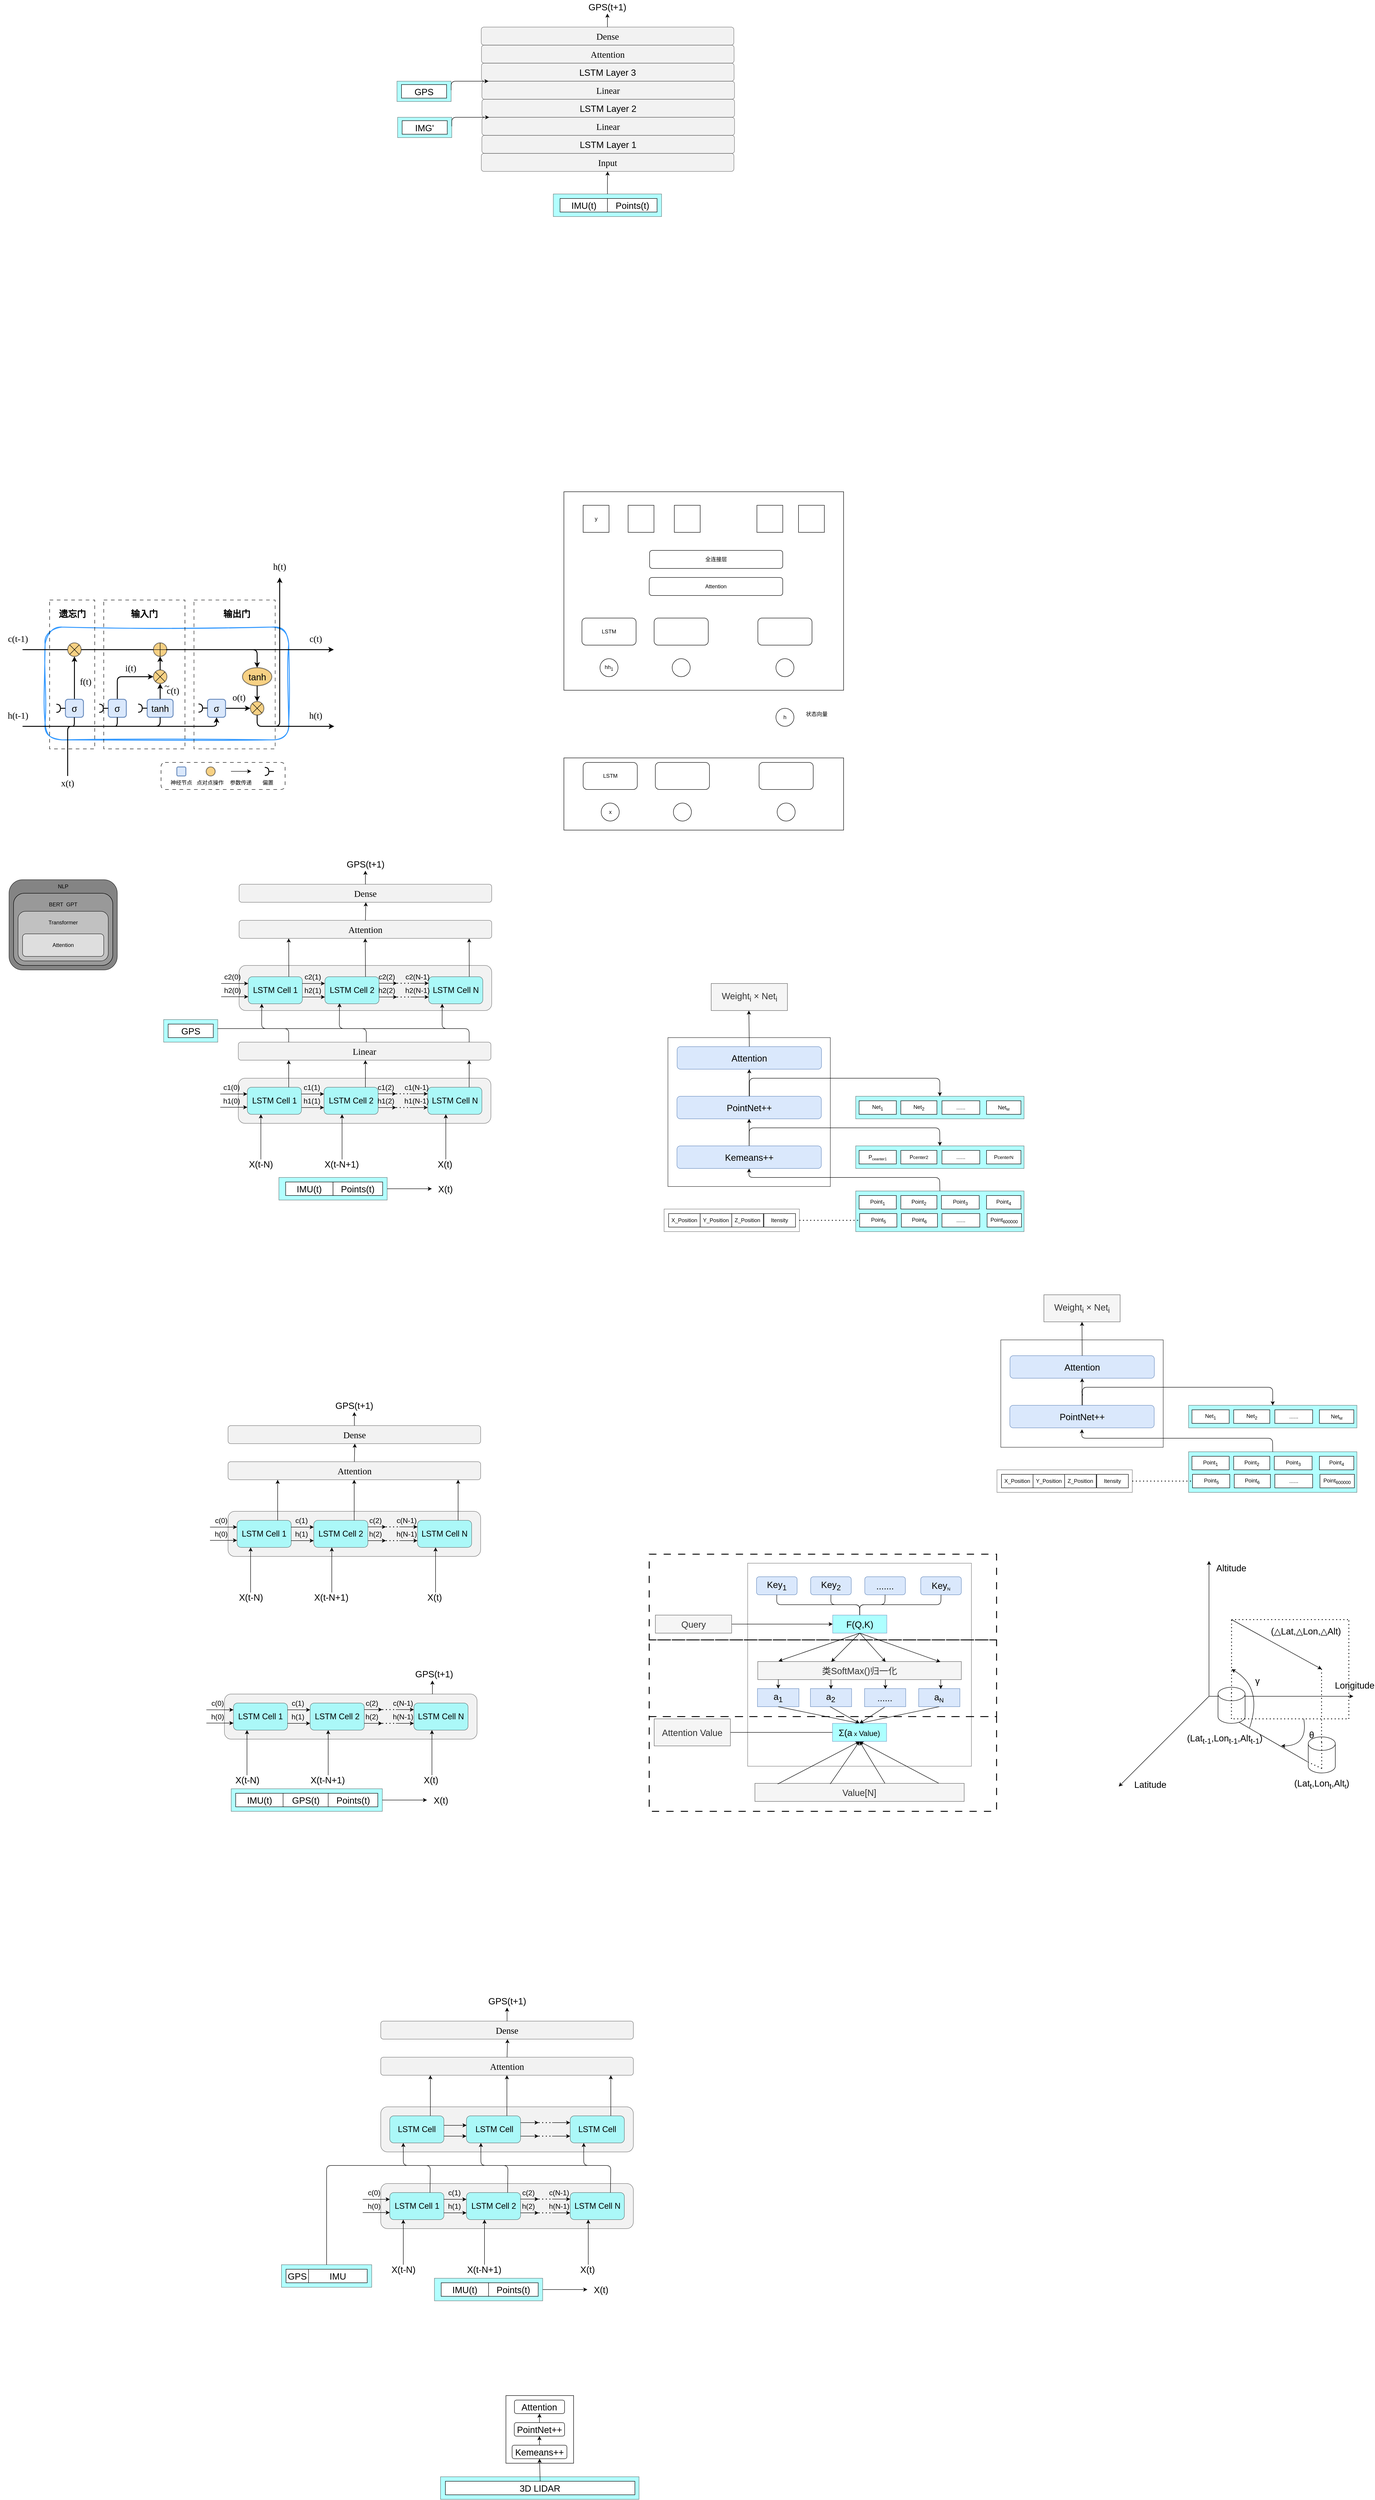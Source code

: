 <mxfile version="26.1.3">
  <diagram name="第 1 页" id="X4bhso8mjWjQhcnnOzam">
    <mxGraphModel dx="1592" dy="3399" grid="1" gridSize="10" guides="1" tooltips="1" connect="1" arrows="1" fold="1" page="1" pageScale="1" pageWidth="827" pageHeight="1169" math="0" shadow="0">
      <root>
        <mxCell id="0" />
        <mxCell id="1" parent="0" />
        <mxCell id="pVM85VVzEngOV5LKcyKx-72" value="" style="rounded=0;whiteSpace=wrap;html=1;fillColor=#66FFFF;opacity=50;" parent="1" vertex="1">
          <mxGeometry x="976.5" y="4290" width="440" height="50" as="geometry" />
        </mxCell>
        <mxCell id="7pnD-s4xEfT34ncrThPy-457" value="" style="rounded=0;whiteSpace=wrap;html=1;gradientColor=none;fillColor=none;" parent="1" vertex="1">
          <mxGeometry x="1250" y="-110" width="620" height="440" as="geometry" />
        </mxCell>
        <mxCell id="7pnD-s4xEfT34ncrThPy-440" value="" style="rounded=0;whiteSpace=wrap;html=1;dashed=1;dashPattern=8 8;strokeWidth=2;fillColor=none;" parent="1" vertex="1">
          <mxGeometry x="1439.12" y="2435" width="770" height="170" as="geometry" />
        </mxCell>
        <mxCell id="7pnD-s4xEfT34ncrThPy-456" value="\" style="rounded=0;whiteSpace=wrap;html=1;fillColor=none;opacity=80;" parent="1" vertex="1">
          <mxGeometry x="1480.62" y="1100" width="360" height="330" as="geometry" />
        </mxCell>
        <mxCell id="7pnD-s4xEfT34ncrThPy-376" value="" style="rounded=0;whiteSpace=wrap;html=1;fillColor=none;opacity=50;" parent="1" vertex="1">
          <mxGeometry x="1657.37" y="2265" width="496" height="450" as="geometry" />
        </mxCell>
        <mxCell id="7pnD-s4xEfT34ncrThPy-441" value="" style="rounded=0;whiteSpace=wrap;html=1;dashed=1;dashPattern=8 8;strokeWidth=2;fillColor=none;" parent="1" vertex="1">
          <mxGeometry x="1439.12" y="2605" width="770" height="210" as="geometry" />
        </mxCell>
        <mxCell id="7pnD-s4xEfT34ncrThPy-438" value="" style="rounded=0;whiteSpace=wrap;html=1;dashed=1;dashPattern=8 8;strokeWidth=2;fillColor=none;fontStyle=1" parent="1" vertex="1">
          <mxGeometry x="1439.12" y="2245" width="770" height="190" as="geometry" />
        </mxCell>
        <mxCell id="0uVwrEN7Zl0lme6d3kHN-1" value="" style="rounded=1;whiteSpace=wrap;html=1;sketch=1;curveFitting=1;jiggle=2;strokeColor=#3399FF;strokeWidth=2;gradientColor=none;fillColor=none;" parent="1" vertex="1">
          <mxGeometry x="100" y="190" width="540" height="250" as="geometry" />
        </mxCell>
        <mxCell id="7pnD-s4xEfT34ncrThPy-138" value="" style="rounded=0;whiteSpace=wrap;html=1;fillColor=none;dashed=1;dashPattern=8 8;" parent="1" vertex="1">
          <mxGeometry x="230" y="130" width="180" height="330" as="geometry" />
        </mxCell>
        <mxCell id="0uVwrEN7Zl0lme6d3kHN-9" value="" style="ellipse;whiteSpace=wrap;html=1;aspect=fixed;fillColor=#f0a30a;strokeColor=light-dark(#171716, #c17f1f);fontColor=#000000;opacity=50;strokeWidth=2;" parent="1" vertex="1">
          <mxGeometry x="340" y="225" width="30" height="30" as="geometry" />
        </mxCell>
        <mxCell id="7pnD-s4xEfT34ncrThPy-137" value="" style="rounded=0;whiteSpace=wrap;html=1;fillColor=none;dashed=1;dashPattern=8 8;" parent="1" vertex="1">
          <mxGeometry x="110" y="130" width="100" height="330" as="geometry" />
        </mxCell>
        <mxCell id="7pnD-s4xEfT34ncrThPy-139" value="" style="rounded=0;whiteSpace=wrap;html=1;fillColor=none;dashed=1;dashPattern=8 8;strokeColor=light-dark(#151413, #c17f1f);" parent="1" vertex="1">
          <mxGeometry x="430" y="130" width="180" height="330" as="geometry" />
        </mxCell>
        <mxCell id="7pnD-s4xEfT34ncrThPy-92" style="edgeStyle=orthogonalEdgeStyle;rounded=0;orthogonalLoop=1;jettySize=auto;html=1;exitX=0.5;exitY=0;exitDx=0;exitDy=0;entryX=0.5;entryY=1;entryDx=0;entryDy=0;strokeWidth=2;" parent="1" source="0uVwrEN7Zl0lme6d3kHN-2" target="0uVwrEN7Zl0lme6d3kHN-8" edge="1">
          <mxGeometry relative="1" as="geometry" />
        </mxCell>
        <mxCell id="0uVwrEN7Zl0lme6d3kHN-2" value="&lt;font style=&quot;font-size: 20px;&quot;&gt;σ&lt;/font&gt;" style="rounded=1;whiteSpace=wrap;html=1;fillColor=#dae8fc;strokeColor=#6c8ebf;strokeWidth=2;" parent="1" vertex="1">
          <mxGeometry x="145" y="350" width="40" height="40" as="geometry" />
        </mxCell>
        <mxCell id="7pnD-s4xEfT34ncrThPy-89" style="edgeStyle=orthogonalEdgeStyle;rounded=1;orthogonalLoop=1;jettySize=auto;html=1;exitX=0.5;exitY=0;exitDx=0;exitDy=0;entryX=0;entryY=0.5;entryDx=0;entryDy=0;curved=0;strokeWidth=2;" parent="1" source="0uVwrEN7Zl0lme6d3kHN-3" target="0uVwrEN7Zl0lme6d3kHN-6" edge="1">
          <mxGeometry relative="1" as="geometry" />
        </mxCell>
        <mxCell id="0uVwrEN7Zl0lme6d3kHN-3" value="&lt;font style=&quot;font-size: 20px;&quot;&gt;σ&lt;/font&gt;" style="rounded=1;whiteSpace=wrap;html=1;fillColor=#dae8fc;strokeColor=#6c8ebf;strokeWidth=2;" parent="1" vertex="1">
          <mxGeometry x="240" y="350" width="40" height="40" as="geometry" />
        </mxCell>
        <mxCell id="7pnD-s4xEfT34ncrThPy-90" style="edgeStyle=orthogonalEdgeStyle;rounded=0;orthogonalLoop=1;jettySize=auto;html=1;exitX=0.5;exitY=0;exitDx=0;exitDy=0;entryX=0.5;entryY=1;entryDx=0;entryDy=0;strokeWidth=2;" parent="1" source="0uVwrEN7Zl0lme6d3kHN-4" target="0uVwrEN7Zl0lme6d3kHN-6" edge="1">
          <mxGeometry relative="1" as="geometry" />
        </mxCell>
        <mxCell id="0uVwrEN7Zl0lme6d3kHN-4" value="&lt;font style=&quot;font-size: 20px;&quot;&gt;tanh&lt;/font&gt;" style="rounded=1;whiteSpace=wrap;html=1;fillColor=#dae8fc;strokeColor=#6c8ebf;strokeWidth=2;" parent="1" vertex="1">
          <mxGeometry x="326.25" y="350" width="57.5" height="40" as="geometry" />
        </mxCell>
        <mxCell id="7pnD-s4xEfT34ncrThPy-94" style="edgeStyle=orthogonalEdgeStyle;rounded=0;orthogonalLoop=1;jettySize=auto;html=1;exitX=1;exitY=0.5;exitDx=0;exitDy=0;entryX=0;entryY=0.5;entryDx=0;entryDy=0;strokeWidth=2;" parent="1" source="0uVwrEN7Zl0lme6d3kHN-5" target="0uVwrEN7Zl0lme6d3kHN-11" edge="1">
          <mxGeometry relative="1" as="geometry" />
        </mxCell>
        <mxCell id="0uVwrEN7Zl0lme6d3kHN-5" value="&lt;font style=&quot;font-size: 20px;&quot;&gt;σ&lt;/font&gt;" style="rounded=1;whiteSpace=wrap;html=1;fillColor=#dae8fc;strokeColor=#6c8ebf;strokeWidth=2;" parent="1" vertex="1">
          <mxGeometry x="460" y="350" width="40" height="40" as="geometry" />
        </mxCell>
        <mxCell id="7pnD-s4xEfT34ncrThPy-93" style="edgeStyle=orthogonalEdgeStyle;rounded=0;orthogonalLoop=1;jettySize=auto;html=1;exitX=0.5;exitY=0;exitDx=0;exitDy=0;entryX=0.5;entryY=1;entryDx=0;entryDy=0;strokeWidth=2;" parent="1" source="0uVwrEN7Zl0lme6d3kHN-6" target="0uVwrEN7Zl0lme6d3kHN-9" edge="1">
          <mxGeometry relative="1" as="geometry" />
        </mxCell>
        <mxCell id="0uVwrEN7Zl0lme6d3kHN-6" value="" style="ellipse;whiteSpace=wrap;html=1;aspect=fixed;fillColor=#f0a30a;strokeColor=light-dark(#100f0f, #c17f1f);fontColor=#000000;opacity=50;strokeWidth=2;" parent="1" vertex="1">
          <mxGeometry x="340" y="285" width="30" height="30" as="geometry" />
        </mxCell>
        <mxCell id="7pnD-s4xEfT34ncrThPy-102" style="edgeStyle=orthogonalEdgeStyle;rounded=0;orthogonalLoop=1;jettySize=auto;html=1;exitX=0.5;exitY=1;exitDx=0;exitDy=0;entryX=0.5;entryY=0;entryDx=0;entryDy=0;strokeWidth=2;" parent="1" source="0uVwrEN7Zl0lme6d3kHN-10" target="0uVwrEN7Zl0lme6d3kHN-11" edge="1">
          <mxGeometry relative="1" as="geometry" />
        </mxCell>
        <mxCell id="0uVwrEN7Zl0lme6d3kHN-10" value="&lt;font style=&quot;font-size: 20px;&quot;&gt;tanh&lt;/font&gt;" style="ellipse;whiteSpace=wrap;html=1;fillColor=#f0a30a;strokeColor=light-dark(#0f0f0f, #c17f1f);fontColor=#000000;opacity=50;strokeWidth=2;" parent="1" vertex="1">
          <mxGeometry x="537.5" y="280" width="65" height="40" as="geometry" />
        </mxCell>
        <mxCell id="7pnD-s4xEfT34ncrThPy-95" style="edgeStyle=orthogonalEdgeStyle;rounded=1;orthogonalLoop=1;jettySize=auto;html=1;exitX=0.5;exitY=1;exitDx=0;exitDy=0;curved=0;strokeWidth=2;" parent="1" source="0uVwrEN7Zl0lme6d3kHN-11" edge="1">
          <mxGeometry relative="1" as="geometry">
            <mxPoint x="740.909" y="410" as="targetPoint" />
            <Array as="points">
              <mxPoint x="570" y="410" />
            </Array>
          </mxGeometry>
        </mxCell>
        <mxCell id="0uVwrEN7Zl0lme6d3kHN-11" value="" style="ellipse;whiteSpace=wrap;html=1;aspect=fixed;fillColor=#f0a30a;strokeColor=light-dark(#151413, #c17f1f);fontColor=#000000;opacity=50;strokeWidth=2;" parent="1" vertex="1">
          <mxGeometry x="555" y="355" width="30" height="30" as="geometry" />
        </mxCell>
        <mxCell id="0uVwrEN7Zl0lme6d3kHN-12" value="" style="endArrow=none;html=1;rounded=0;entryX=0;entryY=0.5;entryDx=0;entryDy=0;strokeWidth=2;" parent="1" target="0uVwrEN7Zl0lme6d3kHN-8" edge="1">
          <mxGeometry width="50" height="50" relative="1" as="geometry">
            <mxPoint x="50" y="240" as="sourcePoint" />
            <mxPoint x="145" y="239.14" as="targetPoint" />
          </mxGeometry>
        </mxCell>
        <mxCell id="0uVwrEN7Zl0lme6d3kHN-13" value="" style="endArrow=none;html=1;rounded=0;exitX=1;exitY=0.5;exitDx=0;exitDy=0;entryX=0;entryY=0.5;entryDx=0;entryDy=0;strokeWidth=2;" parent="1" source="0uVwrEN7Zl0lme6d3kHN-8" target="0uVwrEN7Zl0lme6d3kHN-9" edge="1">
          <mxGeometry width="50" height="50" relative="1" as="geometry">
            <mxPoint x="185" y="239.14" as="sourcePoint" />
            <mxPoint x="335.0" y="239.14" as="targetPoint" />
          </mxGeometry>
        </mxCell>
        <mxCell id="0uVwrEN7Zl0lme6d3kHN-18" value="" style="endArrow=none;html=1;rounded=1;entryX=0.5;entryY=1;entryDx=0;entryDy=0;curved=0;strokeWidth=2;" parent="1" edge="1">
          <mxGeometry width="50" height="50" relative="1" as="geometry">
            <mxPoint x="150" y="520" as="sourcePoint" />
            <mxPoint x="164.74" y="390" as="targetPoint" />
            <Array as="points">
              <mxPoint x="150" y="410" />
              <mxPoint x="165" y="410" />
            </Array>
          </mxGeometry>
        </mxCell>
        <mxCell id="0uVwrEN7Zl0lme6d3kHN-19" value="" style="endArrow=none;html=1;rounded=1;entryX=0.5;entryY=1;entryDx=0;entryDy=0;curved=0;strokeWidth=2;" parent="1" target="0uVwrEN7Zl0lme6d3kHN-3" edge="1">
          <mxGeometry width="50" height="50" relative="1" as="geometry">
            <mxPoint x="190" y="410" as="sourcePoint" />
            <mxPoint x="280" y="390" as="targetPoint" />
            <Array as="points">
              <mxPoint x="240" y="410" />
              <mxPoint x="260" y="410" />
            </Array>
          </mxGeometry>
        </mxCell>
        <mxCell id="_0N-Sy6J2zML003YdObA-2" value="" style="rounded=1;whiteSpace=wrap;html=1;fillColor=#666666;opacity=80;" parent="1" vertex="1">
          <mxGeometry x="20" y="750" width="240" height="200" as="geometry" />
        </mxCell>
        <mxCell id="_0N-Sy6J2zML003YdObA-3" value="" style="rounded=1;whiteSpace=wrap;html=1;fillColor=#999999;" parent="1" vertex="1">
          <mxGeometry x="30" y="780" width="220" height="160" as="geometry" />
        </mxCell>
        <mxCell id="_0N-Sy6J2zML003YdObA-4" value="" style="rounded=1;whiteSpace=wrap;html=1;fillColor=#CCCCCC;opacity=80;" parent="1" vertex="1">
          <mxGeometry x="40" y="820" width="200" height="110" as="geometry" />
        </mxCell>
        <mxCell id="_0N-Sy6J2zML003YdObA-5" value="" style="rounded=1;whiteSpace=wrap;html=1;fillColor=#E6E6E6;opacity=80;" parent="1" vertex="1">
          <mxGeometry x="50" y="870" width="180" height="50" as="geometry" />
        </mxCell>
        <mxCell id="_0N-Sy6J2zML003YdObA-6" value="NLP" style="text;html=1;align=center;verticalAlign=middle;whiteSpace=wrap;rounded=0;" parent="1" vertex="1">
          <mxGeometry x="110" y="750" width="60" height="30" as="geometry" />
        </mxCell>
        <mxCell id="_0N-Sy6J2zML003YdObA-7" value="BERT&amp;nbsp; GPT" style="text;html=1;align=center;verticalAlign=middle;whiteSpace=wrap;rounded=0;" parent="1" vertex="1">
          <mxGeometry x="100" y="790" width="80" height="30" as="geometry" />
        </mxCell>
        <mxCell id="_0N-Sy6J2zML003YdObA-8" value="Transformer" style="text;html=1;align=center;verticalAlign=middle;whiteSpace=wrap;rounded=0;" parent="1" vertex="1">
          <mxGeometry x="110" y="830" width="60" height="30" as="geometry" />
        </mxCell>
        <mxCell id="_0N-Sy6J2zML003YdObA-9" value="Attention" style="text;html=1;align=center;verticalAlign=middle;whiteSpace=wrap;rounded=0;" parent="1" vertex="1">
          <mxGeometry x="110" y="880" width="60" height="30" as="geometry" />
        </mxCell>
        <mxCell id="7pnD-s4xEfT34ncrThPy-17" value="" style="rounded=1;whiteSpace=wrap;html=1;" parent="1" vertex="1">
          <mxGeometry x="1680" y="170" width="120" height="60" as="geometry" />
        </mxCell>
        <mxCell id="7pnD-s4xEfT34ncrThPy-18" value="" style="rounded=1;whiteSpace=wrap;html=1;" parent="1" vertex="1">
          <mxGeometry x="1450" y="170" width="120" height="60" as="geometry" />
        </mxCell>
        <mxCell id="7pnD-s4xEfT34ncrThPy-19" value="LSTM" style="rounded=1;whiteSpace=wrap;html=1;" parent="1" vertex="1">
          <mxGeometry x="1290" y="170" width="120" height="60" as="geometry" />
        </mxCell>
        <mxCell id="7pnD-s4xEfT34ncrThPy-20" value="Attention" style="rounded=1;whiteSpace=wrap;html=1;" parent="1" vertex="1">
          <mxGeometry x="1439.12" y="80" width="296" height="40" as="geometry" />
        </mxCell>
        <mxCell id="7pnD-s4xEfT34ncrThPy-21" value="&lt;font face=&quot;Verdana&quot; style=&quot;font-size: 20px;&quot;&gt;Attention&lt;/font&gt;" style="rounded=1;whiteSpace=wrap;html=1;fillColor=#E6E6E6;opacity=50;" parent="1" vertex="1">
          <mxGeometry x="530" y="840" width="560" height="40" as="geometry" />
        </mxCell>
        <mxCell id="7pnD-s4xEfT34ncrThPy-30" value="全连接层" style="rounded=1;whiteSpace=wrap;html=1;" parent="1" vertex="1">
          <mxGeometry x="1440" y="20" width="295.12" height="40" as="geometry" />
        </mxCell>
        <mxCell id="7pnD-s4xEfT34ncrThPy-31" value="hh&lt;sub&gt;1&lt;/sub&gt;" style="ellipse;whiteSpace=wrap;html=1;aspect=fixed;" parent="1" vertex="1">
          <mxGeometry x="1330" y="260" width="40" height="40" as="geometry" />
        </mxCell>
        <mxCell id="7pnD-s4xEfT34ncrThPy-33" value="" style="ellipse;whiteSpace=wrap;html=1;aspect=fixed;" parent="1" vertex="1">
          <mxGeometry x="1490" y="260" width="40" height="40" as="geometry" />
        </mxCell>
        <mxCell id="7pnD-s4xEfT34ncrThPy-34" value="" style="ellipse;whiteSpace=wrap;html=1;aspect=fixed;" parent="1" vertex="1">
          <mxGeometry x="1720" y="260" width="40" height="40" as="geometry" />
        </mxCell>
        <mxCell id="7pnD-s4xEfT34ncrThPy-41" value="&lt;font style=&quot;font-size: 20px;&quot;&gt;Attention&lt;/font&gt;" style="rounded=1;whiteSpace=wrap;html=1;fillColor=#dae8fc;strokeColor=#6c8ebf;" parent="1" vertex="1">
          <mxGeometry x="1501" y="1120" width="320" height="50" as="geometry" />
        </mxCell>
        <mxCell id="ev7VsVAhJeGhQ74X6_n3-3" style="edgeStyle=orthogonalEdgeStyle;rounded=0;orthogonalLoop=1;jettySize=auto;html=1;exitX=0.5;exitY=0;exitDx=0;exitDy=0;entryX=0.5;entryY=1;entryDx=0;entryDy=0;" parent="1" source="7pnD-s4xEfT34ncrThPy-42" target="7pnD-s4xEfT34ncrThPy-41" edge="1">
          <mxGeometry relative="1" as="geometry" />
        </mxCell>
        <mxCell id="7pnD-s4xEfT34ncrThPy-42" value="&lt;font style=&quot;font-size: 20px;&quot;&gt;PointNet++&lt;/font&gt;" style="rounded=1;whiteSpace=wrap;html=1;fillColor=#dae8fc;strokeColor=#6c8ebf;" parent="1" vertex="1">
          <mxGeometry x="1500.62" y="1230" width="320" height="50" as="geometry" />
        </mxCell>
        <mxCell id="ev7VsVAhJeGhQ74X6_n3-2" style="edgeStyle=orthogonalEdgeStyle;rounded=0;orthogonalLoop=1;jettySize=auto;html=1;exitX=0.5;exitY=0;exitDx=0;exitDy=0;entryX=0.5;entryY=1;entryDx=0;entryDy=0;" parent="1" source="7pnD-s4xEfT34ncrThPy-43" target="7pnD-s4xEfT34ncrThPy-42" edge="1">
          <mxGeometry relative="1" as="geometry" />
        </mxCell>
        <mxCell id="7pnD-s4xEfT34ncrThPy-43" value="&lt;font style=&quot;font-size: 20px;&quot;&gt;Kemeans++&lt;/font&gt;" style="rounded=1;whiteSpace=wrap;html=1;fillColor=#dae8fc;strokeColor=#6c8ebf;" parent="1" vertex="1">
          <mxGeometry x="1500.62" y="1340" width="320" height="50" as="geometry" />
        </mxCell>
        <mxCell id="7pnD-s4xEfT34ncrThPy-83" value="" style="endArrow=none;html=1;rounded=0;exitX=0.5;exitY=1;exitDx=0;exitDy=0;entryX=0.5;entryY=0;entryDx=0;entryDy=0;" parent="1" source="0uVwrEN7Zl0lme6d3kHN-9" target="0uVwrEN7Zl0lme6d3kHN-9" edge="1">
          <mxGeometry width="50" height="50" relative="1" as="geometry">
            <mxPoint x="340" y="180" as="sourcePoint" />
            <mxPoint x="390" y="130" as="targetPoint" />
          </mxGeometry>
        </mxCell>
        <mxCell id="0uVwrEN7Zl0lme6d3kHN-8" value="" style="ellipse;whiteSpace=wrap;html=1;aspect=fixed;fillColor=#f0a30a;strokeColor=light-dark(#151414, #c17f1f);fontColor=#000000;opacity=50;strokeWidth=2;" parent="1" vertex="1">
          <mxGeometry x="150" y="225" width="30" height="30" as="geometry" />
        </mxCell>
        <mxCell id="7pnD-s4xEfT34ncrThPy-85" value="" style="endArrow=none;html=1;rounded=0;exitX=0;exitY=1;exitDx=0;exitDy=0;entryX=1;entryY=0;entryDx=0;entryDy=0;" parent="1" source="0uVwrEN7Zl0lme6d3kHN-6" target="0uVwrEN7Zl0lme6d3kHN-6" edge="1">
          <mxGeometry width="50" height="50" relative="1" as="geometry">
            <mxPoint x="270" y="330" as="sourcePoint" />
            <mxPoint x="320" y="280" as="targetPoint" />
          </mxGeometry>
        </mxCell>
        <mxCell id="7pnD-s4xEfT34ncrThPy-86" value="" style="endArrow=none;html=1;rounded=0;exitX=0;exitY=0;exitDx=0;exitDy=0;entryX=1;entryY=1;entryDx=0;entryDy=0;" parent="1" source="0uVwrEN7Zl0lme6d3kHN-6" target="0uVwrEN7Zl0lme6d3kHN-6" edge="1">
          <mxGeometry width="50" height="50" relative="1" as="geometry">
            <mxPoint x="300" y="200" as="sourcePoint" />
            <mxPoint x="350" y="150" as="targetPoint" />
          </mxGeometry>
        </mxCell>
        <mxCell id="7pnD-s4xEfT34ncrThPy-98" value="" style="endArrow=classic;html=1;rounded=1;curved=0;strokeWidth=2;" parent="1" edge="1">
          <mxGeometry width="50" height="50" relative="1" as="geometry">
            <mxPoint x="550" y="240" as="sourcePoint" />
            <mxPoint x="570" y="280" as="targetPoint" />
            <Array as="points">
              <mxPoint x="570" y="240" />
            </Array>
          </mxGeometry>
        </mxCell>
        <mxCell id="7pnD-s4xEfT34ncrThPy-100" value="" style="endArrow=none;html=1;rounded=0;exitX=0;exitY=1;exitDx=0;exitDy=0;entryX=1;entryY=0;entryDx=0;entryDy=0;" parent="1" source="0uVwrEN7Zl0lme6d3kHN-8" target="0uVwrEN7Zl0lme6d3kHN-8" edge="1">
          <mxGeometry width="50" height="50" relative="1" as="geometry">
            <mxPoint x="150" y="260" as="sourcePoint" />
            <mxPoint x="180" y="230" as="targetPoint" />
          </mxGeometry>
        </mxCell>
        <mxCell id="7pnD-s4xEfT34ncrThPy-101" value="" style="endArrow=none;html=1;rounded=0;exitX=0;exitY=0;exitDx=0;exitDy=0;entryX=1;entryY=1;entryDx=0;entryDy=0;" parent="1" source="0uVwrEN7Zl0lme6d3kHN-8" target="0uVwrEN7Zl0lme6d3kHN-8" edge="1">
          <mxGeometry width="50" height="50" relative="1" as="geometry">
            <mxPoint x="170" y="220" as="sourcePoint" />
            <mxPoint x="220" y="170" as="targetPoint" />
          </mxGeometry>
        </mxCell>
        <mxCell id="7pnD-s4xEfT34ncrThPy-104" value="" style="endArrow=none;html=1;rounded=0;exitX=0;exitY=1;exitDx=0;exitDy=0;entryX=1;entryY=0;entryDx=0;entryDy=0;" parent="1" source="0uVwrEN7Zl0lme6d3kHN-11" target="0uVwrEN7Zl0lme6d3kHN-11" edge="1">
          <mxGeometry width="50" height="50" relative="1" as="geometry">
            <mxPoint x="540" y="520" as="sourcePoint" />
            <mxPoint x="590" y="470" as="targetPoint" />
          </mxGeometry>
        </mxCell>
        <mxCell id="7pnD-s4xEfT34ncrThPy-105" value="" style="endArrow=none;html=1;rounded=0;entryX=0;entryY=0;entryDx=0;entryDy=0;exitX=1;exitY=1;exitDx=0;exitDy=0;" parent="1" source="0uVwrEN7Zl0lme6d3kHN-11" target="0uVwrEN7Zl0lme6d3kHN-11" edge="1">
          <mxGeometry width="50" height="50" relative="1" as="geometry">
            <mxPoint x="520" y="510" as="sourcePoint" />
            <mxPoint x="570" y="460" as="targetPoint" />
          </mxGeometry>
        </mxCell>
        <mxCell id="7pnD-s4xEfT34ncrThPy-106" value="" style="endArrow=classic;html=1;rounded=0;exitX=0.936;exitY=0.5;exitDx=0;exitDy=0;exitPerimeter=0;strokeWidth=2;" parent="1" source="0uVwrEN7Zl0lme6d3kHN-9" edge="1">
          <mxGeometry width="50" height="50" relative="1" as="geometry">
            <mxPoint x="375" y="239.84" as="sourcePoint" />
            <mxPoint x="740" y="240" as="targetPoint" />
          </mxGeometry>
        </mxCell>
        <mxCell id="7pnD-s4xEfT34ncrThPy-108" value="" style="endArrow=classic;html=1;rounded=1;curved=0;strokeWidth=2;" parent="1" edge="1">
          <mxGeometry width="50" height="50" relative="1" as="geometry">
            <mxPoint x="580" y="410" as="sourcePoint" />
            <mxPoint x="620" y="80" as="targetPoint" />
            <Array as="points">
              <mxPoint x="620" y="410" />
            </Array>
          </mxGeometry>
        </mxCell>
        <mxCell id="7pnD-s4xEfT34ncrThPy-109" value="&lt;font style=&quot;font-size: 20px;&quot; face=&quot;Verdana&quot;&gt;c(t-1)&lt;/font&gt;" style="text;html=1;align=center;verticalAlign=middle;whiteSpace=wrap;rounded=0;" parent="1" vertex="1">
          <mxGeometry x="10" y="200" width="60" height="30" as="geometry" />
        </mxCell>
        <mxCell id="7pnD-s4xEfT34ncrThPy-110" value="&lt;font style=&quot;font-size: 20px;&quot; face=&quot;Verdana&quot;&gt;h(t-1)&lt;/font&gt;" style="text;html=1;align=center;verticalAlign=middle;whiteSpace=wrap;rounded=0;" parent="1" vertex="1">
          <mxGeometry y="370" width="80" height="30" as="geometry" />
        </mxCell>
        <mxCell id="7pnD-s4xEfT34ncrThPy-111" value="&lt;font style=&quot;font-size: 20px;&quot; face=&quot;Verdana&quot;&gt;f(t)&lt;/font&gt;" style="text;html=1;align=center;verticalAlign=middle;whiteSpace=wrap;rounded=0;" parent="1" vertex="1">
          <mxGeometry x="170" y="295" width="40" height="30" as="geometry" />
        </mxCell>
        <mxCell id="7pnD-s4xEfT34ncrThPy-112" value="&lt;font style=&quot;font-size: 20px;&quot; face=&quot;Verdana&quot;&gt;i(t)&lt;/font&gt;" style="text;html=1;align=center;verticalAlign=middle;whiteSpace=wrap;rounded=0;" parent="1" vertex="1">
          <mxGeometry x="270" y="265" width="40" height="30" as="geometry" />
        </mxCell>
        <mxCell id="7pnD-s4xEfT34ncrThPy-113" value="&lt;font style=&quot;font-size: 20px;&quot; face=&quot;Verdana&quot;&gt;c(t)&lt;/font&gt;" style="text;html=1;align=center;verticalAlign=middle;whiteSpace=wrap;rounded=0;" parent="1" vertex="1">
          <mxGeometry x="357" y="315" width="53" height="30" as="geometry" />
        </mxCell>
        <mxCell id="7pnD-s4xEfT34ncrThPy-115" value="" style="endArrow=none;html=1;rounded=1;entryX=0.5;entryY=1;entryDx=0;entryDy=0;curved=0;strokeWidth=2;" parent="1" target="0uVwrEN7Zl0lme6d3kHN-4" edge="1">
          <mxGeometry width="50" height="50" relative="1" as="geometry">
            <mxPoint x="320" y="410" as="sourcePoint" />
            <mxPoint x="380" y="410" as="targetPoint" />
            <Array as="points">
              <mxPoint x="355" y="410" />
            </Array>
          </mxGeometry>
        </mxCell>
        <mxCell id="7pnD-s4xEfT34ncrThPy-116" value="" style="endArrow=classic;html=1;rounded=1;entryX=0.5;entryY=1;entryDx=0;entryDy=0;curved=0;strokeWidth=2;" parent="1" target="0uVwrEN7Zl0lme6d3kHN-5" edge="1">
          <mxGeometry width="50" height="50" relative="1" as="geometry">
            <mxPoint x="50" y="410" as="sourcePoint" />
            <mxPoint x="160" y="370" as="targetPoint" />
            <Array as="points">
              <mxPoint x="480" y="410" />
            </Array>
          </mxGeometry>
        </mxCell>
        <mxCell id="7pnD-s4xEfT34ncrThPy-117" value="&lt;font face=&quot;Verdana&quot; style=&quot;font-size: 20px;&quot;&gt;~&lt;/font&gt;" style="text;html=1;align=center;verticalAlign=middle;whiteSpace=wrap;rounded=0;" parent="1" vertex="1">
          <mxGeometry x="350" y="315" width="40" height="10" as="geometry" />
        </mxCell>
        <mxCell id="7pnD-s4xEfT34ncrThPy-122" value="" style="ellipse;whiteSpace=wrap;html=1;align=center;aspect=fixed;fillColor=none;strokeColor=none;resizable=0;perimeter=centerPerimeter;rotatable=0;allowArrows=0;points=[];outlineConnect=1;" parent="1" vertex="1">
          <mxGeometry x="120" y="360" width="10" height="10" as="geometry" />
        </mxCell>
        <mxCell id="7pnD-s4xEfT34ncrThPy-125" value="" style="rounded=0;orthogonalLoop=1;jettySize=auto;html=1;endArrow=halfCircle;endFill=0;endSize=6;strokeWidth=2;sketch=0;fontSize=12;curved=1;" parent="1" edge="1">
          <mxGeometry relative="1" as="geometry">
            <mxPoint x="145" y="370" as="sourcePoint" />
            <mxPoint x="125" y="370" as="targetPoint" />
          </mxGeometry>
        </mxCell>
        <mxCell id="7pnD-s4xEfT34ncrThPy-126" value="" style="rounded=0;orthogonalLoop=1;jettySize=auto;html=1;endArrow=halfCircle;endFill=0;endSize=6;strokeWidth=2;sketch=0;fontSize=12;curved=1;" parent="1" edge="1">
          <mxGeometry relative="1" as="geometry">
            <mxPoint x="240" y="370" as="sourcePoint" />
            <mxPoint x="220" y="370" as="targetPoint" />
          </mxGeometry>
        </mxCell>
        <mxCell id="7pnD-s4xEfT34ncrThPy-128" value="" style="rounded=0;orthogonalLoop=1;jettySize=auto;html=1;endArrow=halfCircle;endFill=0;endSize=6;strokeWidth=2;sketch=0;fontSize=12;curved=1;" parent="1" edge="1">
          <mxGeometry relative="1" as="geometry">
            <mxPoint x="326.25" y="369.77" as="sourcePoint" />
            <mxPoint x="306.25" y="369.77" as="targetPoint" />
          </mxGeometry>
        </mxCell>
        <mxCell id="7pnD-s4xEfT34ncrThPy-129" value="" style="rounded=0;orthogonalLoop=1;jettySize=auto;html=1;endArrow=halfCircle;endFill=0;endSize=6;strokeWidth=2;sketch=0;fontSize=12;curved=1;" parent="1" edge="1">
          <mxGeometry relative="1" as="geometry">
            <mxPoint x="460" y="369.52" as="sourcePoint" />
            <mxPoint x="440" y="369.52" as="targetPoint" />
          </mxGeometry>
        </mxCell>
        <mxCell id="7pnD-s4xEfT34ncrThPy-130" value="" style="endArrow=none;html=1;rounded=0;exitX=0;exitY=0.5;exitDx=0;exitDy=0;entryX=1;entryY=0.5;entryDx=0;entryDy=0;" parent="1" source="0uVwrEN7Zl0lme6d3kHN-9" target="0uVwrEN7Zl0lme6d3kHN-9" edge="1">
          <mxGeometry width="50" height="50" relative="1" as="geometry">
            <mxPoint x="335.0" y="239.14" as="sourcePoint" />
            <mxPoint x="375.0" y="239.14" as="targetPoint" />
          </mxGeometry>
        </mxCell>
        <mxCell id="7pnD-s4xEfT34ncrThPy-131" value="" style="endArrow=none;html=1;rounded=0;exitX=0.5;exitY=1;exitDx=0;exitDy=0;entryX=0.5;entryY=0;entryDx=0;entryDy=0;" parent="1" source="0uVwrEN7Zl0lme6d3kHN-9" target="0uVwrEN7Zl0lme6d3kHN-9" edge="1">
          <mxGeometry width="50" height="50" relative="1" as="geometry">
            <mxPoint x="290" y="190" as="sourcePoint" />
            <mxPoint x="340" y="140" as="targetPoint" />
          </mxGeometry>
        </mxCell>
        <mxCell id="7pnD-s4xEfT34ncrThPy-133" value="&lt;font style=&quot;font-size: 20px;&quot; face=&quot;Verdana&quot;&gt;h(t)&lt;/font&gt;" style="text;html=1;align=center;verticalAlign=middle;whiteSpace=wrap;rounded=0;" parent="1" vertex="1">
          <mxGeometry x="590" y="40" width="60" height="30" as="geometry" />
        </mxCell>
        <mxCell id="7pnD-s4xEfT34ncrThPy-134" value="&lt;font style=&quot;font-size: 20px;&quot; face=&quot;Verdana&quot;&gt;c(t)&lt;/font&gt;" style="text;html=1;align=center;verticalAlign=middle;whiteSpace=wrap;rounded=0;" parent="1" vertex="1">
          <mxGeometry x="660" y="200" width="80" height="30" as="geometry" />
        </mxCell>
        <mxCell id="7pnD-s4xEfT34ncrThPy-135" value="&lt;font style=&quot;font-size: 20px;&quot; face=&quot;Verdana&quot;&gt;h(t)&lt;/font&gt;" style="text;html=1;align=center;verticalAlign=middle;whiteSpace=wrap;rounded=0;" parent="1" vertex="1">
          <mxGeometry x="660" y="370" width="80" height="30" as="geometry" />
        </mxCell>
        <mxCell id="7pnD-s4xEfT34ncrThPy-136" value="&lt;font style=&quot;font-size: 20px;&quot; face=&quot;Verdana&quot;&gt;o(t)&lt;/font&gt;" style="text;html=1;align=center;verticalAlign=middle;whiteSpace=wrap;rounded=0;" parent="1" vertex="1">
          <mxGeometry x="510" y="330" width="40" height="30" as="geometry" />
        </mxCell>
        <mxCell id="7pnD-s4xEfT34ncrThPy-142" value="&lt;span style=&quot;font-size: 20px;&quot;&gt;&lt;b&gt;输出门&lt;/b&gt;&lt;/span&gt;" style="text;html=1;align=center;verticalAlign=middle;whiteSpace=wrap;rounded=0;" parent="1" vertex="1">
          <mxGeometry x="465" y="145" width="120" height="30" as="geometry" />
        </mxCell>
        <mxCell id="7pnD-s4xEfT34ncrThPy-143" value="&lt;span style=&quot;font-size: 20px;&quot;&gt;&lt;b&gt;输入门&lt;/b&gt;&lt;/span&gt;" style="text;html=1;align=center;verticalAlign=middle;whiteSpace=wrap;rounded=0;" parent="1" vertex="1">
          <mxGeometry x="260" y="145" width="120" height="30" as="geometry" />
        </mxCell>
        <mxCell id="7pnD-s4xEfT34ncrThPy-144" value="&lt;span style=&quot;font-size: 20px;&quot;&gt;&lt;b&gt;遗忘门&lt;/b&gt;&lt;/span&gt;" style="text;html=1;align=center;verticalAlign=middle;whiteSpace=wrap;rounded=0;" parent="1" vertex="1">
          <mxGeometry x="112.5" y="145" width="95" height="30" as="geometry" />
        </mxCell>
        <mxCell id="7pnD-s4xEfT34ncrThPy-146" value="&lt;font style=&quot;font-size: 20px;&quot; face=&quot;Verdana&quot;&gt;x(t)&lt;/font&gt;" style="text;html=1;align=center;verticalAlign=middle;whiteSpace=wrap;rounded=0;" parent="1" vertex="1">
          <mxGeometry x="130" y="520" width="40" height="30" as="geometry" />
        </mxCell>
        <mxCell id="7pnD-s4xEfT34ncrThPy-147" value="" style="rounded=1;whiteSpace=wrap;html=1;fillColor=#E6E6E6;opacity=50;" parent="1" vertex="1">
          <mxGeometry x="497.5" y="2555" width="560" height="100" as="geometry" />
        </mxCell>
        <mxCell id="7pnD-s4xEfT34ncrThPy-148" value="" style="rounded=1;whiteSpace=wrap;html=1;fillColor=#66FFFF;opacity=50;" parent="1" vertex="1">
          <mxGeometry x="517.5" y="2575" width="120" height="60" as="geometry" />
        </mxCell>
        <mxCell id="7pnD-s4xEfT34ncrThPy-149" value="" style="rounded=1;whiteSpace=wrap;html=1;fillColor=#66FFFF;opacity=50;" parent="1" vertex="1">
          <mxGeometry x="687.5" y="2575" width="120" height="60" as="geometry" />
        </mxCell>
        <mxCell id="7pnD-s4xEfT34ncrThPy-150" value="" style="rounded=1;whiteSpace=wrap;html=1;fillColor=#66FFFF;opacity=50;" parent="1" vertex="1">
          <mxGeometry x="917.5" y="2575" width="120" height="60" as="geometry" />
        </mxCell>
        <mxCell id="7pnD-s4xEfT34ncrThPy-151" value="" style="endArrow=classic;html=1;rounded=0;entryX=0.25;entryY=1;entryDx=0;entryDy=0;" parent="1" target="7pnD-s4xEfT34ncrThPy-148" edge="1">
          <mxGeometry width="50" height="50" relative="1" as="geometry">
            <mxPoint x="547.5" y="2735" as="sourcePoint" />
            <mxPoint x="577.5" y="2685" as="targetPoint" />
          </mxGeometry>
        </mxCell>
        <mxCell id="7pnD-s4xEfT34ncrThPy-152" value="" style="endArrow=classic;html=1;rounded=0;entryX=0.003;entryY=0.35;entryDx=0;entryDy=0;entryPerimeter=0;" parent="1" edge="1">
          <mxGeometry width="50" height="50" relative="1" as="geometry">
            <mxPoint x="637.14" y="2590" as="sourcePoint" />
            <mxPoint x="687.5" y="2590.0" as="targetPoint" />
          </mxGeometry>
        </mxCell>
        <mxCell id="7pnD-s4xEfT34ncrThPy-153" value="" style="endArrow=classic;html=1;rounded=0;exitX=1;exitY=0.75;exitDx=0;exitDy=0;entryX=0;entryY=0.75;entryDx=0;entryDy=0;" parent="1" source="7pnD-s4xEfT34ncrThPy-148" target="7pnD-s4xEfT34ncrThPy-149" edge="1">
          <mxGeometry width="50" height="50" relative="1" as="geometry">
            <mxPoint x="637.5" y="2635" as="sourcePoint" />
            <mxPoint x="687.5" y="2585" as="targetPoint" />
          </mxGeometry>
        </mxCell>
        <mxCell id="7pnD-s4xEfT34ncrThPy-154" value="" style="endArrow=classic;html=1;rounded=0;exitX=1;exitY=0.75;exitDx=0;exitDy=0;" parent="1" source="7pnD-s4xEfT34ncrThPy-149" edge="1">
          <mxGeometry width="50" height="50" relative="1" as="geometry">
            <mxPoint x="827.5" y="2615" as="sourcePoint" />
            <mxPoint x="847.5" y="2620" as="targetPoint" />
          </mxGeometry>
        </mxCell>
        <mxCell id="7pnD-s4xEfT34ncrThPy-155" value="" style="endArrow=classic;html=1;rounded=0;exitX=1;exitY=0.25;exitDx=0;exitDy=0;entryX=0.625;entryY=0.35;entryDx=0;entryDy=0;entryPerimeter=0;" parent="1" edge="1">
          <mxGeometry width="50" height="50" relative="1" as="geometry">
            <mxPoint x="807.5" y="2589.52" as="sourcePoint" />
            <mxPoint x="847.5" y="2589.52" as="targetPoint" />
          </mxGeometry>
        </mxCell>
        <mxCell id="7pnD-s4xEfT34ncrThPy-156" value="" style="endArrow=classic;html=1;rounded=0;exitX=1;exitY=0.25;exitDx=0;exitDy=0;entryX=0;entryY=0.25;entryDx=0;entryDy=0;" parent="1" edge="1">
          <mxGeometry width="50" height="50" relative="1" as="geometry">
            <mxPoint x="877.5" y="2589.52" as="sourcePoint" />
            <mxPoint x="917.5" y="2589.52" as="targetPoint" />
          </mxGeometry>
        </mxCell>
        <mxCell id="7pnD-s4xEfT34ncrThPy-157" value="" style="endArrow=classic;html=1;rounded=0;exitX=1;exitY=0.75;exitDx=0;exitDy=0;entryX=0;entryY=0.75;entryDx=0;entryDy=0;" parent="1" target="7pnD-s4xEfT34ncrThPy-150" edge="1">
          <mxGeometry width="50" height="50" relative="1" as="geometry">
            <mxPoint x="877.5" y="2620" as="sourcePoint" />
            <mxPoint x="957.5" y="2604.74" as="targetPoint" />
          </mxGeometry>
        </mxCell>
        <mxCell id="7pnD-s4xEfT34ncrThPy-158" value="" style="endArrow=none;dashed=1;html=1;dashPattern=1 3;strokeWidth=2;rounded=0;exitX=0;exitY=0.25;exitDx=0;exitDy=0;entryX=1;entryY=0.25;entryDx=0;entryDy=0;" parent="1" edge="1">
          <mxGeometry width="50" height="50" relative="1" as="geometry">
            <mxPoint x="847.5" y="2589.52" as="sourcePoint" />
            <mxPoint x="877.5" y="2589.52" as="targetPoint" />
          </mxGeometry>
        </mxCell>
        <mxCell id="7pnD-s4xEfT34ncrThPy-159" value="" style="endArrow=none;dashed=1;html=1;dashPattern=1 3;strokeWidth=2;rounded=0;exitX=0;exitY=0.75;exitDx=0;exitDy=0;entryX=1;entryY=0.75;entryDx=0;entryDy=0;" parent="1" edge="1">
          <mxGeometry width="50" height="50" relative="1" as="geometry">
            <mxPoint x="847.5" y="2620" as="sourcePoint" />
            <mxPoint x="877.5" y="2620" as="targetPoint" />
          </mxGeometry>
        </mxCell>
        <mxCell id="7pnD-s4xEfT34ncrThPy-165" value="&lt;font style=&quot;font-size: 18px;&quot;&gt;LSTM Cell 1&lt;/font&gt;" style="text;html=1;align=center;verticalAlign=middle;whiteSpace=wrap;rounded=0;" parent="1" vertex="1">
          <mxGeometry x="525" y="2590" width="105" height="30" as="geometry" />
        </mxCell>
        <mxCell id="7pnD-s4xEfT34ncrThPy-166" value="&lt;font style=&quot;font-size: 18px;&quot;&gt;LSTM Cell 2&lt;/font&gt;" style="text;html=1;align=center;verticalAlign=middle;whiteSpace=wrap;rounded=0;" parent="1" vertex="1">
          <mxGeometry x="696" y="2590" width="103" height="30" as="geometry" />
        </mxCell>
        <mxCell id="7pnD-s4xEfT34ncrThPy-167" value="&lt;font style=&quot;font-size: 18px;&quot;&gt;LSTM Cell N&lt;/font&gt;" style="text;html=1;align=center;verticalAlign=middle;whiteSpace=wrap;rounded=0;" parent="1" vertex="1">
          <mxGeometry x="925" y="2590" width="105" height="30" as="geometry" />
        </mxCell>
        <mxCell id="7pnD-s4xEfT34ncrThPy-168" value="" style="rounded=1;whiteSpace=wrap;html=1;fillColor=#E6E6E6;opacity=50;" parent="1" vertex="1">
          <mxGeometry x="530" y="940" width="560" height="100" as="geometry" />
        </mxCell>
        <mxCell id="7pnD-s4xEfT34ncrThPy-180" value="" style="endArrow=classic;html=1;rounded=0;exitX=0.75;exitY=0;exitDx=0;exitDy=0;" parent="1" source="nX5PE-bYj0G8H7j0t6tw-237" edge="1">
          <mxGeometry width="50" height="50" relative="1" as="geometry">
            <mxPoint x="1040" y="970" as="sourcePoint" />
            <mxPoint x="1040" y="880" as="targetPoint" />
          </mxGeometry>
        </mxCell>
        <mxCell id="7pnD-s4xEfT34ncrThPy-188" value="" style="endArrow=classic;html=1;rounded=0;exitX=0.75;exitY=0;exitDx=0;exitDy=0;" parent="1" source="nX5PE-bYj0G8H7j0t6tw-236" edge="1">
          <mxGeometry width="50" height="50" relative="1" as="geometry">
            <mxPoint x="809.66" y="970" as="sourcePoint" />
            <mxPoint x="809.66" y="880" as="targetPoint" />
          </mxGeometry>
        </mxCell>
        <mxCell id="7pnD-s4xEfT34ncrThPy-189" value="" style="endArrow=classic;html=1;rounded=0;exitX=0.75;exitY=0;exitDx=0;exitDy=0;" parent="1" source="nX5PE-bYj0G8H7j0t6tw-235" edge="1">
          <mxGeometry width="50" height="50" relative="1" as="geometry">
            <mxPoint x="640" y="970" as="sourcePoint" />
            <mxPoint x="640" y="880" as="targetPoint" />
          </mxGeometry>
        </mxCell>
        <mxCell id="7pnD-s4xEfT34ncrThPy-190" value="" style="endArrow=classic;html=1;rounded=0;entryX=0.25;entryY=1;entryDx=0;entryDy=0;" parent="1" edge="1">
          <mxGeometry width="50" height="50" relative="1" as="geometry">
            <mxPoint x="727.5" y="2735" as="sourcePoint" />
            <mxPoint x="727.5" y="2635" as="targetPoint" />
          </mxGeometry>
        </mxCell>
        <mxCell id="7pnD-s4xEfT34ncrThPy-191" value="" style="endArrow=classic;html=1;rounded=0;entryX=0.25;entryY=1;entryDx=0;entryDy=0;" parent="1" edge="1">
          <mxGeometry width="50" height="50" relative="1" as="geometry">
            <mxPoint x="957.5" y="2735" as="sourcePoint" />
            <mxPoint x="957.5" y="2635" as="targetPoint" />
          </mxGeometry>
        </mxCell>
        <mxCell id="7pnD-s4xEfT34ncrThPy-223" value="&lt;font face=&quot;Verdana&quot; style=&quot;font-size: 20px;&quot;&gt;Attention&lt;/font&gt;" style="rounded=1;whiteSpace=wrap;html=1;fillColor=#E6E6E6;opacity=50;" parent="1" vertex="1">
          <mxGeometry x="505.5" y="2040" width="560" height="40" as="geometry" />
        </mxCell>
        <mxCell id="7pnD-s4xEfT34ncrThPy-227" value="&lt;font face=&quot;Verdana&quot;&gt;&lt;span style=&quot;font-size: 20px;&quot;&gt;Dense&lt;/span&gt;&lt;/font&gt;" style="rounded=1;whiteSpace=wrap;html=1;fillColor=#E6E6E6;opacity=50;" parent="1" vertex="1">
          <mxGeometry x="505.5" y="1960" width="560" height="40" as="geometry" />
        </mxCell>
        <mxCell id="7pnD-s4xEfT34ncrThPy-296" value="" style="endArrow=classic;html=1;rounded=0;exitX=0.418;exitY=-0.012;exitDx=0;exitDy=0;exitPerimeter=0;" parent="1" edge="1">
          <mxGeometry width="50" height="50" relative="1" as="geometry">
            <mxPoint x="785.5" y="2040" as="sourcePoint" />
            <mxPoint x="786.5" y="2000" as="targetPoint" />
          </mxGeometry>
        </mxCell>
        <mxCell id="7pnD-s4xEfT34ncrThPy-300" value="" style="rounded=0;whiteSpace=wrap;html=1;fillColor=#66FFFF;opacity=50;" parent="1" vertex="1">
          <mxGeometry x="362.75" y="1060" width="120" height="50" as="geometry" />
        </mxCell>
        <mxCell id="7pnD-s4xEfT34ncrThPy-301" value="&lt;font style=&quot;font-size: 20px;&quot;&gt;GPS&lt;/font&gt;" style="rounded=0;whiteSpace=wrap;html=1;" parent="1" vertex="1">
          <mxGeometry x="372.75" y="1070" width="100" height="30" as="geometry" />
        </mxCell>
        <mxCell id="7pnD-s4xEfT34ncrThPy-311" value="&lt;font face=&quot;Verdana&quot;&gt;&lt;span style=&quot;font-size: 20px;&quot;&gt;Dense&lt;/span&gt;&lt;/font&gt;" style="rounded=1;whiteSpace=wrap;html=1;fillColor=#E6E6E6;opacity=50;" parent="1" vertex="1">
          <mxGeometry x="530" y="760" width="560" height="40" as="geometry" />
        </mxCell>
        <mxCell id="7pnD-s4xEfT34ncrThPy-314" value="" style="endArrow=classic;html=1;rounded=0;exitX=0.418;exitY=-0.012;exitDx=0;exitDy=0;exitPerimeter=0;" parent="1" edge="1">
          <mxGeometry width="50" height="50" relative="1" as="geometry">
            <mxPoint x="810" y="840" as="sourcePoint" />
            <mxPoint x="811" y="800" as="targetPoint" />
          </mxGeometry>
        </mxCell>
        <mxCell id="7pnD-s4xEfT34ncrThPy-345" value="" style="rounded=0;whiteSpace=wrap;html=1;fillColor=#66FFFF;opacity=50;" parent="1" vertex="1">
          <mxGeometry x="1896.88" y="1440" width="373.12" height="90" as="geometry" />
        </mxCell>
        <mxCell id="7pnD-s4xEfT34ncrThPy-347" value="Point&lt;sub&gt;1&lt;/sub&gt;" style="rounded=0;whiteSpace=wrap;html=1;" parent="1" vertex="1">
          <mxGeometry x="1904.38" y="1450" width="82.5" height="30" as="geometry" />
        </mxCell>
        <mxCell id="7pnD-s4xEfT34ncrThPy-348" value="" style="rounded=0;whiteSpace=wrap;html=1;fillColor=#FFFFFF;opacity=50;" parent="1" vertex="1">
          <mxGeometry x="1472.12" y="1480" width="300" height="50" as="geometry" />
        </mxCell>
        <mxCell id="7pnD-s4xEfT34ncrThPy-349" value="X_Position" style="rounded=0;whiteSpace=wrap;html=1;" parent="1" vertex="1">
          <mxGeometry x="1482.12" y="1490" width="70" height="30" as="geometry" />
        </mxCell>
        <mxCell id="7pnD-s4xEfT34ncrThPy-351" value="" style="endArrow=classic;html=1;rounded=1;exitX=0.5;exitY=0;exitDx=0;exitDy=0;curved=0;entryX=0.5;entryY=1;entryDx=0;entryDy=0;" parent="1" source="7pnD-s4xEfT34ncrThPy-345" target="7pnD-s4xEfT34ncrThPy-43" edge="1">
          <mxGeometry width="50" height="50" relative="1" as="geometry">
            <mxPoint x="1850" y="1570" as="sourcePoint" />
            <mxPoint x="1900" y="1520" as="targetPoint" />
            <Array as="points">
              <mxPoint x="2083" y="1410" />
              <mxPoint x="1660" y="1410" />
            </Array>
          </mxGeometry>
        </mxCell>
        <mxCell id="7pnD-s4xEfT34ncrThPy-353" value="Point&lt;sub&gt;2&lt;/sub&gt;" style="rounded=0;whiteSpace=wrap;html=1;" parent="1" vertex="1">
          <mxGeometry x="1996.88" y="1450" width="80" height="30" as="geometry" />
        </mxCell>
        <mxCell id="7pnD-s4xEfT34ncrThPy-354" value="Point&lt;sub&gt;3&lt;/sub&gt;" style="rounded=0;whiteSpace=wrap;html=1;" parent="1" vertex="1">
          <mxGeometry x="2086.88" y="1450" width="83.75" height="30" as="geometry" />
        </mxCell>
        <mxCell id="7pnD-s4xEfT34ncrThPy-355" value="Point&lt;sub&gt;4&lt;/sub&gt;" style="rounded=0;whiteSpace=wrap;html=1;" parent="1" vertex="1">
          <mxGeometry x="2186.88" y="1450" width="76.25" height="30" as="geometry" />
        </mxCell>
        <mxCell id="7pnD-s4xEfT34ncrThPy-357" value="" style="endArrow=none;dashed=1;html=1;dashPattern=1 3;strokeWidth=2;rounded=0;entryX=0;entryY=0.5;entryDx=0;entryDy=0;exitX=1;exitY=0.5;exitDx=0;exitDy=0;" parent="1" source="7pnD-s4xEfT34ncrThPy-348" target="7pnD-s4xEfT34ncrThPy-450" edge="1">
          <mxGeometry width="50" height="50" relative="1" as="geometry">
            <mxPoint x="1811.25" y="1560" as="sourcePoint" />
            <mxPoint x="1988.12" y="1575" as="targetPoint" />
          </mxGeometry>
        </mxCell>
        <mxCell id="7pnD-s4xEfT34ncrThPy-358" value="Y_Position" style="rounded=0;whiteSpace=wrap;html=1;" parent="1" vertex="1">
          <mxGeometry x="1552.12" y="1490" width="70" height="30" as="geometry" />
        </mxCell>
        <mxCell id="7pnD-s4xEfT34ncrThPy-359" value="Z_Position" style="rounded=0;whiteSpace=wrap;html=1;" parent="1" vertex="1">
          <mxGeometry x="1622.12" y="1490" width="70" height="30" as="geometry" />
        </mxCell>
        <mxCell id="7pnD-s4xEfT34ncrThPy-361" value="&lt;font style=&quot;font-size: 20px;&quot;&gt;Key&lt;sub style=&quot;&quot;&gt;1&lt;/sub&gt;&lt;/font&gt;" style="rounded=1;whiteSpace=wrap;html=1;fillColor=#dae8fc;strokeColor=#6c8ebf;" parent="1" vertex="1">
          <mxGeometry x="1676.99" y="2295" width="90" height="40" as="geometry" />
        </mxCell>
        <mxCell id="7pnD-s4xEfT34ncrThPy-365" value="&lt;font style=&quot;font-size: 20px;&quot;&gt;Key&lt;sub style=&quot;&quot;&gt;2&lt;/sub&gt;&lt;/font&gt;" style="rounded=1;whiteSpace=wrap;html=1;fillColor=#dae8fc;strokeColor=#6c8ebf;" parent="1" vertex="1">
          <mxGeometry x="1796.99" y="2295" width="90" height="40" as="geometry" />
        </mxCell>
        <mxCell id="7pnD-s4xEfT34ncrThPy-367" value="&lt;font style=&quot;font-size: 20px;&quot;&gt;.......&lt;/font&gt;" style="rounded=1;whiteSpace=wrap;html=1;fillColor=#dae8fc;strokeColor=#6c8ebf;" parent="1" vertex="1">
          <mxGeometry x="1916.99" y="2295" width="90" height="40" as="geometry" />
        </mxCell>
        <mxCell id="7pnD-s4xEfT34ncrThPy-369" value="&lt;font style=&quot;font-size: 20px;&quot;&gt;Key&lt;/font&gt;&lt;font style=&quot;font-size: 11.574px;&quot;&gt;&lt;sub&gt;N&lt;/sub&gt;&lt;/font&gt;" style="rounded=1;whiteSpace=wrap;html=1;fillColor=#dae8fc;strokeColor=#6c8ebf;" parent="1" vertex="1">
          <mxGeometry x="2040.99" y="2295" width="90" height="40" as="geometry" />
        </mxCell>
        <mxCell id="7pnD-s4xEfT34ncrThPy-381" value="&lt;font style=&quot;font-size: 20px;&quot;&gt;类SoftMax()归一化&lt;/font&gt;" style="rounded=0;whiteSpace=wrap;html=1;fillColor=#f5f5f5;fontColor=#333333;strokeColor=#666666;" parent="1" vertex="1">
          <mxGeometry x="1679.74" y="2483" width="451.25" height="40" as="geometry" />
        </mxCell>
        <mxCell id="7pnD-s4xEfT34ncrThPy-382" value="&lt;font style=&quot;font-size: 20px;&quot;&gt;a&lt;sub style=&quot;&quot;&gt;1&lt;/sub&gt;&lt;/font&gt;" style="rounded=0;whiteSpace=wrap;html=1;fillColor=#dae8fc;strokeColor=#6c8ebf;" parent="1" vertex="1">
          <mxGeometry x="1679.12" y="2543" width="91.87" height="40" as="geometry" />
        </mxCell>
        <mxCell id="7pnD-s4xEfT34ncrThPy-383" value="&lt;font style=&quot;font-size: 20px;&quot;&gt;a&lt;sub style=&quot;&quot;&gt;2&lt;/sub&gt;&lt;/font&gt;" style="rounded=0;whiteSpace=wrap;html=1;fillColor=#dae8fc;strokeColor=#6c8ebf;" parent="1" vertex="1">
          <mxGeometry x="1796.49" y="2543" width="91.25" height="40" as="geometry" />
        </mxCell>
        <mxCell id="7pnD-s4xEfT34ncrThPy-384" value="&lt;span style=&quot;font-size: 20px;&quot;&gt;......&lt;/span&gt;" style="rounded=0;whiteSpace=wrap;html=1;fillColor=#dae8fc;strokeColor=#6c8ebf;" parent="1" vertex="1">
          <mxGeometry x="1916.49" y="2543" width="91.25" height="40" as="geometry" />
        </mxCell>
        <mxCell id="7pnD-s4xEfT34ncrThPy-385" value="&lt;font style=&quot;font-size: 20px;&quot;&gt;a&lt;/font&gt;&lt;font style=&quot;font-size: 16.667px;&quot;&gt;&lt;sub&gt;N&lt;/sub&gt;&lt;/font&gt;" style="rounded=0;whiteSpace=wrap;html=1;fillColor=#dae8fc;strokeColor=#6c8ebf;" parent="1" vertex="1">
          <mxGeometry x="2036.49" y="2543" width="91.25" height="40" as="geometry" />
        </mxCell>
        <mxCell id="7pnD-s4xEfT34ncrThPy-391" value="&lt;font style=&quot;font-size: 20px;&quot;&gt;Value[N]&lt;/font&gt;" style="rounded=0;whiteSpace=wrap;html=1;fillColor=#f5f5f5;fontColor=#333333;strokeColor=#666666;" parent="1" vertex="1">
          <mxGeometry x="1673.42" y="2753" width="463.88" height="40" as="geometry" />
        </mxCell>
        <mxCell id="7pnD-s4xEfT34ncrThPy-396" value="Itensity" style="rounded=0;whiteSpace=wrap;html=1;" parent="1" vertex="1">
          <mxGeometry x="1693.37" y="1490" width="70" height="30" as="geometry" />
        </mxCell>
        <mxCell id="7pnD-s4xEfT34ncrThPy-413" value="" style="endArrow=classic;html=1;rounded=0;exitX=0.101;exitY=0.983;exitDx=0;exitDy=0;exitPerimeter=0;entryX=0.5;entryY=0;entryDx=0;entryDy=0;" parent="1" source="7pnD-s4xEfT34ncrThPy-381" target="7pnD-s4xEfT34ncrThPy-382" edge="1">
          <mxGeometry width="50" height="50" relative="1" as="geometry">
            <mxPoint x="1779.12" y="2565" as="sourcePoint" />
            <mxPoint x="1721.12" y="2545" as="targetPoint" />
          </mxGeometry>
        </mxCell>
        <mxCell id="7pnD-s4xEfT34ncrThPy-414" value="" style="endArrow=classic;html=1;rounded=0;exitX=0.101;exitY=0.983;exitDx=0;exitDy=0;exitPerimeter=0;entryX=0.5;entryY=0;entryDx=0;entryDy=0;" parent="1" edge="1">
          <mxGeometry width="50" height="50" relative="1" as="geometry">
            <mxPoint x="1842.01" y="2523" as="sourcePoint" />
            <mxPoint x="1842.01" y="2544" as="targetPoint" />
          </mxGeometry>
        </mxCell>
        <mxCell id="7pnD-s4xEfT34ncrThPy-415" value="" style="endArrow=classic;html=1;rounded=0;exitX=0.101;exitY=0.983;exitDx=0;exitDy=0;exitPerimeter=0;entryX=0.5;entryY=0;entryDx=0;entryDy=0;" parent="1" edge="1">
          <mxGeometry width="50" height="50" relative="1" as="geometry">
            <mxPoint x="1962.63" y="2523" as="sourcePoint" />
            <mxPoint x="1962.63" y="2544" as="targetPoint" />
          </mxGeometry>
        </mxCell>
        <mxCell id="7pnD-s4xEfT34ncrThPy-416" value="" style="endArrow=classic;html=1;rounded=0;exitX=0.101;exitY=0.983;exitDx=0;exitDy=0;exitPerimeter=0;entryX=0.5;entryY=0;entryDx=0;entryDy=0;" parent="1" edge="1">
          <mxGeometry width="50" height="50" relative="1" as="geometry">
            <mxPoint x="2085.37" y="2523" as="sourcePoint" />
            <mxPoint x="2085.37" y="2544" as="targetPoint" />
          </mxGeometry>
        </mxCell>
        <mxCell id="7pnD-s4xEfT34ncrThPy-417" value="" style="endArrow=classic;html=1;rounded=0;entryX=0.5;entryY=1;entryDx=0;entryDy=0;exitX=0.109;exitY=0.035;exitDx=0;exitDy=0;exitPerimeter=0;" parent="1" source="7pnD-s4xEfT34ncrThPy-391" target="IlILtSrDFZHpTDScSJJz-2" edge="1">
          <mxGeometry width="50" height="50" relative="1" as="geometry">
            <mxPoint x="1719.12" y="2695" as="sourcePoint" />
            <mxPoint x="1724.74" y="2665" as="targetPoint" />
          </mxGeometry>
        </mxCell>
        <mxCell id="7pnD-s4xEfT34ncrThPy-418" value="" style="endArrow=classic;html=1;rounded=0;entryX=0.5;entryY=1;entryDx=0;entryDy=0;exitX=0.36;exitY=0.03;exitDx=0;exitDy=0;exitPerimeter=0;" parent="1" source="7pnD-s4xEfT34ncrThPy-391" target="IlILtSrDFZHpTDScSJJz-2" edge="1">
          <mxGeometry width="50" height="50" relative="1" as="geometry">
            <mxPoint x="1841.21" y="2693" as="sourcePoint" />
            <mxPoint x="1841.21" y="2667" as="targetPoint" />
          </mxGeometry>
        </mxCell>
        <mxCell id="7pnD-s4xEfT34ncrThPy-419" value="" style="endArrow=classic;html=1;rounded=0;entryX=0.5;entryY=1;entryDx=0;entryDy=0;exitX=0.621;exitY=-0.008;exitDx=0;exitDy=0;exitPerimeter=0;" parent="1" source="7pnD-s4xEfT34ncrThPy-391" target="IlILtSrDFZHpTDScSJJz-2" edge="1">
          <mxGeometry width="50" height="50" relative="1" as="geometry">
            <mxPoint x="1962.46" y="2693" as="sourcePoint" />
            <mxPoint x="1962.46" y="2667" as="targetPoint" />
          </mxGeometry>
        </mxCell>
        <mxCell id="7pnD-s4xEfT34ncrThPy-420" value="" style="endArrow=classic;html=1;rounded=0;entryX=0.5;entryY=1;entryDx=0;entryDy=0;exitX=0.878;exitY=-0.008;exitDx=0;exitDy=0;exitPerimeter=0;" parent="1" source="7pnD-s4xEfT34ncrThPy-391" target="IlILtSrDFZHpTDScSJJz-2" edge="1">
          <mxGeometry width="50" height="50" relative="1" as="geometry">
            <mxPoint x="2081.21" y="2693" as="sourcePoint" />
            <mxPoint x="2081.21" y="2667" as="targetPoint" />
          </mxGeometry>
        </mxCell>
        <mxCell id="7pnD-s4xEfT34ncrThPy-421" value="" style="endArrow=classic;html=1;rounded=0;exitX=0.101;exitY=0.983;exitDx=0;exitDy=0;exitPerimeter=0;entryX=0.5;entryY=0;entryDx=0;entryDy=0;" parent="1" target="IlILtSrDFZHpTDScSJJz-2" edge="1">
          <mxGeometry width="50" height="50" relative="1" as="geometry">
            <mxPoint x="1725.04" y="2583" as="sourcePoint" />
            <mxPoint x="1724.74" y="2615" as="targetPoint" />
          </mxGeometry>
        </mxCell>
        <mxCell id="7pnD-s4xEfT34ncrThPy-422" value="" style="endArrow=classic;html=1;rounded=0;exitX=0.476;exitY=0.995;exitDx=0;exitDy=0;exitPerimeter=0;entryX=0.5;entryY=0;entryDx=0;entryDy=0;" parent="1" source="7pnD-s4xEfT34ncrThPy-383" target="IlILtSrDFZHpTDScSJJz-2" edge="1">
          <mxGeometry width="50" height="50" relative="1" as="geometry">
            <mxPoint x="1841.93" y="2584" as="sourcePoint" />
            <mxPoint x="1840.24" y="2618" as="targetPoint" />
          </mxGeometry>
        </mxCell>
        <mxCell id="7pnD-s4xEfT34ncrThPy-423" value="" style="endArrow=classic;html=1;rounded=0;exitX=0.487;exitY=1.026;exitDx=0;exitDy=0;exitPerimeter=0;entryX=0.5;entryY=0;entryDx=0;entryDy=0;" parent="1" source="7pnD-s4xEfT34ncrThPy-384" target="IlILtSrDFZHpTDScSJJz-2" edge="1">
          <mxGeometry width="50" height="50" relative="1" as="geometry">
            <mxPoint x="1962.55" y="2584" as="sourcePoint" />
            <mxPoint x="1960.982" y="2617.35" as="targetPoint" />
          </mxGeometry>
        </mxCell>
        <mxCell id="7pnD-s4xEfT34ncrThPy-424" value="" style="endArrow=classic;html=1;rounded=0;exitX=0.5;exitY=1;exitDx=0;exitDy=0;entryX=0.5;entryY=0;entryDx=0;entryDy=0;" parent="1" source="7pnD-s4xEfT34ncrThPy-385" target="IlILtSrDFZHpTDScSJJz-2" edge="1">
          <mxGeometry width="50" height="50" relative="1" as="geometry">
            <mxPoint x="2085.29" y="2584" as="sourcePoint" />
            <mxPoint x="2081.49" y="2618" as="targetPoint" />
          </mxGeometry>
        </mxCell>
        <mxCell id="7pnD-s4xEfT34ncrThPy-426" value="" style="endArrow=classic;html=1;rounded=0;exitX=0;exitY=0.5;exitDx=0;exitDy=0;" parent="1" source="IlILtSrDFZHpTDScSJJz-2" edge="1">
          <mxGeometry width="50" height="50" relative="1" as="geometry">
            <mxPoint x="1678.49" y="2640" as="sourcePoint" />
            <mxPoint x="1569.12" y="2640" as="targetPoint" />
          </mxGeometry>
        </mxCell>
        <mxCell id="7pnD-s4xEfT34ncrThPy-427" value="&lt;font style=&quot;font-size: 20px;&quot;&gt;Attention Value&lt;/font&gt;" style="rounded=0;whiteSpace=wrap;html=1;fillColor=#f5f5f5;fontColor=#333333;strokeColor=#666666;" parent="1" vertex="1">
          <mxGeometry x="1450.12" y="2610" width="169" height="60" as="geometry" />
        </mxCell>
        <mxCell id="ev7VsVAhJeGhQ74X6_n3-4" style="edgeStyle=orthogonalEdgeStyle;rounded=0;orthogonalLoop=1;jettySize=auto;html=1;exitX=1;exitY=0.5;exitDx=0;exitDy=0;entryX=0;entryY=0.5;entryDx=0;entryDy=0;" parent="1" source="7pnD-s4xEfT34ncrThPy-428" target="7pnD-s4xEfT34ncrThPy-429" edge="1">
          <mxGeometry relative="1" as="geometry" />
        </mxCell>
        <mxCell id="7pnD-s4xEfT34ncrThPy-428" value="&lt;font style=&quot;font-size: 20px;&quot;&gt;Query&lt;/font&gt;" style="rounded=0;whiteSpace=wrap;html=1;fillColor=#f5f5f5;fontColor=#333333;strokeColor=#666666;" parent="1" vertex="1">
          <mxGeometry x="1452.81" y="2380" width="169" height="40" as="geometry" />
        </mxCell>
        <mxCell id="7pnD-s4xEfT34ncrThPy-429" value="&lt;font style=&quot;font-size: 20px;&quot;&gt;F(Q,K)&lt;/font&gt;" style="rounded=0;whiteSpace=wrap;html=1;fillColor=#99FFFF;opacity=80;strokeColor=#6c8ebf;" parent="1" vertex="1">
          <mxGeometry x="1845.86" y="2380" width="120" height="40" as="geometry" />
        </mxCell>
        <mxCell id="7pnD-s4xEfT34ncrThPy-430" value="" style="endArrow=none;html=1;rounded=1;entryX=0.5;entryY=1;entryDx=0;entryDy=0;exitX=0.5;exitY=0;exitDx=0;exitDy=0;curved=0;" parent="1" source="7pnD-s4xEfT34ncrThPy-429" target="7pnD-s4xEfT34ncrThPy-361" edge="1">
          <mxGeometry width="50" height="50" relative="1" as="geometry">
            <mxPoint x="1749.62" y="2417" as="sourcePoint" />
            <mxPoint x="1799.62" y="2367" as="targetPoint" />
            <Array as="points">
              <mxPoint x="1905.62" y="2357" />
              <mxPoint x="1721.62" y="2357" />
            </Array>
          </mxGeometry>
        </mxCell>
        <mxCell id="7pnD-s4xEfT34ncrThPy-431" value="" style="endArrow=none;html=1;rounded=1;entryX=0.5;entryY=1;entryDx=0;entryDy=0;exitX=0.5;exitY=0;exitDx=0;exitDy=0;strokeColor=default;curved=0;" parent="1" source="7pnD-s4xEfT34ncrThPy-429" target="7pnD-s4xEfT34ncrThPy-365" edge="1">
          <mxGeometry width="50" height="50" relative="1" as="geometry">
            <mxPoint x="1841.62" y="2357" as="sourcePoint" />
            <mxPoint x="1819.62" y="2377" as="targetPoint" />
            <Array as="points">
              <mxPoint x="1905.62" y="2357" />
              <mxPoint x="1841.62" y="2357" />
            </Array>
          </mxGeometry>
        </mxCell>
        <mxCell id="7pnD-s4xEfT34ncrThPy-432" value="" style="endArrow=none;html=1;rounded=1;exitX=0.5;exitY=0;exitDx=0;exitDy=0;entryX=0.5;entryY=1;entryDx=0;entryDy=0;curved=0;" parent="1" source="7pnD-s4xEfT34ncrThPy-429" target="7pnD-s4xEfT34ncrThPy-367" edge="1">
          <mxGeometry width="50" height="50" relative="1" as="geometry">
            <mxPoint x="1869.62" y="2227" as="sourcePoint" />
            <mxPoint x="1919.62" y="2177" as="targetPoint" />
            <Array as="points">
              <mxPoint x="1905.62" y="2357" />
              <mxPoint x="1961.62" y="2357" />
            </Array>
          </mxGeometry>
        </mxCell>
        <mxCell id="7pnD-s4xEfT34ncrThPy-433" value="" style="endArrow=none;html=1;rounded=1;exitX=0.5;exitY=0;exitDx=0;exitDy=0;entryX=0.5;entryY=1;entryDx=0;entryDy=0;curved=0;" parent="1" source="7pnD-s4xEfT34ncrThPy-429" target="7pnD-s4xEfT34ncrThPy-369" edge="1">
          <mxGeometry width="50" height="50" relative="1" as="geometry">
            <mxPoint x="1939.62" y="2237" as="sourcePoint" />
            <mxPoint x="1989.62" y="2187" as="targetPoint" />
            <Array as="points">
              <mxPoint x="1905.62" y="2357" />
              <mxPoint x="2085.62" y="2357" />
            </Array>
          </mxGeometry>
        </mxCell>
        <mxCell id="7pnD-s4xEfT34ncrThPy-434" value="" style="endArrow=classic;html=1;rounded=0;exitX=0.5;exitY=1;exitDx=0;exitDy=0;entryX=0.102;entryY=-0.023;entryDx=0;entryDy=0;entryPerimeter=0;" parent="1" source="7pnD-s4xEfT34ncrThPy-429" target="7pnD-s4xEfT34ncrThPy-381" edge="1">
          <mxGeometry width="50" height="50" relative="1" as="geometry">
            <mxPoint x="1919.12" y="2465" as="sourcePoint" />
            <mxPoint x="1969.12" y="2415" as="targetPoint" />
          </mxGeometry>
        </mxCell>
        <mxCell id="7pnD-s4xEfT34ncrThPy-435" value="" style="endArrow=classic;html=1;rounded=0;exitX=0.5;exitY=1;exitDx=0;exitDy=0;entryX=0.361;entryY=0.015;entryDx=0;entryDy=0;entryPerimeter=0;" parent="1" source="7pnD-s4xEfT34ncrThPy-429" target="7pnD-s4xEfT34ncrThPy-381" edge="1">
          <mxGeometry width="50" height="50" relative="1" as="geometry">
            <mxPoint x="1919.12" y="2485" as="sourcePoint" />
            <mxPoint x="1969.12" y="2435" as="targetPoint" />
          </mxGeometry>
        </mxCell>
        <mxCell id="7pnD-s4xEfT34ncrThPy-436" value="" style="endArrow=classic;html=1;rounded=0;exitX=0.5;exitY=1;exitDx=0;exitDy=0;entryX=0.628;entryY=0.014;entryDx=0;entryDy=0;entryPerimeter=0;" parent="1" source="7pnD-s4xEfT34ncrThPy-429" target="7pnD-s4xEfT34ncrThPy-381" edge="1">
          <mxGeometry width="50" height="50" relative="1" as="geometry">
            <mxPoint x="1909.12" y="2395" as="sourcePoint" />
            <mxPoint x="1979.12" y="2475" as="targetPoint" />
          </mxGeometry>
        </mxCell>
        <mxCell id="7pnD-s4xEfT34ncrThPy-437" value="" style="endArrow=classic;html=1;rounded=0;exitX=0.5;exitY=1;exitDx=0;exitDy=0;entryX=0.897;entryY=0.018;entryDx=0;entryDy=0;entryPerimeter=0;" parent="1" source="7pnD-s4xEfT34ncrThPy-429" target="7pnD-s4xEfT34ncrThPy-381" edge="1">
          <mxGeometry width="50" height="50" relative="1" as="geometry">
            <mxPoint x="1926" y="2205" as="sourcePoint" />
            <mxPoint x="2089.12" y="2485" as="targetPoint" />
          </mxGeometry>
        </mxCell>
        <mxCell id="7pnD-s4xEfT34ncrThPy-450" value="Point&lt;sub&gt;5&lt;/sub&gt;" style="rounded=0;whiteSpace=wrap;html=1;" parent="1" vertex="1">
          <mxGeometry x="1905.62" y="1490" width="82.5" height="30" as="geometry" />
        </mxCell>
        <mxCell id="7pnD-s4xEfT34ncrThPy-451" value="Point&lt;sub&gt;6&lt;/sub&gt;" style="rounded=0;whiteSpace=wrap;html=1;" parent="1" vertex="1">
          <mxGeometry x="1998.12" y="1490" width="80" height="30" as="geometry" />
        </mxCell>
        <mxCell id="7pnD-s4xEfT34ncrThPy-452" value="......" style="rounded=0;whiteSpace=wrap;html=1;" parent="1" vertex="1">
          <mxGeometry x="2088.12" y="1490" width="83.75" height="30" as="geometry" />
        </mxCell>
        <mxCell id="7pnD-s4xEfT34ncrThPy-453" value="Point&lt;sub&gt;600000&lt;/sub&gt;" style="rounded=0;whiteSpace=wrap;html=1;" parent="1" vertex="1">
          <mxGeometry x="2188.12" y="1490" width="76.25" height="30" as="geometry" />
        </mxCell>
        <mxCell id="ev7VsVAhJeGhQ74X6_n3-5" value="" style="endArrow=classic;html=1;rounded=0;exitX=0.5;exitY=0;exitDx=0;exitDy=0;" parent="1" source="7pnD-s4xEfT34ncrThPy-41" edge="1">
          <mxGeometry width="50" height="50" relative="1" as="geometry">
            <mxPoint x="1660" y="1130" as="sourcePoint" />
            <mxPoint x="1660" y="1040" as="targetPoint" />
          </mxGeometry>
        </mxCell>
        <mxCell id="ev7VsVAhJeGhQ74X6_n3-8" value="&lt;font style=&quot;font-size: 20px;&quot;&gt;Weight&lt;sub style=&quot;&quot;&gt;i&lt;/sub&gt;&amp;nbsp;× Net&lt;sub style=&quot;&quot;&gt;i&lt;/sub&gt;&lt;/font&gt;" style="rounded=0;whiteSpace=wrap;html=1;fillColor=#f5f5f5;fontColor=#333333;strokeColor=#666666;" parent="1" vertex="1">
          <mxGeometry x="1576.5" y="980" width="169" height="60" as="geometry" />
        </mxCell>
        <mxCell id="ev7VsVAhJeGhQ74X6_n3-10" value="" style="rounded=0;whiteSpace=wrap;html=1;fillColor=#66FFFF;opacity=50;" parent="1" vertex="1">
          <mxGeometry x="1896.88" y="1340" width="373.12" height="50" as="geometry" />
        </mxCell>
        <mxCell id="ev7VsVAhJeGhQ74X6_n3-11" value="P&lt;span style=&quot;font-size: 10px;&quot;&gt;&lt;sub&gt;ceanter1&lt;/sub&gt;&lt;/span&gt;" style="rounded=0;whiteSpace=wrap;html=1;" parent="1" vertex="1">
          <mxGeometry x="1904.38" y="1350" width="82.5" height="30" as="geometry" />
        </mxCell>
        <mxCell id="ev7VsVAhJeGhQ74X6_n3-12" value="P&lt;span style=&quot;font-size: 10px;&quot;&gt;center2&lt;/span&gt;" style="rounded=0;whiteSpace=wrap;html=1;" parent="1" vertex="1">
          <mxGeometry x="1996.88" y="1350" width="80" height="30" as="geometry" />
        </mxCell>
        <mxCell id="ev7VsVAhJeGhQ74X6_n3-14" value="P&lt;span style=&quot;font-size: 10px;&quot;&gt;centerN&lt;/span&gt;" style="rounded=0;whiteSpace=wrap;html=1;" parent="1" vertex="1">
          <mxGeometry x="2186.88" y="1350" width="76.25" height="30" as="geometry" />
        </mxCell>
        <mxCell id="ev7VsVAhJeGhQ74X6_n3-17" value="......" style="rounded=0;whiteSpace=wrap;html=1;" parent="1" vertex="1">
          <mxGeometry x="2088.12" y="1350" width="83.75" height="30" as="geometry" />
        </mxCell>
        <mxCell id="ev7VsVAhJeGhQ74X6_n3-19" value="" style="endArrow=classic;html=1;rounded=1;exitX=0.5;exitY=0;exitDx=0;exitDy=0;entryX=0.5;entryY=0;entryDx=0;entryDy=0;curved=0;" parent="1" source="7pnD-s4xEfT34ncrThPy-43" target="ev7VsVAhJeGhQ74X6_n3-10" edge="1">
          <mxGeometry width="50" height="50" relative="1" as="geometry">
            <mxPoint x="1920" y="1280" as="sourcePoint" />
            <mxPoint x="1970" y="1230" as="targetPoint" />
            <Array as="points">
              <mxPoint x="1661" y="1300" />
              <mxPoint x="2083" y="1300" />
            </Array>
          </mxGeometry>
        </mxCell>
        <mxCell id="ev7VsVAhJeGhQ74X6_n3-20" value="" style="endArrow=classic;html=1;rounded=1;exitX=0.5;exitY=0;exitDx=0;exitDy=0;entryX=0.5;entryY=0;entryDx=0;entryDy=0;curved=0;" parent="1" edge="1">
          <mxGeometry width="50" height="50" relative="1" as="geometry">
            <mxPoint x="1661.37" y="1230" as="sourcePoint" />
            <mxPoint x="2083.37" y="1230" as="targetPoint" />
            <Array as="points">
              <mxPoint x="1661.37" y="1190" />
              <mxPoint x="1870" y="1190" />
              <mxPoint x="2083.37" y="1190" />
            </Array>
          </mxGeometry>
        </mxCell>
        <mxCell id="ev7VsVAhJeGhQ74X6_n3-22" value="" style="rounded=0;whiteSpace=wrap;html=1;fillColor=#66FFFF;opacity=50;" parent="1" vertex="1">
          <mxGeometry x="1896.88" y="1230" width="373.12" height="50" as="geometry" />
        </mxCell>
        <mxCell id="ev7VsVAhJeGhQ74X6_n3-23" value="Net&lt;sub&gt;1&lt;/sub&gt;" style="rounded=0;whiteSpace=wrap;html=1;" parent="1" vertex="1">
          <mxGeometry x="1904.38" y="1240" width="82.5" height="30" as="geometry" />
        </mxCell>
        <mxCell id="ev7VsVAhJeGhQ74X6_n3-24" value="Net&lt;sub&gt;2&lt;/sub&gt;" style="rounded=0;whiteSpace=wrap;html=1;" parent="1" vertex="1">
          <mxGeometry x="1996.88" y="1240" width="80" height="30" as="geometry" />
        </mxCell>
        <mxCell id="ev7VsVAhJeGhQ74X6_n3-25" value="Net&lt;span style=&quot;font-size: 10px;&quot;&gt;&lt;sub&gt;M&lt;/sub&gt;&lt;/span&gt;" style="rounded=0;whiteSpace=wrap;html=1;" parent="1" vertex="1">
          <mxGeometry x="2186.88" y="1240" width="76.25" height="30" as="geometry" />
        </mxCell>
        <mxCell id="ev7VsVAhJeGhQ74X6_n3-26" value="......" style="rounded=0;whiteSpace=wrap;html=1;" parent="1" vertex="1">
          <mxGeometry x="2088.12" y="1240" width="83.75" height="30" as="geometry" />
        </mxCell>
        <mxCell id="pVM85VVzEngOV5LKcyKx-1" value="" style="rounded=1;whiteSpace=wrap;html=1;dashed=1;dashPattern=8 8;" parent="1" vertex="1">
          <mxGeometry x="357" y="490" width="275" height="60" as="geometry" />
        </mxCell>
        <mxCell id="pVM85VVzEngOV5LKcyKx-2" value="" style="rounded=0;orthogonalLoop=1;jettySize=auto;html=1;endArrow=halfCircle;endFill=0;endSize=6;strokeWidth=2;sketch=0;fontSize=12;curved=1;" parent="1" edge="1">
          <mxGeometry relative="1" as="geometry">
            <mxPoint x="607" y="510" as="sourcePoint" />
            <mxPoint x="587" y="510" as="targetPoint" />
          </mxGeometry>
        </mxCell>
        <mxCell id="pVM85VVzEngOV5LKcyKx-3" value="" style="ellipse;whiteSpace=wrap;html=1;align=center;aspect=fixed;fillColor=none;strokeColor=none;resizable=0;perimeter=centerPerimeter;rotatable=0;allowArrows=0;points=[];outlineConnect=1;" parent="1" vertex="1">
          <mxGeometry x="572" y="520" width="10" height="10" as="geometry" />
        </mxCell>
        <mxCell id="pVM85VVzEngOV5LKcyKx-4" value="" style="endArrow=classic;html=1;rounded=0;" parent="1" edge="1">
          <mxGeometry width="50" height="50" relative="1" as="geometry">
            <mxPoint x="512" y="509.77" as="sourcePoint" />
            <mxPoint x="557" y="509.77" as="targetPoint" />
          </mxGeometry>
        </mxCell>
        <mxCell id="pVM85VVzEngOV5LKcyKx-5" value="" style="ellipse;whiteSpace=wrap;html=1;aspect=fixed;fillColor=#f0a30a;strokeColor=light-dark(#171716, #c17f1f);fontColor=#000000;opacity=50;strokeWidth=2;" parent="1" vertex="1">
          <mxGeometry x="457" y="500" width="20" height="20" as="geometry" />
        </mxCell>
        <mxCell id="pVM85VVzEngOV5LKcyKx-7" value="" style="rounded=1;whiteSpace=wrap;html=1;fillColor=#dae8fc;strokeColor=#6c8ebf;strokeWidth=2;" parent="1" vertex="1">
          <mxGeometry x="392" y="500" width="20" height="20" as="geometry" />
        </mxCell>
        <mxCell id="pVM85VVzEngOV5LKcyKx-8" value="神经节点" style="text;html=1;align=center;verticalAlign=middle;whiteSpace=wrap;rounded=0;" parent="1" vertex="1">
          <mxGeometry x="372" y="520" width="60" height="30" as="geometry" />
        </mxCell>
        <mxCell id="pVM85VVzEngOV5LKcyKx-9" value="点对点操作" style="text;html=1;align=center;verticalAlign=middle;whiteSpace=wrap;rounded=0;" parent="1" vertex="1">
          <mxGeometry x="431" y="520" width="70" height="30" as="geometry" />
        </mxCell>
        <mxCell id="pVM85VVzEngOV5LKcyKx-10" value="参数传递" style="text;html=1;align=center;verticalAlign=middle;whiteSpace=wrap;rounded=0;" parent="1" vertex="1">
          <mxGeometry x="504" y="520" width="60" height="30" as="geometry" />
        </mxCell>
        <mxCell id="pVM85VVzEngOV5LKcyKx-11" value="偏置" style="text;html=1;align=center;verticalAlign=middle;whiteSpace=wrap;rounded=0;" parent="1" vertex="1">
          <mxGeometry x="564" y="520" width="60" height="30" as="geometry" />
        </mxCell>
        <mxCell id="pVM85VVzEngOV5LKcyKx-12" value="&lt;font face=&quot;Verdana&quot; style=&quot;font-size: 20px;&quot;&gt;Attention&lt;/font&gt;" style="rounded=1;whiteSpace=wrap;html=1;fillColor=#E6E6E6;opacity=50;" parent="1" vertex="1">
          <mxGeometry x="844" y="3360" width="560" height="40" as="geometry" />
        </mxCell>
        <mxCell id="pVM85VVzEngOV5LKcyKx-27" value="&lt;font style=&quot;font-size: 20px;&quot;&gt;3D LIDAR&lt;/font&gt;" style="rounded=0;whiteSpace=wrap;html=1;" parent="1" vertex="1">
          <mxGeometry x="987.37" y="4300" width="420" height="30" as="geometry" />
        </mxCell>
        <mxCell id="pVM85VVzEngOV5LKcyKx-31" value="" style="rounded=1;whiteSpace=wrap;html=1;fillColor=#E6E6E6;opacity=50;" parent="1" vertex="1">
          <mxGeometry x="844" y="3470" width="560" height="100" as="geometry" />
        </mxCell>
        <mxCell id="pVM85VVzEngOV5LKcyKx-32" value="" style="rounded=1;whiteSpace=wrap;html=1;fillColor=#66FFFF;opacity=50;" parent="1" vertex="1">
          <mxGeometry x="864" y="3490" width="120" height="60" as="geometry" />
        </mxCell>
        <mxCell id="pVM85VVzEngOV5LKcyKx-33" value="" style="rounded=1;whiteSpace=wrap;html=1;fillColor=#66FFFF;opacity=50;" parent="1" vertex="1">
          <mxGeometry x="1034" y="3490" width="120" height="60" as="geometry" />
        </mxCell>
        <mxCell id="pVM85VVzEngOV5LKcyKx-34" value="" style="rounded=1;whiteSpace=wrap;html=1;fillColor=#66FFFF;opacity=50;" parent="1" vertex="1">
          <mxGeometry x="1264" y="3490" width="120" height="60" as="geometry" />
        </mxCell>
        <mxCell id="pVM85VVzEngOV5LKcyKx-35" value="" style="endArrow=classic;html=1;rounded=0;entryX=0.003;entryY=0.35;entryDx=0;entryDy=0;entryPerimeter=0;" parent="1" target="pVM85VVzEngOV5LKcyKx-33" edge="1">
          <mxGeometry width="50" height="50" relative="1" as="geometry">
            <mxPoint x="984" y="3511" as="sourcePoint" />
            <mxPoint x="1034" y="3500" as="targetPoint" />
          </mxGeometry>
        </mxCell>
        <mxCell id="pVM85VVzEngOV5LKcyKx-36" value="" style="endArrow=classic;html=1;rounded=0;exitX=1;exitY=0.75;exitDx=0;exitDy=0;entryX=0;entryY=0.75;entryDx=0;entryDy=0;" parent="1" source="pVM85VVzEngOV5LKcyKx-32" target="pVM85VVzEngOV5LKcyKx-33" edge="1">
          <mxGeometry width="50" height="50" relative="1" as="geometry">
            <mxPoint x="984" y="3550" as="sourcePoint" />
            <mxPoint x="1034" y="3500" as="targetPoint" />
          </mxGeometry>
        </mxCell>
        <mxCell id="pVM85VVzEngOV5LKcyKx-37" value="" style="endArrow=classic;html=1;rounded=0;exitX=1;exitY=0.75;exitDx=0;exitDy=0;" parent="1" source="pVM85VVzEngOV5LKcyKx-33" edge="1">
          <mxGeometry width="50" height="50" relative="1" as="geometry">
            <mxPoint x="1174" y="3530" as="sourcePoint" />
            <mxPoint x="1194" y="3535" as="targetPoint" />
          </mxGeometry>
        </mxCell>
        <mxCell id="pVM85VVzEngOV5LKcyKx-38" value="" style="endArrow=classic;html=1;rounded=0;exitX=1;exitY=0.25;exitDx=0;exitDy=0;entryX=0.625;entryY=0.35;entryDx=0;entryDy=0;entryPerimeter=0;" parent="1" source="pVM85VVzEngOV5LKcyKx-33" target="pVM85VVzEngOV5LKcyKx-31" edge="1">
          <mxGeometry width="50" height="50" relative="1" as="geometry">
            <mxPoint x="1184" y="3530" as="sourcePoint" />
            <mxPoint x="1184" y="3505" as="targetPoint" />
          </mxGeometry>
        </mxCell>
        <mxCell id="pVM85VVzEngOV5LKcyKx-39" value="" style="endArrow=classic;html=1;rounded=0;exitX=1;exitY=0.25;exitDx=0;exitDy=0;entryX=0;entryY=0.25;entryDx=0;entryDy=0;" parent="1" target="pVM85VVzEngOV5LKcyKx-34" edge="1">
          <mxGeometry width="50" height="50" relative="1" as="geometry">
            <mxPoint x="1224" y="3505" as="sourcePoint" />
            <mxPoint x="1274" y="3420" as="targetPoint" />
          </mxGeometry>
        </mxCell>
        <mxCell id="pVM85VVzEngOV5LKcyKx-40" value="" style="endArrow=classic;html=1;rounded=0;exitX=1;exitY=0.75;exitDx=0;exitDy=0;entryX=0;entryY=0.75;entryDx=0;entryDy=0;" parent="1" target="pVM85VVzEngOV5LKcyKx-34" edge="1">
          <mxGeometry width="50" height="50" relative="1" as="geometry">
            <mxPoint x="1224" y="3535" as="sourcePoint" />
            <mxPoint x="1304" y="3519.74" as="targetPoint" />
          </mxGeometry>
        </mxCell>
        <mxCell id="pVM85VVzEngOV5LKcyKx-41" value="" style="endArrow=none;dashed=1;html=1;dashPattern=1 3;strokeWidth=2;rounded=0;exitX=0;exitY=0.25;exitDx=0;exitDy=0;entryX=1;entryY=0.25;entryDx=0;entryDy=0;" parent="1" edge="1">
          <mxGeometry width="50" height="50" relative="1" as="geometry">
            <mxPoint x="1194" y="3505" as="sourcePoint" />
            <mxPoint x="1224" y="3505" as="targetPoint" />
          </mxGeometry>
        </mxCell>
        <mxCell id="pVM85VVzEngOV5LKcyKx-42" value="" style="endArrow=none;dashed=1;html=1;dashPattern=1 3;strokeWidth=2;rounded=0;exitX=0;exitY=0.75;exitDx=0;exitDy=0;entryX=1;entryY=0.75;entryDx=0;entryDy=0;" parent="1" edge="1">
          <mxGeometry width="50" height="50" relative="1" as="geometry">
            <mxPoint x="1194" y="3535" as="sourcePoint" />
            <mxPoint x="1224" y="3535" as="targetPoint" />
          </mxGeometry>
        </mxCell>
        <mxCell id="pVM85VVzEngOV5LKcyKx-43" value="" style="endArrow=classic;html=1;rounded=0;exitX=0.75;exitY=0;exitDx=0;exitDy=0;" parent="1" source="pVM85VVzEngOV5LKcyKx-34" edge="1">
          <mxGeometry width="50" height="50" relative="1" as="geometry">
            <mxPoint x="1324" y="3450" as="sourcePoint" />
            <mxPoint x="1354" y="3400" as="targetPoint" />
          </mxGeometry>
        </mxCell>
        <mxCell id="pVM85VVzEngOV5LKcyKx-44" value="&lt;font style=&quot;font-size: 18px;&quot;&gt;LSTM Cell&lt;/font&gt;" style="text;html=1;align=center;verticalAlign=middle;whiteSpace=wrap;rounded=0;" parent="1" vertex="1">
          <mxGeometry x="879" y="3505" width="90" height="30" as="geometry" />
        </mxCell>
        <mxCell id="pVM85VVzEngOV5LKcyKx-45" value="&lt;font style=&quot;font-size: 18px;&quot;&gt;LSTM Cell&lt;/font&gt;" style="text;html=1;align=center;verticalAlign=middle;whiteSpace=wrap;rounded=0;" parent="1" vertex="1">
          <mxGeometry x="1051" y="3505" width="90" height="30" as="geometry" />
        </mxCell>
        <mxCell id="pVM85VVzEngOV5LKcyKx-46" value="&lt;font style=&quot;font-size: 18px;&quot;&gt;LSTM Cell&lt;/font&gt;" style="text;html=1;align=center;verticalAlign=middle;whiteSpace=wrap;rounded=0;" parent="1" vertex="1">
          <mxGeometry x="1279" y="3505" width="90" height="30" as="geometry" />
        </mxCell>
        <mxCell id="pVM85VVzEngOV5LKcyKx-50" value="" style="endArrow=classic;html=1;rounded=0;exitX=0.75;exitY=0;exitDx=0;exitDy=0;" parent="1" edge="1">
          <mxGeometry width="50" height="50" relative="1" as="geometry">
            <mxPoint x="1123.66" y="3490" as="sourcePoint" />
            <mxPoint x="1123.66" y="3400" as="targetPoint" />
          </mxGeometry>
        </mxCell>
        <mxCell id="pVM85VVzEngOV5LKcyKx-51" value="" style="endArrow=classic;html=1;rounded=0;exitX=0.75;exitY=0;exitDx=0;exitDy=0;" parent="1" edge="1">
          <mxGeometry width="50" height="50" relative="1" as="geometry">
            <mxPoint x="954" y="3490" as="sourcePoint" />
            <mxPoint x="954" y="3400" as="targetPoint" />
          </mxGeometry>
        </mxCell>
        <mxCell id="pVM85VVzEngOV5LKcyKx-52" value="" style="rounded=0;whiteSpace=wrap;html=1;fillColor=#66FFFF;opacity=50;" parent="1" vertex="1">
          <mxGeometry x="624" y="3820" width="200" height="50" as="geometry" />
        </mxCell>
        <mxCell id="pVM85VVzEngOV5LKcyKx-53" value="&lt;font style=&quot;font-size: 20px;&quot;&gt;GPS&lt;/font&gt;" style="rounded=0;whiteSpace=wrap;html=1;" parent="1" vertex="1">
          <mxGeometry x="634" y="3830" width="50" height="30" as="geometry" />
        </mxCell>
        <mxCell id="pVM85VVzEngOV5LKcyKx-54" value="&lt;font style=&quot;font-size: 20px;&quot;&gt;IMU&lt;/font&gt;" style="rounded=0;whiteSpace=wrap;html=1;" parent="1" vertex="1">
          <mxGeometry x="684" y="3830" width="130" height="30" as="geometry" />
        </mxCell>
        <mxCell id="pVM85VVzEngOV5LKcyKx-58" value="" style="endArrow=none;html=1;rounded=1;curved=0;exitX=0.5;exitY=0;exitDx=0;exitDy=0;" parent="1" source="pVM85VVzEngOV5LKcyKx-52" edge="1">
          <mxGeometry width="50" height="50" relative="1" as="geometry">
            <mxPoint x="704" y="3640" as="sourcePoint" />
            <mxPoint x="1338.848" y="3600" as="targetPoint" />
            <Array as="points">
              <mxPoint x="724" y="3600" />
            </Array>
          </mxGeometry>
        </mxCell>
        <mxCell id="pVM85VVzEngOV5LKcyKx-62" value="&lt;font face=&quot;Verdana&quot;&gt;&lt;span style=&quot;font-size: 20px;&quot;&gt;Dense&lt;/span&gt;&lt;/font&gt;" style="rounded=1;whiteSpace=wrap;html=1;fillColor=#E6E6E6;opacity=50;" parent="1" vertex="1">
          <mxGeometry x="844" y="3280" width="560" height="40" as="geometry" />
        </mxCell>
        <mxCell id="pVM85VVzEngOV5LKcyKx-65" value="" style="endArrow=classic;html=1;rounded=0;exitX=0.418;exitY=-0.012;exitDx=0;exitDy=0;exitPerimeter=0;" parent="1" edge="1">
          <mxGeometry width="50" height="50" relative="1" as="geometry">
            <mxPoint x="1124" y="3360" as="sourcePoint" />
            <mxPoint x="1125" y="3320" as="targetPoint" />
          </mxGeometry>
        </mxCell>
        <mxCell id="pVM85VVzEngOV5LKcyKx-66" value="" style="rounded=0;whiteSpace=wrap;html=1;fillColor=none;" parent="1" vertex="1">
          <mxGeometry x="1121.5" y="4110" width="150" height="150" as="geometry" />
        </mxCell>
        <mxCell id="pVM85VVzEngOV5LKcyKx-67" value="&lt;font style=&quot;font-size: 20px;&quot;&gt;Attention&lt;/font&gt;" style="rounded=1;whiteSpace=wrap;html=1;" parent="1" vertex="1">
          <mxGeometry x="1140.38" y="4120" width="111.12" height="30" as="geometry" />
        </mxCell>
        <mxCell id="pVM85VVzEngOV5LKcyKx-68" style="edgeStyle=orthogonalEdgeStyle;rounded=0;orthogonalLoop=1;jettySize=auto;html=1;exitX=0.5;exitY=0;exitDx=0;exitDy=0;entryX=0.5;entryY=1;entryDx=0;entryDy=0;" parent="1" source="pVM85VVzEngOV5LKcyKx-69" target="pVM85VVzEngOV5LKcyKx-67" edge="1">
          <mxGeometry relative="1" as="geometry" />
        </mxCell>
        <mxCell id="pVM85VVzEngOV5LKcyKx-69" value="&lt;font style=&quot;font-size: 20px;&quot;&gt;PointNet++&lt;/font&gt;" style="rounded=1;whiteSpace=wrap;html=1;" parent="1" vertex="1">
          <mxGeometry x="1140" y="4170" width="111.5" height="30" as="geometry" />
        </mxCell>
        <mxCell id="pVM85VVzEngOV5LKcyKx-70" style="edgeStyle=orthogonalEdgeStyle;rounded=0;orthogonalLoop=1;jettySize=auto;html=1;exitX=0.5;exitY=0;exitDx=0;exitDy=0;entryX=0.5;entryY=1;entryDx=0;entryDy=0;" parent="1" source="pVM85VVzEngOV5LKcyKx-71" target="pVM85VVzEngOV5LKcyKx-69" edge="1">
          <mxGeometry relative="1" as="geometry" />
        </mxCell>
        <mxCell id="pVM85VVzEngOV5LKcyKx-71" value="&lt;font style=&quot;font-size: 20px;&quot;&gt;Kemeans++&lt;/font&gt;" style="rounded=1;whiteSpace=wrap;html=1;" parent="1" vertex="1">
          <mxGeometry x="1135.19" y="4220" width="121.5" height="30" as="geometry" />
        </mxCell>
        <mxCell id="pVM85VVzEngOV5LKcyKx-73" value="" style="endArrow=classic;html=1;rounded=0;exitX=0.5;exitY=0;exitDx=0;exitDy=0;entryX=0.5;entryY=1;entryDx=0;entryDy=0;" parent="1" source="pVM85VVzEngOV5LKcyKx-27" target="pVM85VVzEngOV5LKcyKx-71" edge="1">
          <mxGeometry width="50" height="50" relative="1" as="geometry">
            <mxPoint x="1111.5" y="4440" as="sourcePoint" />
            <mxPoint x="1161.5" y="4390" as="targetPoint" />
          </mxGeometry>
        </mxCell>
        <mxCell id="IlILtSrDFZHpTDScSJJz-2" value="&lt;span style=&quot;font-size: 20px;&quot;&gt;Σ(a&lt;/span&gt;&lt;span style=&quot;font-size: 13.889px;&quot;&gt;&amp;nbsp;x&amp;nbsp;&lt;/span&gt;&lt;span style=&quot;font-size: 16.667px;&quot;&gt;Value)&lt;/span&gt;" style="rounded=0;whiteSpace=wrap;html=1;fillColor=#99FFFF;opacity=80;strokeColor=#6c8ebf;" parent="1" vertex="1">
          <mxGeometry x="1845.36" y="2620" width="120" height="40" as="geometry" />
        </mxCell>
        <mxCell id="IlILtSrDFZHpTDScSJJz-4" value="y" style="rounded=0;whiteSpace=wrap;html=1;" parent="1" vertex="1">
          <mxGeometry x="1292.69" y="-80" width="57.31" height="60" as="geometry" />
        </mxCell>
        <mxCell id="IlILtSrDFZHpTDScSJJz-5" value="" style="rounded=0;whiteSpace=wrap;html=1;" parent="1" vertex="1">
          <mxGeometry x="1392.35" y="-80" width="57.31" height="60" as="geometry" />
        </mxCell>
        <mxCell id="IlILtSrDFZHpTDScSJJz-6" value="" style="rounded=0;whiteSpace=wrap;html=1;" parent="1" vertex="1">
          <mxGeometry x="1494.81" y="-80" width="57.31" height="60" as="geometry" />
        </mxCell>
        <mxCell id="IlILtSrDFZHpTDScSJJz-7" value="" style="rounded=0;whiteSpace=wrap;html=1;fillStyle=auto;" parent="1" vertex="1">
          <mxGeometry x="1677.87" y="-80" width="57.31" height="60" as="geometry" />
        </mxCell>
        <mxCell id="IlILtSrDFZHpTDScSJJz-8" value="" style="rounded=0;whiteSpace=wrap;html=1;" parent="1" vertex="1">
          <mxGeometry x="1770.06" y="-80" width="57.31" height="60" as="geometry" />
        </mxCell>
        <mxCell id="IlILtSrDFZHpTDScSJJz-10" value="h" style="ellipse;whiteSpace=wrap;html=1;aspect=fixed;" parent="1" vertex="1">
          <mxGeometry x="1720" y="370" width="40" height="40" as="geometry" />
        </mxCell>
        <mxCell id="IlILtSrDFZHpTDScSJJz-11" value="" style="rounded=0;whiteSpace=wrap;html=1;fillColor=none;" parent="1" vertex="1">
          <mxGeometry x="1250" y="480" width="620" height="160" as="geometry" />
        </mxCell>
        <mxCell id="IlILtSrDFZHpTDScSJJz-19" value="" style="rounded=1;whiteSpace=wrap;html=1;" parent="1" vertex="1">
          <mxGeometry x="1682.69" y="490" width="120" height="60" as="geometry" />
        </mxCell>
        <mxCell id="IlILtSrDFZHpTDScSJJz-20" value="" style="rounded=1;whiteSpace=wrap;html=1;" parent="1" vertex="1">
          <mxGeometry x="1452.69" y="490" width="120" height="60" as="geometry" />
        </mxCell>
        <mxCell id="IlILtSrDFZHpTDScSJJz-21" value="LSTM" style="rounded=1;whiteSpace=wrap;html=1;" parent="1" vertex="1">
          <mxGeometry x="1292.69" y="490" width="120" height="60" as="geometry" />
        </mxCell>
        <mxCell id="IlILtSrDFZHpTDScSJJz-22" value="x" style="ellipse;whiteSpace=wrap;html=1;aspect=fixed;" parent="1" vertex="1">
          <mxGeometry x="1332.69" y="580" width="40" height="40" as="geometry" />
        </mxCell>
        <mxCell id="IlILtSrDFZHpTDScSJJz-23" value="" style="ellipse;whiteSpace=wrap;html=1;aspect=fixed;" parent="1" vertex="1">
          <mxGeometry x="1492.69" y="580" width="40" height="40" as="geometry" />
        </mxCell>
        <mxCell id="IlILtSrDFZHpTDScSJJz-24" value="" style="ellipse;whiteSpace=wrap;html=1;aspect=fixed;" parent="1" vertex="1">
          <mxGeometry x="1722.69" y="580" width="40" height="40" as="geometry" />
        </mxCell>
        <mxCell id="IlILtSrDFZHpTDScSJJz-25" value="状态向量" style="text;html=1;align=center;verticalAlign=middle;resizable=0;points=[];autosize=1;strokeColor=none;fillColor=none;" parent="1" vertex="1">
          <mxGeometry x="1775" y="368" width="70" height="30" as="geometry" />
        </mxCell>
        <mxCell id="IYwuT9nIVU6_Rz07fIWp-2" value="\" style="rounded=0;whiteSpace=wrap;html=1;fillColor=none;opacity=80;" parent="1" vertex="1">
          <mxGeometry x="2218.5" y="1770" width="360" height="238" as="geometry" />
        </mxCell>
        <mxCell id="IYwuT9nIVU6_Rz07fIWp-3" value="&lt;font style=&quot;font-size: 20px;&quot;&gt;Attention&lt;/font&gt;" style="rounded=1;whiteSpace=wrap;html=1;fillColor=#dae8fc;strokeColor=#6c8ebf;" parent="1" vertex="1">
          <mxGeometry x="2238.88" y="1805" width="320" height="50" as="geometry" />
        </mxCell>
        <mxCell id="IYwuT9nIVU6_Rz07fIWp-4" style="edgeStyle=orthogonalEdgeStyle;rounded=0;orthogonalLoop=1;jettySize=auto;html=1;exitX=0.5;exitY=0;exitDx=0;exitDy=0;entryX=0.5;entryY=1;entryDx=0;entryDy=0;" parent="1" source="IYwuT9nIVU6_Rz07fIWp-5" target="IYwuT9nIVU6_Rz07fIWp-3" edge="1">
          <mxGeometry relative="1" as="geometry" />
        </mxCell>
        <mxCell id="IYwuT9nIVU6_Rz07fIWp-5" value="&lt;font style=&quot;font-size: 20px;&quot;&gt;PointNet++&lt;/font&gt;" style="rounded=1;whiteSpace=wrap;html=1;fillColor=#dae8fc;strokeColor=#6c8ebf;" parent="1" vertex="1">
          <mxGeometry x="2238.5" y="1915" width="320" height="50" as="geometry" />
        </mxCell>
        <mxCell id="IYwuT9nIVU6_Rz07fIWp-8" value="" style="rounded=0;whiteSpace=wrap;html=1;fillColor=#66FFFF;opacity=50;" parent="1" vertex="1">
          <mxGeometry x="2634.76" y="2018" width="373.12" height="90" as="geometry" />
        </mxCell>
        <mxCell id="IYwuT9nIVU6_Rz07fIWp-9" value="Point&lt;sub&gt;1&lt;/sub&gt;" style="rounded=0;whiteSpace=wrap;html=1;" parent="1" vertex="1">
          <mxGeometry x="2642.26" y="2028" width="82.5" height="30" as="geometry" />
        </mxCell>
        <mxCell id="IYwuT9nIVU6_Rz07fIWp-10" value="" style="rounded=0;whiteSpace=wrap;html=1;fillColor=#FFFFFF;opacity=50;" parent="1" vertex="1">
          <mxGeometry x="2210" y="2058" width="300" height="50" as="geometry" />
        </mxCell>
        <mxCell id="IYwuT9nIVU6_Rz07fIWp-11" value="X_Position" style="rounded=0;whiteSpace=wrap;html=1;" parent="1" vertex="1">
          <mxGeometry x="2220" y="2068" width="70" height="30" as="geometry" />
        </mxCell>
        <mxCell id="IYwuT9nIVU6_Rz07fIWp-12" value="" style="endArrow=classic;html=1;rounded=1;exitX=0.5;exitY=0;exitDx=0;exitDy=0;curved=0;entryX=0.5;entryY=1;entryDx=0;entryDy=0;" parent="1" source="IYwuT9nIVU6_Rz07fIWp-8" edge="1">
          <mxGeometry width="50" height="50" relative="1" as="geometry">
            <mxPoint x="2587.88" y="2148" as="sourcePoint" />
            <mxPoint x="2398.5" y="1968" as="targetPoint" />
            <Array as="points">
              <mxPoint x="2820.88" y="1988" />
              <mxPoint x="2397.88" y="1988" />
            </Array>
          </mxGeometry>
        </mxCell>
        <mxCell id="IYwuT9nIVU6_Rz07fIWp-13" value="Point&lt;sub&gt;2&lt;/sub&gt;" style="rounded=0;whiteSpace=wrap;html=1;" parent="1" vertex="1">
          <mxGeometry x="2734.76" y="2028" width="80" height="30" as="geometry" />
        </mxCell>
        <mxCell id="IYwuT9nIVU6_Rz07fIWp-14" value="Point&lt;sub&gt;3&lt;/sub&gt;" style="rounded=0;whiteSpace=wrap;html=1;" parent="1" vertex="1">
          <mxGeometry x="2824.76" y="2028" width="83.75" height="30" as="geometry" />
        </mxCell>
        <mxCell id="IYwuT9nIVU6_Rz07fIWp-15" value="Point&lt;sub&gt;4&lt;/sub&gt;" style="rounded=0;whiteSpace=wrap;html=1;" parent="1" vertex="1">
          <mxGeometry x="2924.76" y="2028" width="76.25" height="30" as="geometry" />
        </mxCell>
        <mxCell id="IYwuT9nIVU6_Rz07fIWp-16" value="" style="endArrow=none;dashed=1;html=1;dashPattern=1 3;strokeWidth=2;rounded=0;entryX=0;entryY=0.5;entryDx=0;entryDy=0;exitX=1;exitY=0.5;exitDx=0;exitDy=0;" parent="1" source="IYwuT9nIVU6_Rz07fIWp-10" target="IYwuT9nIVU6_Rz07fIWp-20" edge="1">
          <mxGeometry width="50" height="50" relative="1" as="geometry">
            <mxPoint x="2549.13" y="2138" as="sourcePoint" />
            <mxPoint x="2726" y="2153" as="targetPoint" />
          </mxGeometry>
        </mxCell>
        <mxCell id="IYwuT9nIVU6_Rz07fIWp-17" value="Y_Position" style="rounded=0;whiteSpace=wrap;html=1;" parent="1" vertex="1">
          <mxGeometry x="2290" y="2068" width="70" height="30" as="geometry" />
        </mxCell>
        <mxCell id="IYwuT9nIVU6_Rz07fIWp-18" value="Z_Position" style="rounded=0;whiteSpace=wrap;html=1;" parent="1" vertex="1">
          <mxGeometry x="2360" y="2068" width="70" height="30" as="geometry" />
        </mxCell>
        <mxCell id="IYwuT9nIVU6_Rz07fIWp-19" value="Itensity" style="rounded=0;whiteSpace=wrap;html=1;" parent="1" vertex="1">
          <mxGeometry x="2431.25" y="2068" width="70" height="30" as="geometry" />
        </mxCell>
        <mxCell id="IYwuT9nIVU6_Rz07fIWp-20" value="Point&lt;sub&gt;5&lt;/sub&gt;" style="rounded=0;whiteSpace=wrap;html=1;" parent="1" vertex="1">
          <mxGeometry x="2643.5" y="2068" width="82.5" height="30" as="geometry" />
        </mxCell>
        <mxCell id="IYwuT9nIVU6_Rz07fIWp-21" value="Point&lt;sub&gt;6&lt;/sub&gt;" style="rounded=0;whiteSpace=wrap;html=1;" parent="1" vertex="1">
          <mxGeometry x="2736" y="2068" width="80" height="30" as="geometry" />
        </mxCell>
        <mxCell id="IYwuT9nIVU6_Rz07fIWp-22" value="......" style="rounded=0;whiteSpace=wrap;html=1;" parent="1" vertex="1">
          <mxGeometry x="2826" y="2068" width="83.75" height="30" as="geometry" />
        </mxCell>
        <mxCell id="IYwuT9nIVU6_Rz07fIWp-23" value="Point&lt;sub&gt;600000&lt;/sub&gt;" style="rounded=0;whiteSpace=wrap;html=1;" parent="1" vertex="1">
          <mxGeometry x="2926" y="2068" width="76.25" height="30" as="geometry" />
        </mxCell>
        <mxCell id="IYwuT9nIVU6_Rz07fIWp-24" value="" style="endArrow=classic;html=1;rounded=0;exitX=0.5;exitY=0;exitDx=0;exitDy=0;entryX=0.5;entryY=1;entryDx=0;entryDy=0;" parent="1" source="IYwuT9nIVU6_Rz07fIWp-3" target="IYwuT9nIVU6_Rz07fIWp-25" edge="1">
          <mxGeometry width="50" height="50" relative="1" as="geometry">
            <mxPoint x="2397.88" y="1708" as="sourcePoint" />
            <mxPoint x="2397.88" y="1618" as="targetPoint" />
          </mxGeometry>
        </mxCell>
        <mxCell id="IYwuT9nIVU6_Rz07fIWp-25" value="&lt;font style=&quot;font-size: 20px;&quot;&gt;Weight&lt;sub style=&quot;&quot;&gt;i&lt;/sub&gt;&amp;nbsp;× Net&lt;sub style=&quot;&quot;&gt;i&lt;/sub&gt;&lt;/font&gt;" style="rounded=0;whiteSpace=wrap;html=1;fillColor=#f5f5f5;fontColor=#333333;strokeColor=#666666;" parent="1" vertex="1">
          <mxGeometry x="2314" y="1670" width="169" height="60" as="geometry" />
        </mxCell>
        <mxCell id="IYwuT9nIVU6_Rz07fIWp-32" value="" style="endArrow=classic;html=1;rounded=1;exitX=0.5;exitY=0;exitDx=0;exitDy=0;entryX=0.5;entryY=0;entryDx=0;entryDy=0;curved=0;" parent="1" edge="1">
          <mxGeometry width="50" height="50" relative="1" as="geometry">
            <mxPoint x="2399.25" y="1915" as="sourcePoint" />
            <mxPoint x="2821.25" y="1915" as="targetPoint" />
            <Array as="points">
              <mxPoint x="2399.25" y="1875" />
              <mxPoint x="2607.88" y="1875" />
              <mxPoint x="2821.25" y="1875" />
            </Array>
          </mxGeometry>
        </mxCell>
        <mxCell id="IYwuT9nIVU6_Rz07fIWp-33" value="" style="rounded=0;whiteSpace=wrap;html=1;fillColor=#66FFFF;opacity=50;" parent="1" vertex="1">
          <mxGeometry x="2634.76" y="1915" width="373.12" height="50" as="geometry" />
        </mxCell>
        <mxCell id="IYwuT9nIVU6_Rz07fIWp-34" value="Net&lt;sub&gt;1&lt;/sub&gt;" style="rounded=0;whiteSpace=wrap;html=1;" parent="1" vertex="1">
          <mxGeometry x="2642.26" y="1925" width="82.5" height="30" as="geometry" />
        </mxCell>
        <mxCell id="IYwuT9nIVU6_Rz07fIWp-35" value="Net&lt;sub&gt;2&lt;/sub&gt;" style="rounded=0;whiteSpace=wrap;html=1;" parent="1" vertex="1">
          <mxGeometry x="2734.76" y="1925" width="80" height="30" as="geometry" />
        </mxCell>
        <mxCell id="IYwuT9nIVU6_Rz07fIWp-36" value="Net&lt;span style=&quot;font-size: 10px;&quot;&gt;&lt;sub&gt;M&lt;/sub&gt;&lt;/span&gt;" style="rounded=0;whiteSpace=wrap;html=1;" parent="1" vertex="1">
          <mxGeometry x="2924.76" y="1925" width="76.25" height="30" as="geometry" />
        </mxCell>
        <mxCell id="IYwuT9nIVU6_Rz07fIWp-37" value="......" style="rounded=0;whiteSpace=wrap;html=1;" parent="1" vertex="1">
          <mxGeometry x="2826" y="1925" width="83.75" height="30" as="geometry" />
        </mxCell>
        <mxCell id="nX5PE-bYj0G8H7j0t6tw-1" value="" style="endArrow=classic;html=1;rounded=0;" parent="1" edge="1">
          <mxGeometry width="50" height="50" relative="1" as="geometry">
            <mxPoint x="2680" y="2560" as="sourcePoint" />
            <mxPoint x="2680" y="2260" as="targetPoint" />
          </mxGeometry>
        </mxCell>
        <mxCell id="nX5PE-bYj0G8H7j0t6tw-2" value="" style="endArrow=classic;html=1;rounded=0;" parent="1" edge="1">
          <mxGeometry width="50" height="50" relative="1" as="geometry">
            <mxPoint x="2680" y="2560" as="sourcePoint" />
            <mxPoint x="3000" y="2560" as="targetPoint" />
          </mxGeometry>
        </mxCell>
        <mxCell id="nX5PE-bYj0G8H7j0t6tw-3" value="" style="endArrow=classic;html=1;rounded=0;" parent="1" edge="1">
          <mxGeometry width="50" height="50" relative="1" as="geometry">
            <mxPoint x="2680" y="2560" as="sourcePoint" />
            <mxPoint x="2480" y="2760" as="targetPoint" />
          </mxGeometry>
        </mxCell>
        <mxCell id="nX5PE-bYj0G8H7j0t6tw-4" value="" style="shape=cylinder3;whiteSpace=wrap;html=1;boundedLbl=1;backgroundOutline=1;size=15;" parent="1" vertex="1">
          <mxGeometry x="2700" y="2540" width="60" height="80" as="geometry" />
        </mxCell>
        <mxCell id="nX5PE-bYj0G8H7j0t6tw-5" value="" style="shape=cylinder3;whiteSpace=wrap;html=1;boundedLbl=1;backgroundOutline=1;size=15;" parent="1" vertex="1">
          <mxGeometry x="2900" y="2650" width="60" height="80" as="geometry" />
        </mxCell>
        <mxCell id="nX5PE-bYj0G8H7j0t6tw-8" value="" style="endArrow=none;dashed=1;html=1;dashPattern=1 3;strokeWidth=2;rounded=0;" parent="1" edge="1">
          <mxGeometry width="50" height="50" relative="1" as="geometry">
            <mxPoint x="2730" y="2553" as="sourcePoint" />
            <mxPoint x="2730" y="2390" as="targetPoint" />
          </mxGeometry>
        </mxCell>
        <mxCell id="nX5PE-bYj0G8H7j0t6tw-9" value="" style="endArrow=none;dashed=1;html=1;dashPattern=1 3;strokeWidth=2;rounded=0;" parent="1" edge="1">
          <mxGeometry width="50" height="50" relative="1" as="geometry">
            <mxPoint x="2929.5" y="2661.5" as="sourcePoint" />
            <mxPoint x="2929.5" y="2498.5" as="targetPoint" />
          </mxGeometry>
        </mxCell>
        <mxCell id="nX5PE-bYj0G8H7j0t6tw-10" value="&lt;font style=&quot;font-size: 20px;&quot;&gt;Latitude&lt;/font&gt;" style="text;html=1;align=center;verticalAlign=middle;whiteSpace=wrap;rounded=0;" parent="1" vertex="1">
          <mxGeometry x="2498.5" y="2740" width="101.5" height="30" as="geometry" />
        </mxCell>
        <mxCell id="nX5PE-bYj0G8H7j0t6tw-12" value="&lt;font style=&quot;font-size: 20px;&quot;&gt;Longitude&lt;/font&gt;" style="text;html=1;align=center;verticalAlign=middle;whiteSpace=wrap;rounded=0;" parent="1" vertex="1">
          <mxGeometry x="2960" y="2520" width="85.88" height="30" as="geometry" />
        </mxCell>
        <mxCell id="nX5PE-bYj0G8H7j0t6tw-13" value="&lt;font style=&quot;font-size: 20px;&quot;&gt;Altitude&lt;/font&gt;" style="text;html=1;align=center;verticalAlign=middle;whiteSpace=wrap;rounded=0;" parent="1" vertex="1">
          <mxGeometry x="2687.38" y="2260" width="85.24" height="30" as="geometry" />
        </mxCell>
        <mxCell id="nX5PE-bYj0G8H7j0t6tw-18" value="" style="endArrow=none;html=1;rounded=0;exitX=0.771;exitY=0.967;exitDx=0;exitDy=0;exitPerimeter=0;entryX=-0.028;entryY=0.688;entryDx=0;entryDy=0;entryPerimeter=0;" parent="1" source="nX5PE-bYj0G8H7j0t6tw-4" target="nX5PE-bYj0G8H7j0t6tw-5" edge="1">
          <mxGeometry width="50" height="50" relative="1" as="geometry">
            <mxPoint x="2770" y="2710" as="sourcePoint" />
            <mxPoint x="2820" y="2660" as="targetPoint" />
          </mxGeometry>
        </mxCell>
        <mxCell id="nX5PE-bYj0G8H7j0t6tw-19" value="" style="endArrow=classic;html=1;rounded=0;" parent="1" edge="1">
          <mxGeometry width="50" height="50" relative="1" as="geometry">
            <mxPoint x="2730" y="2390" as="sourcePoint" />
            <mxPoint x="2930" y="2500" as="targetPoint" />
          </mxGeometry>
        </mxCell>
        <mxCell id="nX5PE-bYj0G8H7j0t6tw-20" value="&lt;font style=&quot;font-size: 20px;&quot;&gt;(Lat&lt;sub&gt;t-1&lt;/sub&gt;,Lon&lt;sub&gt;t-1&lt;/sub&gt;,Alt&lt;sub&gt;t-1&lt;/sub&gt;)&lt;/font&gt;" style="text;html=1;align=center;verticalAlign=middle;whiteSpace=wrap;rounded=0;" parent="1" vertex="1">
          <mxGeometry x="2630" y="2640" width="170" height="30" as="geometry" />
        </mxCell>
        <mxCell id="nX5PE-bYj0G8H7j0t6tw-22" value="&lt;font style=&quot;font-size: 20px;&quot;&gt;(Lat&lt;sub&gt;t&lt;/sub&gt;,Lon&lt;sub&gt;t&lt;/sub&gt;,Alt&lt;/font&gt;&lt;font style=&quot;font-size: 16.667px;&quot;&gt;&lt;sub&gt;t&lt;/sub&gt;&lt;/font&gt;&lt;font style=&quot;&quot;&gt;&lt;span style=&quot;font-size: 20px;&quot;&gt;)&lt;/span&gt;&lt;/font&gt;" style="text;html=1;align=center;verticalAlign=middle;whiteSpace=wrap;rounded=0;" parent="1" vertex="1">
          <mxGeometry x="2855" y="2740" width="150" height="30" as="geometry" />
        </mxCell>
        <mxCell id="nX5PE-bYj0G8H7j0t6tw-24" value="" style="endArrow=none;dashed=1;html=1;dashPattern=1 3;strokeWidth=2;rounded=0;" parent="1" edge="1">
          <mxGeometry width="50" height="50" relative="1" as="geometry">
            <mxPoint x="2730" y="2390" as="sourcePoint" />
            <mxPoint x="2990" y="2390" as="targetPoint" />
          </mxGeometry>
        </mxCell>
        <mxCell id="nX5PE-bYj0G8H7j0t6tw-25" value="" style="endArrow=none;dashed=1;html=1;dashPattern=1 3;strokeWidth=2;rounded=0;" parent="1" edge="1">
          <mxGeometry width="50" height="50" relative="1" as="geometry">
            <mxPoint x="2990" y="2610" as="sourcePoint" />
            <mxPoint x="2990" y="2390" as="targetPoint" />
          </mxGeometry>
        </mxCell>
        <mxCell id="nX5PE-bYj0G8H7j0t6tw-26" value="" style="endArrow=none;dashed=1;html=1;dashPattern=1 3;strokeWidth=2;rounded=0;" parent="1" edge="1">
          <mxGeometry width="50" height="50" relative="1" as="geometry">
            <mxPoint x="2734.76" y="2610" as="sourcePoint" />
            <mxPoint x="2990" y="2610" as="targetPoint" />
          </mxGeometry>
        </mxCell>
        <mxCell id="nX5PE-bYj0G8H7j0t6tw-27" value="" style="endArrow=none;dashed=1;html=1;dashPattern=1 3;strokeWidth=2;rounded=0;" parent="1" edge="1">
          <mxGeometry width="50" height="50" relative="1" as="geometry">
            <mxPoint x="2729.78" y="2610" as="sourcePoint" />
            <mxPoint x="2729.78" y="2550" as="targetPoint" />
          </mxGeometry>
        </mxCell>
        <mxCell id="nX5PE-bYj0G8H7j0t6tw-28" value="" style="endArrow=none;dashed=1;html=1;dashPattern=1 3;strokeWidth=2;rounded=0;" parent="1" edge="1">
          <mxGeometry width="50" height="50" relative="1" as="geometry">
            <mxPoint x="2929.83" y="2720" as="sourcePoint" />
            <mxPoint x="2929.83" y="2660" as="targetPoint" />
          </mxGeometry>
        </mxCell>
        <mxCell id="nX5PE-bYj0G8H7j0t6tw-29" value="" style="endArrow=none;dashed=1;html=1;dashPattern=1 3;strokeWidth=2;rounded=0;entryX=-0.01;entryY=0.697;entryDx=0;entryDy=0;entryPerimeter=0;" parent="1" target="nX5PE-bYj0G8H7j0t6tw-5" edge="1">
          <mxGeometry width="50" height="50" relative="1" as="geometry">
            <mxPoint x="2930" y="2720" as="sourcePoint" />
            <mxPoint x="2888.31" y="2700" as="targetPoint" />
          </mxGeometry>
        </mxCell>
        <mxCell id="nX5PE-bYj0G8H7j0t6tw-32" value="" style="curved=1;endArrow=classic;html=1;rounded=0;" parent="1" edge="1">
          <mxGeometry width="50" height="50" relative="1" as="geometry">
            <mxPoint x="2890" y="2610" as="sourcePoint" />
            <mxPoint x="2840" y="2670" as="targetPoint" />
            <Array as="points">
              <mxPoint x="2900" y="2670" />
            </Array>
          </mxGeometry>
        </mxCell>
        <mxCell id="nX5PE-bYj0G8H7j0t6tw-35" value="&lt;font style=&quot;font-size: 20px;&quot;&gt;θ&lt;/font&gt;" style="text;html=1;align=center;verticalAlign=middle;whiteSpace=wrap;rounded=0;" parent="1" vertex="1">
          <mxGeometry x="2895" y="2630" width="25" height="30" as="geometry" />
        </mxCell>
        <mxCell id="nX5PE-bYj0G8H7j0t6tw-38" value="" style="curved=1;endArrow=classic;html=1;rounded=0;" parent="1" edge="1">
          <mxGeometry width="50" height="50" relative="1" as="geometry">
            <mxPoint x="2770" y="2630" as="sourcePoint" />
            <mxPoint x="2730" y="2500" as="targetPoint" />
            <Array as="points">
              <mxPoint x="2800" y="2540" />
            </Array>
          </mxGeometry>
        </mxCell>
        <mxCell id="nX5PE-bYj0G8H7j0t6tw-40" value="&lt;span style=&quot;font-size: 20px;&quot;&gt;γ&lt;/span&gt;" style="text;html=1;align=center;verticalAlign=middle;whiteSpace=wrap;rounded=0;" parent="1" vertex="1">
          <mxGeometry x="2775" y="2510" width="25" height="30" as="geometry" />
        </mxCell>
        <mxCell id="nX5PE-bYj0G8H7j0t6tw-42" value="&lt;font style=&quot;font-size: 20px;&quot;&gt;(△Lat,△Lon,△Alt)&lt;/font&gt;" style="text;html=1;align=center;verticalAlign=middle;whiteSpace=wrap;rounded=0;" parent="1" vertex="1">
          <mxGeometry x="2810" y="2400" width="170" height="30" as="geometry" />
        </mxCell>
        <mxCell id="nX5PE-bYj0G8H7j0t6tw-43" value="" style="endArrow=classic;html=1;rounded=0;exitX=0.5;exitY=0;exitDx=0;exitDy=0;entryX=0.5;entryY=1;entryDx=0;entryDy=0;" parent="1" source="7pnD-s4xEfT34ncrThPy-227" edge="1">
          <mxGeometry width="50" height="50" relative="1" as="geometry">
            <mxPoint x="985.5" y="1910" as="sourcePoint" />
            <mxPoint x="785.5" y="1930.0" as="targetPoint" />
          </mxGeometry>
        </mxCell>
        <mxCell id="nX5PE-bYj0G8H7j0t6tw-46" value="" style="endArrow=classic;html=1;rounded=0;exitX=0.5;exitY=0;exitDx=0;exitDy=0;entryX=0.5;entryY=1;entryDx=0;entryDy=0;" parent="1" edge="1">
          <mxGeometry width="50" height="50" relative="1" as="geometry">
            <mxPoint x="810" y="760" as="sourcePoint" />
            <mxPoint x="810" y="730" as="targetPoint" />
          </mxGeometry>
        </mxCell>
        <mxCell id="nX5PE-bYj0G8H7j0t6tw-49" value="" style="endArrow=classic;html=1;rounded=0;exitX=0.5;exitY=0;exitDx=0;exitDy=0;entryX=0.5;entryY=1;entryDx=0;entryDy=0;" parent="1" edge="1">
          <mxGeometry width="50" height="50" relative="1" as="geometry">
            <mxPoint x="958.5" y="2555" as="sourcePoint" />
            <mxPoint x="958.5" y="2525.0" as="targetPoint" />
          </mxGeometry>
        </mxCell>
        <mxCell id="nX5PE-bYj0G8H7j0t6tw-55" value="" style="endArrow=classic;html=1;rounded=0;exitX=0.5;exitY=0;exitDx=0;exitDy=0;entryX=0.5;entryY=1;entryDx=0;entryDy=0;" parent="1" edge="1">
          <mxGeometry width="50" height="50" relative="1" as="geometry">
            <mxPoint x="1124" y="3280" as="sourcePoint" />
            <mxPoint x="1124" y="3250" as="targetPoint" />
          </mxGeometry>
        </mxCell>
        <mxCell id="nX5PE-bYj0G8H7j0t6tw-56" value="&lt;font style=&quot;font-size: 20px;&quot;&gt;GPS(t+1)&lt;/font&gt;" style="text;html=1;align=center;verticalAlign=middle;whiteSpace=wrap;rounded=0;" parent="1" vertex="1">
          <mxGeometry x="917.5" y="2495" width="89" height="30" as="geometry" />
        </mxCell>
        <mxCell id="nX5PE-bYj0G8H7j0t6tw-59" value="" style="endArrow=classic;html=1;rounded=0;entryX=0;entryY=0.25;entryDx=0;entryDy=0;" parent="1" edge="1">
          <mxGeometry width="50" height="50" relative="1" as="geometry">
            <mxPoint x="457.5" y="2619.39" as="sourcePoint" />
            <mxPoint x="517.5" y="2619.39" as="targetPoint" />
          </mxGeometry>
        </mxCell>
        <mxCell id="nX5PE-bYj0G8H7j0t6tw-60" value="" style="endArrow=classic;html=1;rounded=0;entryX=0.003;entryY=0.35;entryDx=0;entryDy=0;entryPerimeter=0;" parent="1" edge="1">
          <mxGeometry width="50" height="50" relative="1" as="geometry">
            <mxPoint x="457.5" y="2590" as="sourcePoint" />
            <mxPoint x="517.5" y="2590" as="targetPoint" />
          </mxGeometry>
        </mxCell>
        <mxCell id="nX5PE-bYj0G8H7j0t6tw-61" value="" style="rounded=0;whiteSpace=wrap;html=1;fillColor=#66FFFF;opacity=50;" parent="1" vertex="1">
          <mxGeometry x="512.5" y="2765" width="335" height="50" as="geometry" />
        </mxCell>
        <mxCell id="nX5PE-bYj0G8H7j0t6tw-62" value="&lt;font style=&quot;font-size: 20px;&quot;&gt;IMU(t)&lt;/font&gt;" style="rounded=0;whiteSpace=wrap;html=1;" parent="1" vertex="1">
          <mxGeometry x="522.5" y="2775" width="105" height="30" as="geometry" />
        </mxCell>
        <mxCell id="nX5PE-bYj0G8H7j0t6tw-63" value="&lt;font style=&quot;font-size: 20px;&quot;&gt;GPS(t)&lt;/font&gt;" style="rounded=0;whiteSpace=wrap;html=1;" parent="1" vertex="1">
          <mxGeometry x="627.5" y="2775" width="100" height="30" as="geometry" />
        </mxCell>
        <mxCell id="nX5PE-bYj0G8H7j0t6tw-64" value="&lt;font style=&quot;font-size: 20px;&quot;&gt;Points(t)&lt;/font&gt;" style="rounded=0;whiteSpace=wrap;html=1;" parent="1" vertex="1">
          <mxGeometry x="727.5" y="2775" width="110" height="30" as="geometry" />
        </mxCell>
        <mxCell id="nX5PE-bYj0G8H7j0t6tw-65" value="&lt;font style=&quot;font-size: 20px;&quot;&gt;X(t)&lt;/font&gt;" style="text;html=1;align=center;verticalAlign=middle;resizable=0;points=[];autosize=1;strokeColor=none;fillColor=none;" parent="1" vertex="1">
          <mxGeometry x="946.5" y="2770" width="60" height="40" as="geometry" />
        </mxCell>
        <mxCell id="nX5PE-bYj0G8H7j0t6tw-66" value="" style="endArrow=classic;html=1;rounded=0;exitX=1;exitY=0.5;exitDx=0;exitDy=0;" parent="1" source="nX5PE-bYj0G8H7j0t6tw-61" target="nX5PE-bYj0G8H7j0t6tw-65" edge="1">
          <mxGeometry width="50" height="50" relative="1" as="geometry">
            <mxPoint x="867.5" y="2745" as="sourcePoint" />
            <mxPoint x="917.5" y="2695" as="targetPoint" />
          </mxGeometry>
        </mxCell>
        <mxCell id="nX5PE-bYj0G8H7j0t6tw-67" value="&lt;font style=&quot;font-size: 20px;&quot;&gt;X(t-N)&lt;/font&gt;" style="text;html=1;align=center;verticalAlign=middle;resizable=0;points=[];autosize=1;strokeColor=none;fillColor=none;" parent="1" vertex="1">
          <mxGeometry x="507.5" y="2725" width="80" height="40" as="geometry" />
        </mxCell>
        <mxCell id="nX5PE-bYj0G8H7j0t6tw-68" value="&lt;font style=&quot;font-size: 20px;&quot;&gt;X(t-N+1)&lt;/font&gt;" style="text;html=1;align=center;verticalAlign=middle;resizable=0;points=[];autosize=1;strokeColor=none;fillColor=none;" parent="1" vertex="1">
          <mxGeometry x="676" y="2725" width="100" height="40" as="geometry" />
        </mxCell>
        <mxCell id="nX5PE-bYj0G8H7j0t6tw-69" value="&lt;font style=&quot;font-size: 20px;&quot;&gt;X(t)&lt;/font&gt;" style="text;html=1;align=center;verticalAlign=middle;resizable=0;points=[];autosize=1;strokeColor=none;fillColor=none;" parent="1" vertex="1">
          <mxGeometry x="925" y="2725" width="60" height="40" as="geometry" />
        </mxCell>
        <mxCell id="nX5PE-bYj0G8H7j0t6tw-70" value="&lt;font style=&quot;font-size: 16px;&quot;&gt;c(0)&lt;/font&gt;" style="text;html=1;align=center;verticalAlign=middle;resizable=0;points=[];autosize=1;strokeColor=none;fillColor=none;" parent="1" vertex="1">
          <mxGeometry x="457" y="2560" width="50" height="30" as="geometry" />
        </mxCell>
        <mxCell id="nX5PE-bYj0G8H7j0t6tw-71" value="&lt;font style=&quot;font-size: 16px;&quot;&gt;h(0)&lt;/font&gt;" style="text;html=1;align=center;verticalAlign=middle;resizable=0;points=[];autosize=1;strokeColor=none;fillColor=none;" parent="1" vertex="1">
          <mxGeometry x="457" y="2590" width="50" height="30" as="geometry" />
        </mxCell>
        <mxCell id="nX5PE-bYj0G8H7j0t6tw-73" value="&lt;font style=&quot;font-size: 16px;&quot;&gt;c(1)&lt;/font&gt;" style="text;html=1;align=center;verticalAlign=middle;resizable=0;points=[];autosize=1;strokeColor=none;fillColor=none;" parent="1" vertex="1">
          <mxGeometry x="635" y="2560" width="50" height="30" as="geometry" />
        </mxCell>
        <mxCell id="nX5PE-bYj0G8H7j0t6tw-74" value="&lt;font style=&quot;font-size: 16px;&quot;&gt;h(1)&lt;/font&gt;" style="text;html=1;align=center;verticalAlign=middle;resizable=0;points=[];autosize=1;strokeColor=none;fillColor=none;" parent="1" vertex="1">
          <mxGeometry x="635" y="2590" width="50" height="30" as="geometry" />
        </mxCell>
        <mxCell id="nX5PE-bYj0G8H7j0t6tw-76" value="&lt;font style=&quot;font-size: 16px;&quot;&gt;c(2)&lt;/font&gt;" style="text;html=1;align=center;verticalAlign=middle;resizable=0;points=[];autosize=1;strokeColor=none;fillColor=none;" parent="1" vertex="1">
          <mxGeometry x="799" y="2560" width="50" height="30" as="geometry" />
        </mxCell>
        <mxCell id="nX5PE-bYj0G8H7j0t6tw-77" value="&lt;font style=&quot;font-size: 16px;&quot;&gt;h(2)&lt;/font&gt;" style="text;html=1;align=center;verticalAlign=middle;resizable=0;points=[];autosize=1;strokeColor=none;fillColor=none;" parent="1" vertex="1">
          <mxGeometry x="799" y="2590" width="50" height="30" as="geometry" />
        </mxCell>
        <mxCell id="nX5PE-bYj0G8H7j0t6tw-78" value="&lt;font style=&quot;font-size: 16px;&quot;&gt;c(N-1)&lt;/font&gt;" style="text;html=1;align=center;verticalAlign=middle;resizable=0;points=[];autosize=1;strokeColor=none;fillColor=none;" parent="1" vertex="1">
          <mxGeometry x="857.5" y="2560" width="70" height="30" as="geometry" />
        </mxCell>
        <mxCell id="nX5PE-bYj0G8H7j0t6tw-79" value="&lt;font style=&quot;font-size: 16px;&quot;&gt;h(N-1)&lt;/font&gt;" style="text;html=1;align=center;verticalAlign=middle;resizable=0;points=[];autosize=1;strokeColor=none;fillColor=none;" parent="1" vertex="1">
          <mxGeometry x="857.5" y="2590" width="70" height="30" as="geometry" />
        </mxCell>
        <mxCell id="nX5PE-bYj0G8H7j0t6tw-81" value="" style="rounded=1;whiteSpace=wrap;html=1;fillColor=#E6E6E6;opacity=50;" parent="1" vertex="1">
          <mxGeometry x="505.5" y="2150" width="560" height="100" as="geometry" />
        </mxCell>
        <mxCell id="nX5PE-bYj0G8H7j0t6tw-82" value="" style="rounded=1;whiteSpace=wrap;html=1;fillColor=#66FFFF;opacity=50;" parent="1" vertex="1">
          <mxGeometry x="525.5" y="2170" width="120" height="60" as="geometry" />
        </mxCell>
        <mxCell id="nX5PE-bYj0G8H7j0t6tw-83" value="" style="rounded=1;whiteSpace=wrap;html=1;fillColor=#66FFFF;opacity=50;" parent="1" vertex="1">
          <mxGeometry x="695.5" y="2170" width="120" height="60" as="geometry" />
        </mxCell>
        <mxCell id="nX5PE-bYj0G8H7j0t6tw-84" value="" style="rounded=1;whiteSpace=wrap;html=1;fillColor=#66FFFF;opacity=50;" parent="1" vertex="1">
          <mxGeometry x="925.5" y="2170" width="120" height="60" as="geometry" />
        </mxCell>
        <mxCell id="nX5PE-bYj0G8H7j0t6tw-85" value="" style="endArrow=classic;html=1;rounded=0;entryX=0.25;entryY=1;entryDx=0;entryDy=0;" parent="1" target="nX5PE-bYj0G8H7j0t6tw-82" edge="1">
          <mxGeometry width="50" height="50" relative="1" as="geometry">
            <mxPoint x="555.5" y="2330" as="sourcePoint" />
            <mxPoint x="585.5" y="2280" as="targetPoint" />
          </mxGeometry>
        </mxCell>
        <mxCell id="nX5PE-bYj0G8H7j0t6tw-86" value="" style="endArrow=classic;html=1;rounded=0;entryX=0.003;entryY=0.35;entryDx=0;entryDy=0;entryPerimeter=0;" parent="1" edge="1">
          <mxGeometry width="50" height="50" relative="1" as="geometry">
            <mxPoint x="645.14" y="2185" as="sourcePoint" />
            <mxPoint x="695.5" y="2185.0" as="targetPoint" />
          </mxGeometry>
        </mxCell>
        <mxCell id="nX5PE-bYj0G8H7j0t6tw-87" value="" style="endArrow=classic;html=1;rounded=0;exitX=1;exitY=0.75;exitDx=0;exitDy=0;entryX=0;entryY=0.75;entryDx=0;entryDy=0;" parent="1" source="nX5PE-bYj0G8H7j0t6tw-82" target="nX5PE-bYj0G8H7j0t6tw-83" edge="1">
          <mxGeometry width="50" height="50" relative="1" as="geometry">
            <mxPoint x="645.5" y="2230" as="sourcePoint" />
            <mxPoint x="695.5" y="2180" as="targetPoint" />
          </mxGeometry>
        </mxCell>
        <mxCell id="nX5PE-bYj0G8H7j0t6tw-88" value="" style="endArrow=classic;html=1;rounded=0;exitX=1;exitY=0.75;exitDx=0;exitDy=0;" parent="1" source="nX5PE-bYj0G8H7j0t6tw-83" edge="1">
          <mxGeometry width="50" height="50" relative="1" as="geometry">
            <mxPoint x="835.5" y="2210" as="sourcePoint" />
            <mxPoint x="855.5" y="2215" as="targetPoint" />
          </mxGeometry>
        </mxCell>
        <mxCell id="nX5PE-bYj0G8H7j0t6tw-89" value="" style="endArrow=classic;html=1;rounded=0;exitX=1;exitY=0.25;exitDx=0;exitDy=0;entryX=0.625;entryY=0.35;entryDx=0;entryDy=0;entryPerimeter=0;" parent="1" edge="1">
          <mxGeometry width="50" height="50" relative="1" as="geometry">
            <mxPoint x="815.5" y="2184.52" as="sourcePoint" />
            <mxPoint x="855.5" y="2184.52" as="targetPoint" />
          </mxGeometry>
        </mxCell>
        <mxCell id="nX5PE-bYj0G8H7j0t6tw-90" value="" style="endArrow=classic;html=1;rounded=0;exitX=1;exitY=0.25;exitDx=0;exitDy=0;entryX=0;entryY=0.25;entryDx=0;entryDy=0;" parent="1" edge="1">
          <mxGeometry width="50" height="50" relative="1" as="geometry">
            <mxPoint x="885.5" y="2184.52" as="sourcePoint" />
            <mxPoint x="925.5" y="2184.52" as="targetPoint" />
          </mxGeometry>
        </mxCell>
        <mxCell id="nX5PE-bYj0G8H7j0t6tw-91" value="" style="endArrow=classic;html=1;rounded=0;exitX=1;exitY=0.75;exitDx=0;exitDy=0;entryX=0;entryY=0.75;entryDx=0;entryDy=0;" parent="1" target="nX5PE-bYj0G8H7j0t6tw-84" edge="1">
          <mxGeometry width="50" height="50" relative="1" as="geometry">
            <mxPoint x="885.5" y="2215" as="sourcePoint" />
            <mxPoint x="965.5" y="2199.74" as="targetPoint" />
          </mxGeometry>
        </mxCell>
        <mxCell id="nX5PE-bYj0G8H7j0t6tw-92" value="" style="endArrow=none;dashed=1;html=1;dashPattern=1 3;strokeWidth=2;rounded=0;exitX=0;exitY=0.25;exitDx=0;exitDy=0;entryX=1;entryY=0.25;entryDx=0;entryDy=0;" parent="1" edge="1">
          <mxGeometry width="50" height="50" relative="1" as="geometry">
            <mxPoint x="855.5" y="2184.52" as="sourcePoint" />
            <mxPoint x="885.5" y="2184.52" as="targetPoint" />
          </mxGeometry>
        </mxCell>
        <mxCell id="nX5PE-bYj0G8H7j0t6tw-93" value="" style="endArrow=none;dashed=1;html=1;dashPattern=1 3;strokeWidth=2;rounded=0;exitX=0;exitY=0.75;exitDx=0;exitDy=0;entryX=1;entryY=0.75;entryDx=0;entryDy=0;" parent="1" edge="1">
          <mxGeometry width="50" height="50" relative="1" as="geometry">
            <mxPoint x="855.5" y="2215" as="sourcePoint" />
            <mxPoint x="885.5" y="2215" as="targetPoint" />
          </mxGeometry>
        </mxCell>
        <mxCell id="nX5PE-bYj0G8H7j0t6tw-94" value="&lt;font style=&quot;font-size: 18px;&quot;&gt;LSTM Cell 1&lt;/font&gt;" style="text;html=1;align=center;verticalAlign=middle;whiteSpace=wrap;rounded=0;" parent="1" vertex="1">
          <mxGeometry x="533" y="2185" width="105" height="30" as="geometry" />
        </mxCell>
        <mxCell id="nX5PE-bYj0G8H7j0t6tw-95" value="&lt;font style=&quot;font-size: 18px;&quot;&gt;LSTM Cell 2&lt;/font&gt;" style="text;html=1;align=center;verticalAlign=middle;whiteSpace=wrap;rounded=0;" parent="1" vertex="1">
          <mxGeometry x="704" y="2185" width="103" height="30" as="geometry" />
        </mxCell>
        <mxCell id="nX5PE-bYj0G8H7j0t6tw-96" value="&lt;font style=&quot;font-size: 18px;&quot;&gt;LSTM Cell N&lt;/font&gt;" style="text;html=1;align=center;verticalAlign=middle;whiteSpace=wrap;rounded=0;" parent="1" vertex="1">
          <mxGeometry x="933" y="2185" width="105" height="30" as="geometry" />
        </mxCell>
        <mxCell id="nX5PE-bYj0G8H7j0t6tw-97" value="" style="endArrow=classic;html=1;rounded=0;entryX=0.25;entryY=1;entryDx=0;entryDy=0;" parent="1" edge="1">
          <mxGeometry width="50" height="50" relative="1" as="geometry">
            <mxPoint x="735.5" y="2330" as="sourcePoint" />
            <mxPoint x="735.5" y="2230" as="targetPoint" />
          </mxGeometry>
        </mxCell>
        <mxCell id="nX5PE-bYj0G8H7j0t6tw-98" value="" style="endArrow=classic;html=1;rounded=0;entryX=0.25;entryY=1;entryDx=0;entryDy=0;" parent="1" edge="1">
          <mxGeometry width="50" height="50" relative="1" as="geometry">
            <mxPoint x="965.5" y="2330" as="sourcePoint" />
            <mxPoint x="965.5" y="2230" as="targetPoint" />
          </mxGeometry>
        </mxCell>
        <mxCell id="nX5PE-bYj0G8H7j0t6tw-101" value="" style="endArrow=classic;html=1;rounded=0;entryX=0;entryY=0.25;entryDx=0;entryDy=0;" parent="1" edge="1">
          <mxGeometry width="50" height="50" relative="1" as="geometry">
            <mxPoint x="465.5" y="2214.39" as="sourcePoint" />
            <mxPoint x="525.5" y="2214.39" as="targetPoint" />
          </mxGeometry>
        </mxCell>
        <mxCell id="nX5PE-bYj0G8H7j0t6tw-102" value="" style="endArrow=classic;html=1;rounded=0;entryX=0.003;entryY=0.35;entryDx=0;entryDy=0;entryPerimeter=0;" parent="1" edge="1">
          <mxGeometry width="50" height="50" relative="1" as="geometry">
            <mxPoint x="465.5" y="2185" as="sourcePoint" />
            <mxPoint x="525.5" y="2185" as="targetPoint" />
          </mxGeometry>
        </mxCell>
        <mxCell id="nX5PE-bYj0G8H7j0t6tw-103" value="&lt;font style=&quot;font-size: 20px;&quot;&gt;X(t-N)&lt;/font&gt;" style="text;html=1;align=center;verticalAlign=middle;resizable=0;points=[];autosize=1;strokeColor=none;fillColor=none;" parent="1" vertex="1">
          <mxGeometry x="515.5" y="2320" width="80" height="40" as="geometry" />
        </mxCell>
        <mxCell id="nX5PE-bYj0G8H7j0t6tw-104" value="&lt;font style=&quot;font-size: 20px;&quot;&gt;X(t-N+1)&lt;/font&gt;" style="text;html=1;align=center;verticalAlign=middle;resizable=0;points=[];autosize=1;strokeColor=none;fillColor=none;" parent="1" vertex="1">
          <mxGeometry x="684" y="2320" width="100" height="40" as="geometry" />
        </mxCell>
        <mxCell id="nX5PE-bYj0G8H7j0t6tw-105" value="&lt;font style=&quot;font-size: 20px;&quot;&gt;X(t)&lt;/font&gt;" style="text;html=1;align=center;verticalAlign=middle;resizable=0;points=[];autosize=1;strokeColor=none;fillColor=none;" parent="1" vertex="1">
          <mxGeometry x="933" y="2320" width="60" height="40" as="geometry" />
        </mxCell>
        <mxCell id="nX5PE-bYj0G8H7j0t6tw-106" value="&lt;font style=&quot;font-size: 16px;&quot;&gt;c(0)&lt;/font&gt;" style="text;html=1;align=center;verticalAlign=middle;resizable=0;points=[];autosize=1;strokeColor=none;fillColor=none;" parent="1" vertex="1">
          <mxGeometry x="465" y="2155" width="50" height="30" as="geometry" />
        </mxCell>
        <mxCell id="nX5PE-bYj0G8H7j0t6tw-107" value="&lt;font style=&quot;font-size: 16px;&quot;&gt;h(0)&lt;/font&gt;" style="text;html=1;align=center;verticalAlign=middle;resizable=0;points=[];autosize=1;strokeColor=none;fillColor=none;" parent="1" vertex="1">
          <mxGeometry x="465" y="2185" width="50" height="30" as="geometry" />
        </mxCell>
        <mxCell id="nX5PE-bYj0G8H7j0t6tw-108" value="&lt;font style=&quot;font-size: 16px;&quot;&gt;c(1)&lt;/font&gt;" style="text;html=1;align=center;verticalAlign=middle;resizable=0;points=[];autosize=1;strokeColor=none;fillColor=none;" parent="1" vertex="1">
          <mxGeometry x="643" y="2155" width="50" height="30" as="geometry" />
        </mxCell>
        <mxCell id="nX5PE-bYj0G8H7j0t6tw-109" value="&lt;font style=&quot;font-size: 16px;&quot;&gt;h(1)&lt;/font&gt;" style="text;html=1;align=center;verticalAlign=middle;resizable=0;points=[];autosize=1;strokeColor=none;fillColor=none;" parent="1" vertex="1">
          <mxGeometry x="643" y="2185" width="50" height="30" as="geometry" />
        </mxCell>
        <mxCell id="nX5PE-bYj0G8H7j0t6tw-110" value="&lt;font style=&quot;font-size: 16px;&quot;&gt;c(2)&lt;/font&gt;" style="text;html=1;align=center;verticalAlign=middle;resizable=0;points=[];autosize=1;strokeColor=none;fillColor=none;" parent="1" vertex="1">
          <mxGeometry x="807" y="2155" width="50" height="30" as="geometry" />
        </mxCell>
        <mxCell id="nX5PE-bYj0G8H7j0t6tw-111" value="&lt;font style=&quot;font-size: 16px;&quot;&gt;h(2)&lt;/font&gt;" style="text;html=1;align=center;verticalAlign=middle;resizable=0;points=[];autosize=1;strokeColor=none;fillColor=none;" parent="1" vertex="1">
          <mxGeometry x="807" y="2185" width="50" height="30" as="geometry" />
        </mxCell>
        <mxCell id="nX5PE-bYj0G8H7j0t6tw-112" value="&lt;font style=&quot;font-size: 16px;&quot;&gt;c(N-1)&lt;/font&gt;" style="text;html=1;align=center;verticalAlign=middle;resizable=0;points=[];autosize=1;strokeColor=none;fillColor=none;" parent="1" vertex="1">
          <mxGeometry x="865.5" y="2155" width="70" height="30" as="geometry" />
        </mxCell>
        <mxCell id="nX5PE-bYj0G8H7j0t6tw-113" value="&lt;font style=&quot;font-size: 16px;&quot;&gt;h(N-1)&lt;/font&gt;" style="text;html=1;align=center;verticalAlign=middle;resizable=0;points=[];autosize=1;strokeColor=none;fillColor=none;" parent="1" vertex="1">
          <mxGeometry x="865.5" y="2185" width="70" height="30" as="geometry" />
        </mxCell>
        <mxCell id="7pnD-s4xEfT34ncrThPy-226" value="" style="endArrow=classic;html=1;rounded=0;exitX=0.75;exitY=0;exitDx=0;exitDy=0;" parent="1" edge="1">
          <mxGeometry width="50" height="50" relative="1" as="geometry">
            <mxPoint x="615.5" y="2170" as="sourcePoint" />
            <mxPoint x="615.5" y="2080" as="targetPoint" />
          </mxGeometry>
        </mxCell>
        <mxCell id="7pnD-s4xEfT34ncrThPy-225" value="" style="endArrow=classic;html=1;rounded=0;exitX=0.75;exitY=0;exitDx=0;exitDy=0;" parent="1" edge="1">
          <mxGeometry width="50" height="50" relative="1" as="geometry">
            <mxPoint x="785.16" y="2170" as="sourcePoint" />
            <mxPoint x="785.16" y="2080" as="targetPoint" />
          </mxGeometry>
        </mxCell>
        <mxCell id="7pnD-s4xEfT34ncrThPy-224" value="" style="endArrow=classic;html=1;rounded=0;exitX=0.75;exitY=0;exitDx=0;exitDy=0;" parent="1" edge="1">
          <mxGeometry width="50" height="50" relative="1" as="geometry">
            <mxPoint x="1015.5" y="2170" as="sourcePoint" />
            <mxPoint x="1015.5" y="2080" as="targetPoint" />
          </mxGeometry>
        </mxCell>
        <mxCell id="nX5PE-bYj0G8H7j0t6tw-114" value="&lt;font style=&quot;font-size: 20px;&quot;&gt;GPS(t+1)&lt;/font&gt;" style="text;html=1;align=center;verticalAlign=middle;whiteSpace=wrap;rounded=0;" parent="1" vertex="1">
          <mxGeometry x="741" y="1900" width="89" height="30" as="geometry" />
        </mxCell>
        <mxCell id="nX5PE-bYj0G8H7j0t6tw-115" value="&lt;font style=&quot;font-size: 20px;&quot;&gt;GPS(t+1)&lt;/font&gt;" style="text;html=1;align=center;verticalAlign=middle;whiteSpace=wrap;rounded=0;" parent="1" vertex="1">
          <mxGeometry x="765.5" y="700" width="89" height="30" as="geometry" />
        </mxCell>
        <mxCell id="nX5PE-bYj0G8H7j0t6tw-117" value="" style="rounded=1;whiteSpace=wrap;html=1;fillColor=#E6E6E6;opacity=50;" parent="1" vertex="1">
          <mxGeometry x="844" y="3640" width="560" height="100" as="geometry" />
        </mxCell>
        <mxCell id="nX5PE-bYj0G8H7j0t6tw-118" value="" style="rounded=1;whiteSpace=wrap;html=1;fillColor=#66FFFF;opacity=50;" parent="1" vertex="1">
          <mxGeometry x="864" y="3660" width="120" height="60" as="geometry" />
        </mxCell>
        <mxCell id="nX5PE-bYj0G8H7j0t6tw-119" value="" style="rounded=1;whiteSpace=wrap;html=1;fillColor=#66FFFF;opacity=50;" parent="1" vertex="1">
          <mxGeometry x="1034" y="3660" width="120" height="60" as="geometry" />
        </mxCell>
        <mxCell id="nX5PE-bYj0G8H7j0t6tw-120" value="" style="rounded=1;whiteSpace=wrap;html=1;fillColor=#66FFFF;opacity=50;" parent="1" vertex="1">
          <mxGeometry x="1264" y="3660" width="120" height="60" as="geometry" />
        </mxCell>
        <mxCell id="nX5PE-bYj0G8H7j0t6tw-121" value="" style="endArrow=classic;html=1;rounded=0;entryX=0.25;entryY=1;entryDx=0;entryDy=0;" parent="1" target="nX5PE-bYj0G8H7j0t6tw-118" edge="1">
          <mxGeometry width="50" height="50" relative="1" as="geometry">
            <mxPoint x="894" y="3820" as="sourcePoint" />
            <mxPoint x="924" y="3770" as="targetPoint" />
          </mxGeometry>
        </mxCell>
        <mxCell id="nX5PE-bYj0G8H7j0t6tw-122" value="" style="endArrow=classic;html=1;rounded=0;entryX=0.003;entryY=0.35;entryDx=0;entryDy=0;entryPerimeter=0;" parent="1" edge="1">
          <mxGeometry width="50" height="50" relative="1" as="geometry">
            <mxPoint x="983.64" y="3675" as="sourcePoint" />
            <mxPoint x="1034" y="3675.0" as="targetPoint" />
          </mxGeometry>
        </mxCell>
        <mxCell id="nX5PE-bYj0G8H7j0t6tw-123" value="" style="endArrow=classic;html=1;rounded=0;exitX=1;exitY=0.75;exitDx=0;exitDy=0;entryX=0;entryY=0.75;entryDx=0;entryDy=0;" parent="1" source="nX5PE-bYj0G8H7j0t6tw-118" target="nX5PE-bYj0G8H7j0t6tw-119" edge="1">
          <mxGeometry width="50" height="50" relative="1" as="geometry">
            <mxPoint x="984" y="3720" as="sourcePoint" />
            <mxPoint x="1034" y="3670" as="targetPoint" />
          </mxGeometry>
        </mxCell>
        <mxCell id="nX5PE-bYj0G8H7j0t6tw-124" value="" style="endArrow=classic;html=1;rounded=0;exitX=1;exitY=0.75;exitDx=0;exitDy=0;" parent="1" source="nX5PE-bYj0G8H7j0t6tw-119" edge="1">
          <mxGeometry width="50" height="50" relative="1" as="geometry">
            <mxPoint x="1174" y="3700" as="sourcePoint" />
            <mxPoint x="1194" y="3705" as="targetPoint" />
          </mxGeometry>
        </mxCell>
        <mxCell id="nX5PE-bYj0G8H7j0t6tw-125" value="" style="endArrow=classic;html=1;rounded=0;exitX=1;exitY=0.25;exitDx=0;exitDy=0;entryX=0.625;entryY=0.35;entryDx=0;entryDy=0;entryPerimeter=0;" parent="1" edge="1">
          <mxGeometry width="50" height="50" relative="1" as="geometry">
            <mxPoint x="1154" y="3674.52" as="sourcePoint" />
            <mxPoint x="1194" y="3674.52" as="targetPoint" />
          </mxGeometry>
        </mxCell>
        <mxCell id="nX5PE-bYj0G8H7j0t6tw-126" value="" style="endArrow=classic;html=1;rounded=0;exitX=1;exitY=0.25;exitDx=0;exitDy=0;entryX=0;entryY=0.25;entryDx=0;entryDy=0;" parent="1" edge="1">
          <mxGeometry width="50" height="50" relative="1" as="geometry">
            <mxPoint x="1224" y="3674.52" as="sourcePoint" />
            <mxPoint x="1264" y="3674.52" as="targetPoint" />
          </mxGeometry>
        </mxCell>
        <mxCell id="nX5PE-bYj0G8H7j0t6tw-127" value="" style="endArrow=classic;html=1;rounded=0;exitX=1;exitY=0.75;exitDx=0;exitDy=0;entryX=0;entryY=0.75;entryDx=0;entryDy=0;" parent="1" target="nX5PE-bYj0G8H7j0t6tw-120" edge="1">
          <mxGeometry width="50" height="50" relative="1" as="geometry">
            <mxPoint x="1224" y="3705" as="sourcePoint" />
            <mxPoint x="1304" y="3689.74" as="targetPoint" />
          </mxGeometry>
        </mxCell>
        <mxCell id="nX5PE-bYj0G8H7j0t6tw-128" value="" style="endArrow=none;dashed=1;html=1;dashPattern=1 3;strokeWidth=2;rounded=0;exitX=0;exitY=0.25;exitDx=0;exitDy=0;entryX=1;entryY=0.25;entryDx=0;entryDy=0;" parent="1" edge="1">
          <mxGeometry width="50" height="50" relative="1" as="geometry">
            <mxPoint x="1194" y="3674.52" as="sourcePoint" />
            <mxPoint x="1224" y="3674.52" as="targetPoint" />
          </mxGeometry>
        </mxCell>
        <mxCell id="nX5PE-bYj0G8H7j0t6tw-129" value="" style="endArrow=none;dashed=1;html=1;dashPattern=1 3;strokeWidth=2;rounded=0;exitX=0;exitY=0.75;exitDx=0;exitDy=0;entryX=1;entryY=0.75;entryDx=0;entryDy=0;" parent="1" edge="1">
          <mxGeometry width="50" height="50" relative="1" as="geometry">
            <mxPoint x="1194" y="3705" as="sourcePoint" />
            <mxPoint x="1224" y="3705" as="targetPoint" />
          </mxGeometry>
        </mxCell>
        <mxCell id="nX5PE-bYj0G8H7j0t6tw-130" value="&lt;font style=&quot;font-size: 18px;&quot;&gt;LSTM Cell 1&lt;/font&gt;" style="text;html=1;align=center;verticalAlign=middle;whiteSpace=wrap;rounded=0;" parent="1" vertex="1">
          <mxGeometry x="871.5" y="3675" width="105" height="30" as="geometry" />
        </mxCell>
        <mxCell id="nX5PE-bYj0G8H7j0t6tw-131" value="&lt;font style=&quot;font-size: 18px;&quot;&gt;LSTM Cell 2&lt;/font&gt;" style="text;html=1;align=center;verticalAlign=middle;whiteSpace=wrap;rounded=0;" parent="1" vertex="1">
          <mxGeometry x="1042.5" y="3675" width="103" height="30" as="geometry" />
        </mxCell>
        <mxCell id="nX5PE-bYj0G8H7j0t6tw-132" value="&lt;font style=&quot;font-size: 18px;&quot;&gt;LSTM Cell N&lt;/font&gt;" style="text;html=1;align=center;verticalAlign=middle;whiteSpace=wrap;rounded=0;" parent="1" vertex="1">
          <mxGeometry x="1271.5" y="3675" width="105" height="30" as="geometry" />
        </mxCell>
        <mxCell id="nX5PE-bYj0G8H7j0t6tw-133" value="" style="endArrow=classic;html=1;rounded=0;entryX=0.25;entryY=1;entryDx=0;entryDy=0;" parent="1" edge="1">
          <mxGeometry width="50" height="50" relative="1" as="geometry">
            <mxPoint x="1074" y="3820" as="sourcePoint" />
            <mxPoint x="1074" y="3720" as="targetPoint" />
          </mxGeometry>
        </mxCell>
        <mxCell id="nX5PE-bYj0G8H7j0t6tw-134" value="" style="endArrow=classic;html=1;rounded=0;entryX=0.25;entryY=1;entryDx=0;entryDy=0;" parent="1" edge="1">
          <mxGeometry width="50" height="50" relative="1" as="geometry">
            <mxPoint x="1304" y="3820" as="sourcePoint" />
            <mxPoint x="1304" y="3720" as="targetPoint" />
          </mxGeometry>
        </mxCell>
        <mxCell id="nX5PE-bYj0G8H7j0t6tw-137" value="" style="endArrow=classic;html=1;rounded=0;entryX=0;entryY=0.25;entryDx=0;entryDy=0;" parent="1" edge="1">
          <mxGeometry width="50" height="50" relative="1" as="geometry">
            <mxPoint x="804" y="3704.39" as="sourcePoint" />
            <mxPoint x="864" y="3704.39" as="targetPoint" />
          </mxGeometry>
        </mxCell>
        <mxCell id="nX5PE-bYj0G8H7j0t6tw-138" value="" style="endArrow=classic;html=1;rounded=0;entryX=0.003;entryY=0.35;entryDx=0;entryDy=0;entryPerimeter=0;" parent="1" edge="1">
          <mxGeometry width="50" height="50" relative="1" as="geometry">
            <mxPoint x="804" y="3675" as="sourcePoint" />
            <mxPoint x="864" y="3675" as="targetPoint" />
          </mxGeometry>
        </mxCell>
        <mxCell id="nX5PE-bYj0G8H7j0t6tw-145" value="&lt;font style=&quot;font-size: 20px;&quot;&gt;X(t-N)&lt;/font&gt;" style="text;html=1;align=center;verticalAlign=middle;resizable=0;points=[];autosize=1;strokeColor=none;fillColor=none;" parent="1" vertex="1">
          <mxGeometry x="854" y="3810" width="80" height="40" as="geometry" />
        </mxCell>
        <mxCell id="nX5PE-bYj0G8H7j0t6tw-146" value="&lt;font style=&quot;font-size: 20px;&quot;&gt;X(t-N+1)&lt;/font&gt;" style="text;html=1;align=center;verticalAlign=middle;resizable=0;points=[];autosize=1;strokeColor=none;fillColor=none;" parent="1" vertex="1">
          <mxGeometry x="1022.5" y="3810" width="100" height="40" as="geometry" />
        </mxCell>
        <mxCell id="nX5PE-bYj0G8H7j0t6tw-147" value="&lt;font style=&quot;font-size: 20px;&quot;&gt;X(t)&lt;/font&gt;" style="text;html=1;align=center;verticalAlign=middle;resizable=0;points=[];autosize=1;strokeColor=none;fillColor=none;" parent="1" vertex="1">
          <mxGeometry x="1271.5" y="3810" width="60" height="40" as="geometry" />
        </mxCell>
        <mxCell id="nX5PE-bYj0G8H7j0t6tw-148" value="&lt;font style=&quot;font-size: 16px;&quot;&gt;c(0)&lt;/font&gt;" style="text;html=1;align=center;verticalAlign=middle;resizable=0;points=[];autosize=1;strokeColor=none;fillColor=none;" parent="1" vertex="1">
          <mxGeometry x="803.5" y="3645" width="50" height="30" as="geometry" />
        </mxCell>
        <mxCell id="nX5PE-bYj0G8H7j0t6tw-149" value="&lt;font style=&quot;font-size: 16px;&quot;&gt;h(0)&lt;/font&gt;" style="text;html=1;align=center;verticalAlign=middle;resizable=0;points=[];autosize=1;strokeColor=none;fillColor=none;" parent="1" vertex="1">
          <mxGeometry x="803.5" y="3675" width="50" height="30" as="geometry" />
        </mxCell>
        <mxCell id="nX5PE-bYj0G8H7j0t6tw-150" value="&lt;font style=&quot;font-size: 16px;&quot;&gt;c(1)&lt;/font&gt;" style="text;html=1;align=center;verticalAlign=middle;resizable=0;points=[];autosize=1;strokeColor=none;fillColor=none;" parent="1" vertex="1">
          <mxGeometry x="981.5" y="3645" width="50" height="30" as="geometry" />
        </mxCell>
        <mxCell id="nX5PE-bYj0G8H7j0t6tw-151" value="&lt;font style=&quot;font-size: 16px;&quot;&gt;h(1)&lt;/font&gt;" style="text;html=1;align=center;verticalAlign=middle;resizable=0;points=[];autosize=1;strokeColor=none;fillColor=none;" parent="1" vertex="1">
          <mxGeometry x="981.5" y="3675" width="50" height="30" as="geometry" />
        </mxCell>
        <mxCell id="nX5PE-bYj0G8H7j0t6tw-152" value="&lt;font style=&quot;font-size: 16px;&quot;&gt;c(2)&lt;/font&gt;" style="text;html=1;align=center;verticalAlign=middle;resizable=0;points=[];autosize=1;strokeColor=none;fillColor=none;" parent="1" vertex="1">
          <mxGeometry x="1145.5" y="3645" width="50" height="30" as="geometry" />
        </mxCell>
        <mxCell id="nX5PE-bYj0G8H7j0t6tw-153" value="&lt;font style=&quot;font-size: 16px;&quot;&gt;h(2)&lt;/font&gt;" style="text;html=1;align=center;verticalAlign=middle;resizable=0;points=[];autosize=1;strokeColor=none;fillColor=none;" parent="1" vertex="1">
          <mxGeometry x="1145.5" y="3675" width="50" height="30" as="geometry" />
        </mxCell>
        <mxCell id="nX5PE-bYj0G8H7j0t6tw-154" value="&lt;font style=&quot;font-size: 16px;&quot;&gt;c(N-1)&lt;/font&gt;" style="text;html=1;align=center;verticalAlign=middle;resizable=0;points=[];autosize=1;strokeColor=none;fillColor=none;" parent="1" vertex="1">
          <mxGeometry x="1204" y="3645" width="70" height="30" as="geometry" />
        </mxCell>
        <mxCell id="nX5PE-bYj0G8H7j0t6tw-155" value="&lt;font style=&quot;font-size: 16px;&quot;&gt;h(N-1)&lt;/font&gt;" style="text;html=1;align=center;verticalAlign=middle;resizable=0;points=[];autosize=1;strokeColor=none;fillColor=none;" parent="1" vertex="1">
          <mxGeometry x="1204" y="3675" width="70" height="30" as="geometry" />
        </mxCell>
        <mxCell id="pVM85VVzEngOV5LKcyKx-47" value="" style="endArrow=classic;html=1;rounded=1;exitX=0.75;exitY=0;exitDx=0;exitDy=0;entryX=0.25;entryY=1;entryDx=0;entryDy=0;curved=0;" parent="1" target="pVM85VVzEngOV5LKcyKx-32" edge="1">
          <mxGeometry width="50" height="50" relative="1" as="geometry">
            <mxPoint x="953.2" y="3660" as="sourcePoint" />
            <mxPoint x="834" y="3600" as="targetPoint" />
            <Array as="points">
              <mxPoint x="954" y="3600" />
              <mxPoint x="894" y="3600" />
            </Array>
          </mxGeometry>
        </mxCell>
        <mxCell id="pVM85VVzEngOV5LKcyKx-48" value="" style="endArrow=classic;html=1;rounded=1;exitX=0.75;exitY=0;exitDx=0;exitDy=0;entryX=0.25;entryY=1;entryDx=0;entryDy=0;curved=0;" parent="1" edge="1">
          <mxGeometry width="50" height="50" relative="1" as="geometry">
            <mxPoint x="1125.2" y="3660" as="sourcePoint" />
            <mxPoint x="1066" y="3550" as="targetPoint" />
            <Array as="points">
              <mxPoint x="1126" y="3600" />
              <mxPoint x="1066" y="3600" />
            </Array>
          </mxGeometry>
        </mxCell>
        <mxCell id="pVM85VVzEngOV5LKcyKx-49" value="" style="endArrow=classic;html=1;rounded=1;exitX=0.75;exitY=0;exitDx=0;exitDy=0;entryX=0.25;entryY=1;entryDx=0;entryDy=0;curved=0;" parent="1" edge="1">
          <mxGeometry width="50" height="50" relative="1" as="geometry">
            <mxPoint x="1353.2" y="3660" as="sourcePoint" />
            <mxPoint x="1294" y="3550" as="targetPoint" />
            <Array as="points">
              <mxPoint x="1354" y="3600" />
              <mxPoint x="1294" y="3600" />
            </Array>
          </mxGeometry>
        </mxCell>
        <mxCell id="nX5PE-bYj0G8H7j0t6tw-156" value="" style="rounded=0;whiteSpace=wrap;html=1;fillColor=#66FFFF;opacity=50;" parent="1" vertex="1">
          <mxGeometry x="963" y="3850" width="240" height="50" as="geometry" />
        </mxCell>
        <mxCell id="nX5PE-bYj0G8H7j0t6tw-157" value="&lt;font style=&quot;font-size: 20px;&quot;&gt;IMU(t)&lt;/font&gt;" style="rounded=0;whiteSpace=wrap;html=1;" parent="1" vertex="1">
          <mxGeometry x="978" y="3860" width="105" height="30" as="geometry" />
        </mxCell>
        <mxCell id="nX5PE-bYj0G8H7j0t6tw-159" value="&lt;font style=&quot;font-size: 20px;&quot;&gt;Points(t)&lt;/font&gt;" style="rounded=0;whiteSpace=wrap;html=1;" parent="1" vertex="1">
          <mxGeometry x="1083" y="3860" width="110" height="30" as="geometry" />
        </mxCell>
        <mxCell id="nX5PE-bYj0G8H7j0t6tw-160" value="&lt;font style=&quot;font-size: 20px;&quot;&gt;X(t)&lt;/font&gt;" style="text;html=1;align=center;verticalAlign=middle;resizable=0;points=[];autosize=1;strokeColor=none;fillColor=none;" parent="1" vertex="1">
          <mxGeometry x="1302" y="3855" width="60" height="40" as="geometry" />
        </mxCell>
        <mxCell id="nX5PE-bYj0G8H7j0t6tw-161" value="" style="endArrow=classic;html=1;rounded=0;exitX=1;exitY=0.5;exitDx=0;exitDy=0;" parent="1" source="nX5PE-bYj0G8H7j0t6tw-156" target="nX5PE-bYj0G8H7j0t6tw-160" edge="1">
          <mxGeometry width="50" height="50" relative="1" as="geometry">
            <mxPoint x="1223" y="3830" as="sourcePoint" />
            <mxPoint x="1273" y="3780" as="targetPoint" />
          </mxGeometry>
        </mxCell>
        <mxCell id="nX5PE-bYj0G8H7j0t6tw-162" value="&lt;font style=&quot;font-size: 20px;&quot;&gt;GPS(t+1)&lt;/font&gt;" style="text;html=1;align=center;verticalAlign=middle;whiteSpace=wrap;rounded=0;" parent="1" vertex="1">
          <mxGeometry x="1079.5" y="3220" width="89" height="30" as="geometry" />
        </mxCell>
        <mxCell id="nX5PE-bYj0G8H7j0t6tw-164" value="" style="rounded=0;whiteSpace=wrap;html=1;fillColor=#66FFFF;opacity=50;" parent="1" vertex="1">
          <mxGeometry x="618.25" y="1410" width="240" height="50" as="geometry" />
        </mxCell>
        <mxCell id="nX5PE-bYj0G8H7j0t6tw-165" value="&lt;font style=&quot;font-size: 20px;&quot;&gt;IMU(t)&lt;/font&gt;" style="rounded=0;whiteSpace=wrap;html=1;" parent="1" vertex="1">
          <mxGeometry x="633.25" y="1420" width="105" height="30" as="geometry" />
        </mxCell>
        <mxCell id="nX5PE-bYj0G8H7j0t6tw-166" value="&lt;font style=&quot;font-size: 20px;&quot;&gt;Points(t)&lt;/font&gt;" style="rounded=0;whiteSpace=wrap;html=1;" parent="1" vertex="1">
          <mxGeometry x="738.25" y="1420" width="110" height="30" as="geometry" />
        </mxCell>
        <mxCell id="nX5PE-bYj0G8H7j0t6tw-167" value="&lt;font style=&quot;font-size: 20px;&quot;&gt;X(t)&lt;/font&gt;" style="text;html=1;align=center;verticalAlign=middle;resizable=0;points=[];autosize=1;strokeColor=none;fillColor=none;" parent="1" vertex="1">
          <mxGeometry x="957.25" y="1415" width="60" height="40" as="geometry" />
        </mxCell>
        <mxCell id="nX5PE-bYj0G8H7j0t6tw-168" value="" style="endArrow=classic;html=1;rounded=0;exitX=1;exitY=0.5;exitDx=0;exitDy=0;" parent="1" source="nX5PE-bYj0G8H7j0t6tw-164" target="nX5PE-bYj0G8H7j0t6tw-167" edge="1">
          <mxGeometry width="50" height="50" relative="1" as="geometry">
            <mxPoint x="878.25" y="1390" as="sourcePoint" />
            <mxPoint x="928.25" y="1340" as="targetPoint" />
          </mxGeometry>
        </mxCell>
        <mxCell id="nX5PE-bYj0G8H7j0t6tw-202" value="" style="rounded=1;whiteSpace=wrap;html=1;fillColor=#E6E6E6;opacity=50;" parent="1" vertex="1">
          <mxGeometry x="528.25" y="1190" width="560" height="100" as="geometry" />
        </mxCell>
        <mxCell id="nX5PE-bYj0G8H7j0t6tw-203" value="" style="rounded=1;whiteSpace=wrap;html=1;fillColor=#66FFFF;opacity=50;" parent="1" vertex="1">
          <mxGeometry x="548.25" y="1210" width="120" height="60" as="geometry" />
        </mxCell>
        <mxCell id="nX5PE-bYj0G8H7j0t6tw-204" value="" style="rounded=1;whiteSpace=wrap;html=1;fillColor=#66FFFF;opacity=50;" parent="1" vertex="1">
          <mxGeometry x="718.25" y="1210" width="120" height="60" as="geometry" />
        </mxCell>
        <mxCell id="nX5PE-bYj0G8H7j0t6tw-205" value="" style="rounded=1;whiteSpace=wrap;html=1;fillColor=#66FFFF;opacity=50;" parent="1" vertex="1">
          <mxGeometry x="948.25" y="1210" width="120" height="60" as="geometry" />
        </mxCell>
        <mxCell id="nX5PE-bYj0G8H7j0t6tw-206" value="" style="endArrow=classic;html=1;rounded=0;entryX=0.25;entryY=1;entryDx=0;entryDy=0;" parent="1" target="nX5PE-bYj0G8H7j0t6tw-203" edge="1">
          <mxGeometry width="50" height="50" relative="1" as="geometry">
            <mxPoint x="578.25" y="1370" as="sourcePoint" />
            <mxPoint x="608.25" y="1320" as="targetPoint" />
          </mxGeometry>
        </mxCell>
        <mxCell id="nX5PE-bYj0G8H7j0t6tw-207" value="" style="endArrow=classic;html=1;rounded=0;entryX=0.003;entryY=0.35;entryDx=0;entryDy=0;entryPerimeter=0;" parent="1" edge="1">
          <mxGeometry width="50" height="50" relative="1" as="geometry">
            <mxPoint x="667.89" y="1225" as="sourcePoint" />
            <mxPoint x="718.25" y="1225.0" as="targetPoint" />
          </mxGeometry>
        </mxCell>
        <mxCell id="nX5PE-bYj0G8H7j0t6tw-208" value="" style="endArrow=classic;html=1;rounded=0;exitX=1;exitY=0.75;exitDx=0;exitDy=0;entryX=0;entryY=0.75;entryDx=0;entryDy=0;" parent="1" source="nX5PE-bYj0G8H7j0t6tw-203" target="nX5PE-bYj0G8H7j0t6tw-204" edge="1">
          <mxGeometry width="50" height="50" relative="1" as="geometry">
            <mxPoint x="668.25" y="1270" as="sourcePoint" />
            <mxPoint x="718.25" y="1220" as="targetPoint" />
          </mxGeometry>
        </mxCell>
        <mxCell id="nX5PE-bYj0G8H7j0t6tw-209" value="" style="endArrow=classic;html=1;rounded=0;exitX=1;exitY=0.75;exitDx=0;exitDy=0;" parent="1" source="nX5PE-bYj0G8H7j0t6tw-204" edge="1">
          <mxGeometry width="50" height="50" relative="1" as="geometry">
            <mxPoint x="858.25" y="1250" as="sourcePoint" />
            <mxPoint x="878.25" y="1255" as="targetPoint" />
          </mxGeometry>
        </mxCell>
        <mxCell id="nX5PE-bYj0G8H7j0t6tw-210" value="" style="endArrow=classic;html=1;rounded=0;exitX=1;exitY=0.25;exitDx=0;exitDy=0;entryX=0.625;entryY=0.35;entryDx=0;entryDy=0;entryPerimeter=0;" parent="1" edge="1">
          <mxGeometry width="50" height="50" relative="1" as="geometry">
            <mxPoint x="838.25" y="1224.52" as="sourcePoint" />
            <mxPoint x="878.25" y="1224.52" as="targetPoint" />
          </mxGeometry>
        </mxCell>
        <mxCell id="nX5PE-bYj0G8H7j0t6tw-211" value="" style="endArrow=classic;html=1;rounded=0;exitX=1;exitY=0.25;exitDx=0;exitDy=0;entryX=0;entryY=0.25;entryDx=0;entryDy=0;" parent="1" edge="1">
          <mxGeometry width="50" height="50" relative="1" as="geometry">
            <mxPoint x="908.25" y="1224.52" as="sourcePoint" />
            <mxPoint x="948.25" y="1224.52" as="targetPoint" />
          </mxGeometry>
        </mxCell>
        <mxCell id="nX5PE-bYj0G8H7j0t6tw-212" value="" style="endArrow=classic;html=1;rounded=0;exitX=1;exitY=0.75;exitDx=0;exitDy=0;entryX=0;entryY=0.75;entryDx=0;entryDy=0;" parent="1" target="nX5PE-bYj0G8H7j0t6tw-205" edge="1">
          <mxGeometry width="50" height="50" relative="1" as="geometry">
            <mxPoint x="908.25" y="1255" as="sourcePoint" />
            <mxPoint x="988.25" y="1239.74" as="targetPoint" />
          </mxGeometry>
        </mxCell>
        <mxCell id="nX5PE-bYj0G8H7j0t6tw-213" value="" style="endArrow=none;dashed=1;html=1;dashPattern=1 3;strokeWidth=2;rounded=0;exitX=0;exitY=0.25;exitDx=0;exitDy=0;entryX=1;entryY=0.25;entryDx=0;entryDy=0;" parent="1" edge="1">
          <mxGeometry width="50" height="50" relative="1" as="geometry">
            <mxPoint x="878.25" y="1224.52" as="sourcePoint" />
            <mxPoint x="908.25" y="1224.52" as="targetPoint" />
          </mxGeometry>
        </mxCell>
        <mxCell id="nX5PE-bYj0G8H7j0t6tw-214" value="" style="endArrow=none;dashed=1;html=1;dashPattern=1 3;strokeWidth=2;rounded=0;exitX=0;exitY=0.75;exitDx=0;exitDy=0;entryX=1;entryY=0.75;entryDx=0;entryDy=0;" parent="1" edge="1">
          <mxGeometry width="50" height="50" relative="1" as="geometry">
            <mxPoint x="878.25" y="1255" as="sourcePoint" />
            <mxPoint x="908.25" y="1255" as="targetPoint" />
          </mxGeometry>
        </mxCell>
        <mxCell id="nX5PE-bYj0G8H7j0t6tw-215" value="&lt;font style=&quot;font-size: 18px;&quot;&gt;LSTM Cell 1&lt;/font&gt;" style="text;html=1;align=center;verticalAlign=middle;whiteSpace=wrap;rounded=0;" parent="1" vertex="1">
          <mxGeometry x="555.75" y="1225" width="105" height="30" as="geometry" />
        </mxCell>
        <mxCell id="nX5PE-bYj0G8H7j0t6tw-216" value="&lt;font style=&quot;font-size: 18px;&quot;&gt;LSTM Cell 2&lt;/font&gt;" style="text;html=1;align=center;verticalAlign=middle;whiteSpace=wrap;rounded=0;" parent="1" vertex="1">
          <mxGeometry x="726.75" y="1225" width="103" height="30" as="geometry" />
        </mxCell>
        <mxCell id="nX5PE-bYj0G8H7j0t6tw-217" value="&lt;font style=&quot;font-size: 18px;&quot;&gt;LSTM Cell N&lt;/font&gt;" style="text;html=1;align=center;verticalAlign=middle;whiteSpace=wrap;rounded=0;" parent="1" vertex="1">
          <mxGeometry x="955.75" y="1225" width="105" height="30" as="geometry" />
        </mxCell>
        <mxCell id="nX5PE-bYj0G8H7j0t6tw-218" value="" style="endArrow=classic;html=1;rounded=0;entryX=0.25;entryY=1;entryDx=0;entryDy=0;" parent="1" edge="1">
          <mxGeometry width="50" height="50" relative="1" as="geometry">
            <mxPoint x="758.25" y="1370" as="sourcePoint" />
            <mxPoint x="758.25" y="1270" as="targetPoint" />
          </mxGeometry>
        </mxCell>
        <mxCell id="nX5PE-bYj0G8H7j0t6tw-219" value="" style="endArrow=classic;html=1;rounded=0;entryX=0.25;entryY=1;entryDx=0;entryDy=0;" parent="1" edge="1">
          <mxGeometry width="50" height="50" relative="1" as="geometry">
            <mxPoint x="988.25" y="1370" as="sourcePoint" />
            <mxPoint x="988.25" y="1270" as="targetPoint" />
          </mxGeometry>
        </mxCell>
        <mxCell id="nX5PE-bYj0G8H7j0t6tw-222" value="" style="endArrow=classic;html=1;rounded=0;entryX=0;entryY=0.25;entryDx=0;entryDy=0;" parent="1" edge="1">
          <mxGeometry width="50" height="50" relative="1" as="geometry">
            <mxPoint x="488.25" y="1254.39" as="sourcePoint" />
            <mxPoint x="548.25" y="1254.39" as="targetPoint" />
          </mxGeometry>
        </mxCell>
        <mxCell id="nX5PE-bYj0G8H7j0t6tw-223" value="" style="endArrow=classic;html=1;rounded=0;entryX=0.003;entryY=0.35;entryDx=0;entryDy=0;entryPerimeter=0;" parent="1" edge="1">
          <mxGeometry width="50" height="50" relative="1" as="geometry">
            <mxPoint x="488.25" y="1225" as="sourcePoint" />
            <mxPoint x="548.25" y="1225" as="targetPoint" />
          </mxGeometry>
        </mxCell>
        <mxCell id="nX5PE-bYj0G8H7j0t6tw-224" value="&lt;font style=&quot;font-size: 20px;&quot;&gt;X(t-N)&lt;/font&gt;" style="text;html=1;align=center;verticalAlign=middle;resizable=0;points=[];autosize=1;strokeColor=none;fillColor=none;" parent="1" vertex="1">
          <mxGeometry x="538.25" y="1360" width="80" height="40" as="geometry" />
        </mxCell>
        <mxCell id="nX5PE-bYj0G8H7j0t6tw-225" value="&lt;font style=&quot;font-size: 20px;&quot;&gt;X(t-N+1)&lt;/font&gt;" style="text;html=1;align=center;verticalAlign=middle;resizable=0;points=[];autosize=1;strokeColor=none;fillColor=none;" parent="1" vertex="1">
          <mxGeometry x="706.75" y="1360" width="100" height="40" as="geometry" />
        </mxCell>
        <mxCell id="nX5PE-bYj0G8H7j0t6tw-226" value="&lt;font style=&quot;font-size: 20px;&quot;&gt;X(t)&lt;/font&gt;" style="text;html=1;align=center;verticalAlign=middle;resizable=0;points=[];autosize=1;strokeColor=none;fillColor=none;" parent="1" vertex="1">
          <mxGeometry x="955.75" y="1360" width="60" height="40" as="geometry" />
        </mxCell>
        <mxCell id="nX5PE-bYj0G8H7j0t6tw-227" value="&lt;font style=&quot;font-size: 16px;&quot;&gt;c1(0)&lt;/font&gt;" style="text;html=1;align=center;verticalAlign=middle;resizable=0;points=[];autosize=1;strokeColor=none;fillColor=none;" parent="1" vertex="1">
          <mxGeometry x="482.75" y="1195" width="60" height="30" as="geometry" />
        </mxCell>
        <mxCell id="nX5PE-bYj0G8H7j0t6tw-228" value="&lt;font style=&quot;font-size: 16px;&quot;&gt;h1(0)&lt;/font&gt;" style="text;html=1;align=center;verticalAlign=middle;resizable=0;points=[];autosize=1;strokeColor=none;fillColor=none;" parent="1" vertex="1">
          <mxGeometry x="482.75" y="1225" width="60" height="30" as="geometry" />
        </mxCell>
        <mxCell id="nX5PE-bYj0G8H7j0t6tw-229" value="&lt;font style=&quot;font-size: 16px;&quot;&gt;c1(1)&lt;/font&gt;" style="text;html=1;align=center;verticalAlign=middle;resizable=0;points=[];autosize=1;strokeColor=none;fillColor=none;" parent="1" vertex="1">
          <mxGeometry x="660.75" y="1195" width="60" height="30" as="geometry" />
        </mxCell>
        <mxCell id="nX5PE-bYj0G8H7j0t6tw-230" value="&lt;font style=&quot;font-size: 16px;&quot;&gt;h1(1)&lt;/font&gt;" style="text;html=1;align=center;verticalAlign=middle;resizable=0;points=[];autosize=1;strokeColor=none;fillColor=none;" parent="1" vertex="1">
          <mxGeometry x="660.75" y="1225" width="60" height="30" as="geometry" />
        </mxCell>
        <mxCell id="nX5PE-bYj0G8H7j0t6tw-231" value="&lt;font style=&quot;font-size: 16px;&quot;&gt;c1(2)&lt;/font&gt;" style="text;html=1;align=center;verticalAlign=middle;resizable=0;points=[];autosize=1;strokeColor=none;fillColor=none;" parent="1" vertex="1">
          <mxGeometry x="824.75" y="1195" width="60" height="30" as="geometry" />
        </mxCell>
        <mxCell id="nX5PE-bYj0G8H7j0t6tw-232" value="&lt;font style=&quot;font-size: 16px;&quot;&gt;h1(2)&lt;/font&gt;" style="text;html=1;align=center;verticalAlign=middle;resizable=0;points=[];autosize=1;strokeColor=none;fillColor=none;" parent="1" vertex="1">
          <mxGeometry x="824.75" y="1225" width="60" height="30" as="geometry" />
        </mxCell>
        <mxCell id="nX5PE-bYj0G8H7j0t6tw-233" value="&lt;font style=&quot;font-size: 16px;&quot;&gt;c1(N-1)&lt;/font&gt;" style="text;html=1;align=center;verticalAlign=middle;resizable=0;points=[];autosize=1;strokeColor=none;fillColor=none;" parent="1" vertex="1">
          <mxGeometry x="883.25" y="1195" width="80" height="30" as="geometry" />
        </mxCell>
        <mxCell id="nX5PE-bYj0G8H7j0t6tw-234" value="&lt;font style=&quot;font-size: 16px;&quot;&gt;h1(N-1)&lt;/font&gt;" style="text;html=1;align=center;verticalAlign=middle;resizable=0;points=[];autosize=1;strokeColor=none;fillColor=none;" parent="1" vertex="1">
          <mxGeometry x="883.25" y="1225" width="80" height="30" as="geometry" />
        </mxCell>
        <mxCell id="7pnD-s4xEfT34ncrThPy-186" value="" style="endArrow=classic;html=1;rounded=1;entryX=0.27;entryY=0.979;entryDx=0;entryDy=0;curved=0;entryPerimeter=0;" parent="1" target="nX5PE-bYj0G8H7j0t6tw-236" edge="1">
          <mxGeometry width="50" height="50" relative="1" as="geometry">
            <mxPoint x="812" y="1110" as="sourcePoint" />
            <mxPoint x="752" y="1030" as="targetPoint" />
            <Array as="points">
              <mxPoint x="812" y="1080" />
              <mxPoint x="752" y="1080" />
            </Array>
          </mxGeometry>
        </mxCell>
        <mxCell id="7pnD-s4xEfT34ncrThPy-185" value="" style="endArrow=classic;html=1;rounded=1;entryX=0.25;entryY=1;entryDx=0;entryDy=0;curved=0;" parent="1" target="nX5PE-bYj0G8H7j0t6tw-235" edge="1">
          <mxGeometry width="50" height="50" relative="1" as="geometry">
            <mxPoint x="640" y="1110" as="sourcePoint" />
            <mxPoint x="580" y="1030" as="targetPoint" />
            <Array as="points">
              <mxPoint x="640" y="1080" />
              <mxPoint x="580" y="1080" />
            </Array>
          </mxGeometry>
        </mxCell>
        <mxCell id="7pnD-s4xEfT34ncrThPy-187" value="" style="endArrow=classic;html=1;rounded=1;curved=0;entryX=0.25;entryY=1;entryDx=0;entryDy=0;" parent="1" target="nX5PE-bYj0G8H7j0t6tw-237" edge="1">
          <mxGeometry width="50" height="50" relative="1" as="geometry">
            <mxPoint x="1040" y="1110" as="sourcePoint" />
            <mxPoint x="980" y="1030" as="targetPoint" />
            <Array as="points">
              <mxPoint x="1040" y="1080" />
              <mxPoint x="980" y="1080" />
            </Array>
          </mxGeometry>
        </mxCell>
        <mxCell id="nX5PE-bYj0G8H7j0t6tw-235" value="" style="rounded=1;whiteSpace=wrap;html=1;fillColor=#66FFFF;opacity=50;" parent="1" vertex="1">
          <mxGeometry x="550.25" y="965" width="120" height="60" as="geometry" />
        </mxCell>
        <mxCell id="nX5PE-bYj0G8H7j0t6tw-236" value="" style="rounded=1;whiteSpace=wrap;html=1;fillColor=#66FFFF;opacity=50;" parent="1" vertex="1">
          <mxGeometry x="720.25" y="965" width="120" height="60" as="geometry" />
        </mxCell>
        <mxCell id="nX5PE-bYj0G8H7j0t6tw-237" value="" style="rounded=1;whiteSpace=wrap;html=1;fillColor=#66FFFF;opacity=50;" parent="1" vertex="1">
          <mxGeometry x="950.25" y="965" width="120" height="60" as="geometry" />
        </mxCell>
        <mxCell id="nX5PE-bYj0G8H7j0t6tw-238" value="" style="endArrow=classic;html=1;rounded=0;entryX=0.003;entryY=0.35;entryDx=0;entryDy=0;entryPerimeter=0;" parent="1" edge="1">
          <mxGeometry width="50" height="50" relative="1" as="geometry">
            <mxPoint x="669.89" y="980" as="sourcePoint" />
            <mxPoint x="720.25" y="980.0" as="targetPoint" />
          </mxGeometry>
        </mxCell>
        <mxCell id="nX5PE-bYj0G8H7j0t6tw-239" value="" style="endArrow=classic;html=1;rounded=0;exitX=1;exitY=0.75;exitDx=0;exitDy=0;entryX=0;entryY=0.75;entryDx=0;entryDy=0;" parent="1" source="nX5PE-bYj0G8H7j0t6tw-235" target="nX5PE-bYj0G8H7j0t6tw-236" edge="1">
          <mxGeometry width="50" height="50" relative="1" as="geometry">
            <mxPoint x="670.25" y="1025" as="sourcePoint" />
            <mxPoint x="720.25" y="975" as="targetPoint" />
          </mxGeometry>
        </mxCell>
        <mxCell id="nX5PE-bYj0G8H7j0t6tw-240" value="" style="endArrow=classic;html=1;rounded=0;exitX=1;exitY=0.75;exitDx=0;exitDy=0;" parent="1" source="nX5PE-bYj0G8H7j0t6tw-236" edge="1">
          <mxGeometry width="50" height="50" relative="1" as="geometry">
            <mxPoint x="860.25" y="1005" as="sourcePoint" />
            <mxPoint x="880.25" y="1010" as="targetPoint" />
          </mxGeometry>
        </mxCell>
        <mxCell id="nX5PE-bYj0G8H7j0t6tw-241" value="" style="endArrow=classic;html=1;rounded=0;exitX=1;exitY=0.25;exitDx=0;exitDy=0;entryX=0.625;entryY=0.35;entryDx=0;entryDy=0;entryPerimeter=0;" parent="1" edge="1">
          <mxGeometry width="50" height="50" relative="1" as="geometry">
            <mxPoint x="840.25" y="979.52" as="sourcePoint" />
            <mxPoint x="880.25" y="979.52" as="targetPoint" />
          </mxGeometry>
        </mxCell>
        <mxCell id="nX5PE-bYj0G8H7j0t6tw-242" value="" style="endArrow=classic;html=1;rounded=0;exitX=1;exitY=0.25;exitDx=0;exitDy=0;entryX=0;entryY=0.25;entryDx=0;entryDy=0;" parent="1" edge="1">
          <mxGeometry width="50" height="50" relative="1" as="geometry">
            <mxPoint x="910.25" y="979.52" as="sourcePoint" />
            <mxPoint x="950.25" y="979.52" as="targetPoint" />
          </mxGeometry>
        </mxCell>
        <mxCell id="nX5PE-bYj0G8H7j0t6tw-243" value="" style="endArrow=classic;html=1;rounded=0;exitX=1;exitY=0.75;exitDx=0;exitDy=0;entryX=0;entryY=0.75;entryDx=0;entryDy=0;" parent="1" target="nX5PE-bYj0G8H7j0t6tw-237" edge="1">
          <mxGeometry width="50" height="50" relative="1" as="geometry">
            <mxPoint x="910.25" y="1010" as="sourcePoint" />
            <mxPoint x="990.25" y="994.74" as="targetPoint" />
          </mxGeometry>
        </mxCell>
        <mxCell id="nX5PE-bYj0G8H7j0t6tw-244" value="" style="endArrow=none;dashed=1;html=1;dashPattern=1 3;strokeWidth=2;rounded=0;exitX=0;exitY=0.25;exitDx=0;exitDy=0;entryX=1;entryY=0.25;entryDx=0;entryDy=0;" parent="1" edge="1">
          <mxGeometry width="50" height="50" relative="1" as="geometry">
            <mxPoint x="880.25" y="979.52" as="sourcePoint" />
            <mxPoint x="910.25" y="979.52" as="targetPoint" />
          </mxGeometry>
        </mxCell>
        <mxCell id="nX5PE-bYj0G8H7j0t6tw-245" value="" style="endArrow=none;dashed=1;html=1;dashPattern=1 3;strokeWidth=2;rounded=0;exitX=0;exitY=0.75;exitDx=0;exitDy=0;entryX=1;entryY=0.75;entryDx=0;entryDy=0;" parent="1" edge="1">
          <mxGeometry width="50" height="50" relative="1" as="geometry">
            <mxPoint x="880.25" y="1010" as="sourcePoint" />
            <mxPoint x="910.25" y="1010" as="targetPoint" />
          </mxGeometry>
        </mxCell>
        <mxCell id="nX5PE-bYj0G8H7j0t6tw-246" value="&lt;font style=&quot;font-size: 18px;&quot;&gt;LSTM Cell 1&lt;/font&gt;" style="text;html=1;align=center;verticalAlign=middle;whiteSpace=wrap;rounded=0;" parent="1" vertex="1">
          <mxGeometry x="557.75" y="980" width="105" height="30" as="geometry" />
        </mxCell>
        <mxCell id="nX5PE-bYj0G8H7j0t6tw-247" value="&lt;font style=&quot;font-size: 18px;&quot;&gt;LSTM Cell 2&lt;/font&gt;" style="text;html=1;align=center;verticalAlign=middle;whiteSpace=wrap;rounded=0;" parent="1" vertex="1">
          <mxGeometry x="728.75" y="980" width="103" height="30" as="geometry" />
        </mxCell>
        <mxCell id="nX5PE-bYj0G8H7j0t6tw-248" value="&lt;font style=&quot;font-size: 18px;&quot;&gt;LSTM Cell N&lt;/font&gt;" style="text;html=1;align=center;verticalAlign=middle;whiteSpace=wrap;rounded=0;" parent="1" vertex="1">
          <mxGeometry x="957.75" y="980" width="105" height="30" as="geometry" />
        </mxCell>
        <mxCell id="nX5PE-bYj0G8H7j0t6tw-249" value="" style="endArrow=classic;html=1;rounded=0;entryX=0;entryY=0.25;entryDx=0;entryDy=0;" parent="1" edge="1">
          <mxGeometry width="50" height="50" relative="1" as="geometry">
            <mxPoint x="490.25" y="1009.39" as="sourcePoint" />
            <mxPoint x="550.25" y="1009.39" as="targetPoint" />
          </mxGeometry>
        </mxCell>
        <mxCell id="nX5PE-bYj0G8H7j0t6tw-250" value="" style="endArrow=classic;html=1;rounded=0;entryX=0.003;entryY=0.35;entryDx=0;entryDy=0;entryPerimeter=0;" parent="1" edge="1">
          <mxGeometry width="50" height="50" relative="1" as="geometry">
            <mxPoint x="490.25" y="980" as="sourcePoint" />
            <mxPoint x="550.25" y="980" as="targetPoint" />
          </mxGeometry>
        </mxCell>
        <mxCell id="nX5PE-bYj0G8H7j0t6tw-251" value="&lt;font style=&quot;font-size: 16px;&quot;&gt;c2(0)&lt;/font&gt;" style="text;html=1;align=center;verticalAlign=middle;resizable=0;points=[];autosize=1;strokeColor=none;fillColor=none;" parent="1" vertex="1">
          <mxGeometry x="484.75" y="950" width="60" height="30" as="geometry" />
        </mxCell>
        <mxCell id="nX5PE-bYj0G8H7j0t6tw-252" value="&lt;font style=&quot;font-size: 16px;&quot;&gt;h2(0)&lt;/font&gt;" style="text;html=1;align=center;verticalAlign=middle;resizable=0;points=[];autosize=1;strokeColor=none;fillColor=none;" parent="1" vertex="1">
          <mxGeometry x="484.75" y="980" width="60" height="30" as="geometry" />
        </mxCell>
        <mxCell id="nX5PE-bYj0G8H7j0t6tw-253" value="&lt;font style=&quot;font-size: 16px;&quot;&gt;c2(1)&lt;/font&gt;" style="text;html=1;align=center;verticalAlign=middle;resizable=0;points=[];autosize=1;strokeColor=none;fillColor=none;" parent="1" vertex="1">
          <mxGeometry x="662.75" y="950" width="60" height="30" as="geometry" />
        </mxCell>
        <mxCell id="nX5PE-bYj0G8H7j0t6tw-254" value="&lt;font style=&quot;font-size: 16px;&quot;&gt;h2(1)&lt;/font&gt;" style="text;html=1;align=center;verticalAlign=middle;resizable=0;points=[];autosize=1;strokeColor=none;fillColor=none;" parent="1" vertex="1">
          <mxGeometry x="662.75" y="980" width="60" height="30" as="geometry" />
        </mxCell>
        <mxCell id="nX5PE-bYj0G8H7j0t6tw-255" value="&lt;font style=&quot;font-size: 16px;&quot;&gt;c2(2)&lt;/font&gt;" style="text;html=1;align=center;verticalAlign=middle;resizable=0;points=[];autosize=1;strokeColor=none;fillColor=none;" parent="1" vertex="1">
          <mxGeometry x="826.75" y="950" width="60" height="30" as="geometry" />
        </mxCell>
        <mxCell id="nX5PE-bYj0G8H7j0t6tw-256" value="&lt;font style=&quot;font-size: 16px;&quot;&gt;h2(2)&lt;/font&gt;" style="text;html=1;align=center;verticalAlign=middle;resizable=0;points=[];autosize=1;strokeColor=none;fillColor=none;" parent="1" vertex="1">
          <mxGeometry x="826.75" y="980" width="60" height="30" as="geometry" />
        </mxCell>
        <mxCell id="nX5PE-bYj0G8H7j0t6tw-257" value="&lt;font style=&quot;font-size: 16px;&quot;&gt;c2(N-1)&lt;/font&gt;" style="text;html=1;align=center;verticalAlign=middle;resizable=0;points=[];autosize=1;strokeColor=none;fillColor=none;" parent="1" vertex="1">
          <mxGeometry x="885.25" y="950" width="80" height="30" as="geometry" />
        </mxCell>
        <mxCell id="nX5PE-bYj0G8H7j0t6tw-258" value="&lt;font style=&quot;font-size: 16px;&quot;&gt;h2(N-1)&lt;/font&gt;" style="text;html=1;align=center;verticalAlign=middle;resizable=0;points=[];autosize=1;strokeColor=none;fillColor=none;" parent="1" vertex="1">
          <mxGeometry x="885.25" y="980" width="80" height="30" as="geometry" />
        </mxCell>
        <mxCell id="i3VZqlTlQ6u7USgIo3W1-1" value="&lt;font face=&quot;Verdana&quot;&gt;&lt;span style=&quot;font-size: 20px;&quot;&gt;Linear&lt;/span&gt;&lt;/font&gt;" style="rounded=1;whiteSpace=wrap;html=1;fillColor=#E6E6E6;opacity=50;" parent="1" vertex="1">
          <mxGeometry x="528.25" y="1110" width="560" height="40" as="geometry" />
        </mxCell>
        <mxCell id="i3VZqlTlQ6u7USgIo3W1-6" value="" style="endArrow=classic;html=1;rounded=0;exitX=0.75;exitY=0;exitDx=0;exitDy=0;" parent="1" edge="1">
          <mxGeometry width="50" height="50" relative="1" as="geometry">
            <mxPoint x="1040" y="1210" as="sourcePoint" />
            <mxPoint x="1040" y="1150" as="targetPoint" />
          </mxGeometry>
        </mxCell>
        <mxCell id="i3VZqlTlQ6u7USgIo3W1-7" value="" style="endArrow=classic;html=1;rounded=0;exitX=0.75;exitY=0;exitDx=0;exitDy=0;" parent="1" edge="1">
          <mxGeometry width="50" height="50" relative="1" as="geometry">
            <mxPoint x="810" y="1210" as="sourcePoint" />
            <mxPoint x="810" y="1150" as="targetPoint" />
          </mxGeometry>
        </mxCell>
        <mxCell id="i3VZqlTlQ6u7USgIo3W1-8" value="" style="endArrow=classic;html=1;rounded=0;exitX=0.75;exitY=0;exitDx=0;exitDy=0;" parent="1" edge="1">
          <mxGeometry width="50" height="50" relative="1" as="geometry">
            <mxPoint x="640" y="1210" as="sourcePoint" />
            <mxPoint x="640" y="1150" as="targetPoint" />
          </mxGeometry>
        </mxCell>
        <mxCell id="i3VZqlTlQ6u7USgIo3W1-11" value="" style="endArrow=none;html=1;rounded=0;exitX=0.994;exitY=0.401;exitDx=0;exitDy=0;exitPerimeter=0;" parent="1" source="7pnD-s4xEfT34ncrThPy-300" edge="1">
          <mxGeometry width="50" height="50" relative="1" as="geometry">
            <mxPoint x="530" y="1130" as="sourcePoint" />
            <mxPoint x="1010" y="1080" as="targetPoint" />
          </mxGeometry>
        </mxCell>
        <mxCell id="Op4dxO-8MNybyF9fAv9A-1" value="&lt;font face=&quot;Verdana&quot; style=&quot;font-size: 20px;&quot;&gt;Attention&lt;/font&gt;" style="rounded=1;whiteSpace=wrap;html=1;fillColor=#E6E6E6;opacity=50;" parent="1" vertex="1">
          <mxGeometry x="1067.25" y="-1100" width="560" height="40" as="geometry" />
        </mxCell>
        <mxCell id="Op4dxO-8MNybyF9fAv9A-2" value="&lt;font style=&quot;font-size: 20px;&quot;&gt;LSTM Layer 3&lt;/font&gt;" style="rounded=1;whiteSpace=wrap;html=1;fillColor=#E6E6E6;opacity=50;" parent="1" vertex="1">
          <mxGeometry x="1067.25" y="-1060" width="560" height="40" as="geometry" />
        </mxCell>
        <mxCell id="Op4dxO-8MNybyF9fAv9A-6" value="" style="rounded=0;whiteSpace=wrap;html=1;fillColor=#66FFFF;opacity=50;" parent="1" vertex="1">
          <mxGeometry x="880" y="-1020" width="120" height="45" as="geometry" />
        </mxCell>
        <mxCell id="Op4dxO-8MNybyF9fAv9A-7" value="&lt;font style=&quot;font-size: 20px;&quot;&gt;GPS&lt;/font&gt;" style="rounded=0;whiteSpace=wrap;html=1;" parent="1" vertex="1">
          <mxGeometry x="890" y="-1012.5" width="100" height="30" as="geometry" />
        </mxCell>
        <mxCell id="Op4dxO-8MNybyF9fAv9A-8" value="&lt;font face=&quot;Verdana&quot;&gt;&lt;span style=&quot;font-size: 20px;&quot;&gt;Dense&lt;/span&gt;&lt;/font&gt;" style="rounded=1;whiteSpace=wrap;html=1;fillColor=#E6E6E6;opacity=50;" parent="1" vertex="1">
          <mxGeometry x="1066.75" y="-1140" width="560" height="40" as="geometry" />
        </mxCell>
        <mxCell id="Op4dxO-8MNybyF9fAv9A-10" value="" style="endArrow=classic;html=1;rounded=0;exitX=0.5;exitY=0;exitDx=0;exitDy=0;entryX=0.5;entryY=1;entryDx=0;entryDy=0;" parent="1" edge="1">
          <mxGeometry width="50" height="50" relative="1" as="geometry">
            <mxPoint x="1346.5" y="-1140" as="sourcePoint" />
            <mxPoint x="1346.5" y="-1170" as="targetPoint" />
          </mxGeometry>
        </mxCell>
        <mxCell id="Op4dxO-8MNybyF9fAv9A-11" value="&lt;font style=&quot;font-size: 20px;&quot;&gt;GPS(t+1)&lt;/font&gt;" style="text;html=1;align=center;verticalAlign=middle;whiteSpace=wrap;rounded=0;" parent="1" vertex="1">
          <mxGeometry x="1302" y="-1200" width="89" height="30" as="geometry" />
        </mxCell>
        <mxCell id="Hcxxe0UGmbVp4xWkxZfk-39" style="edgeStyle=orthogonalEdgeStyle;rounded=0;orthogonalLoop=1;jettySize=auto;html=1;exitX=0.5;exitY=0;exitDx=0;exitDy=0;entryX=0.5;entryY=1;entryDx=0;entryDy=0;" edge="1" parent="1" source="Op4dxO-8MNybyF9fAv9A-12" target="Hcxxe0UGmbVp4xWkxZfk-35">
          <mxGeometry relative="1" as="geometry" />
        </mxCell>
        <mxCell id="Op4dxO-8MNybyF9fAv9A-12" value="" style="rounded=0;whiteSpace=wrap;html=1;fillColor=#66FFFF;opacity=50;" parent="1" vertex="1">
          <mxGeometry x="1226.5" y="-770" width="240" height="50" as="geometry" />
        </mxCell>
        <mxCell id="Op4dxO-8MNybyF9fAv9A-13" value="&lt;font style=&quot;font-size: 20px;&quot;&gt;IMU(t)&lt;/font&gt;" style="rounded=0;whiteSpace=wrap;html=1;" parent="1" vertex="1">
          <mxGeometry x="1241.5" y="-760" width="105" height="30" as="geometry" />
        </mxCell>
        <mxCell id="Op4dxO-8MNybyF9fAv9A-14" value="&lt;font style=&quot;font-size: 20px;&quot;&gt;Points(t)&lt;/font&gt;" style="rounded=0;whiteSpace=wrap;html=1;" parent="1" vertex="1">
          <mxGeometry x="1346.5" y="-760" width="110" height="30" as="geometry" />
        </mxCell>
        <mxCell id="Op4dxO-8MNybyF9fAv9A-17" value="&lt;font style=&quot;font-size: 20px;&quot;&gt;LSTM Layer 1&lt;/font&gt;" style="rounded=1;whiteSpace=wrap;html=1;fillColor=#E6E6E6;opacity=50;" parent="1" vertex="1">
          <mxGeometry x="1068.17" y="-900" width="560" height="40" as="geometry" />
        </mxCell>
        <mxCell id="Hcxxe0UGmbVp4xWkxZfk-1" value="&lt;font style=&quot;font-size: 20px;&quot;&gt;LSTM Layer 2&lt;/font&gt;" style="rounded=1;whiteSpace=wrap;html=1;fillColor=#E6E6E6;opacity=50;" vertex="1" parent="1">
          <mxGeometry x="1068.32" y="-980" width="560" height="40" as="geometry" />
        </mxCell>
        <mxCell id="Hcxxe0UGmbVp4xWkxZfk-29" value="&lt;font face=&quot;Verdana&quot;&gt;&lt;span style=&quot;font-size: 20px;&quot;&gt;Linear&lt;/span&gt;&lt;/font&gt;" style="rounded=1;whiteSpace=wrap;html=1;fillColor=#E6E6E6;opacity=50;" vertex="1" parent="1">
          <mxGeometry x="1068.32" y="-940" width="560" height="40" as="geometry" />
        </mxCell>
        <mxCell id="Hcxxe0UGmbVp4xWkxZfk-30" value="&lt;font face=&quot;Verdana&quot;&gt;&lt;span style=&quot;font-size: 20px;&quot;&gt;Linear&lt;/span&gt;&lt;/font&gt;" style="rounded=1;whiteSpace=wrap;html=1;fillColor=#E6E6E6;opacity=50;" vertex="1" parent="1">
          <mxGeometry x="1068.25" y="-1020" width="560" height="40" as="geometry" />
        </mxCell>
        <mxCell id="Hcxxe0UGmbVp4xWkxZfk-32" value="" style="rounded=0;whiteSpace=wrap;html=1;fillColor=#66FFFF;opacity=50;" vertex="1" parent="1">
          <mxGeometry x="881.42" y="-940" width="120" height="45" as="geometry" />
        </mxCell>
        <mxCell id="Hcxxe0UGmbVp4xWkxZfk-33" value="&lt;font style=&quot;font-size: 20px;&quot;&gt;IMG&#39;&lt;/font&gt;" style="rounded=0;whiteSpace=wrap;html=1;" vertex="1" parent="1">
          <mxGeometry x="891.42" y="-932.5" width="100" height="30" as="geometry" />
        </mxCell>
        <mxCell id="Hcxxe0UGmbVp4xWkxZfk-35" value="&lt;font face=&quot;Verdana&quot;&gt;&lt;span style=&quot;font-size: 20px;&quot;&gt;Input&lt;/span&gt;&lt;/font&gt;" style="rounded=1;whiteSpace=wrap;html=1;fillColor=#E6E6E6;opacity=50;" vertex="1" parent="1">
          <mxGeometry x="1066.92" y="-860" width="560" height="40" as="geometry" />
        </mxCell>
        <mxCell id="Hcxxe0UGmbVp4xWkxZfk-37" value="" style="endArrow=classic;html=1;rounded=1;exitX=1;exitY=0.5;exitDx=0;exitDy=0;entryX=0.04;entryY=-0.008;entryDx=0;entryDy=0;entryPerimeter=0;curved=0;" edge="1" parent="1">
          <mxGeometry width="50" height="50" relative="1" as="geometry">
            <mxPoint x="1001.42" y="-920" as="sourcePoint" />
            <mxPoint x="1084.42" y="-940" as="targetPoint" />
            <Array as="points">
              <mxPoint x="1001.42" y="-940" />
            </Array>
          </mxGeometry>
        </mxCell>
        <mxCell id="Hcxxe0UGmbVp4xWkxZfk-38" value="" style="endArrow=classic;html=1;rounded=1;exitX=1;exitY=0.5;exitDx=0;exitDy=0;entryX=0.04;entryY=-0.008;entryDx=0;entryDy=0;entryPerimeter=0;curved=0;" edge="1" parent="1">
          <mxGeometry width="50" height="50" relative="1" as="geometry">
            <mxPoint x="1000" y="-1000" as="sourcePoint" />
            <mxPoint x="1083" y="-1020" as="targetPoint" />
            <Array as="points">
              <mxPoint x="1000" y="-1020" />
            </Array>
          </mxGeometry>
        </mxCell>
      </root>
    </mxGraphModel>
  </diagram>
</mxfile>

